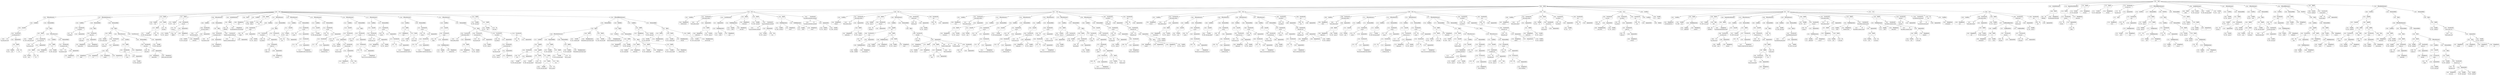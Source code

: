 digraph ast {
node [shape=none];
53248 [label=<<TABLE border='1' cellspacing='0' cellpadding='10' style='rounded' ><TR><TD border='0'>53248</TD><TD border='0'><B>Variable</B></TD></TR><HR/><TR><TD border='0' cellpadding='5'>(0, 134)</TD><TD border='0' cellpadding='5'>parent_file</TD></TR></TABLE>>];
53249 [label=<<TABLE border='1' cellspacing='0' cellpadding='10' style='rounded' ><TR><TD border='0'>53249</TD><TD border='0'><B>BinOP</B></TD></TR><HR/><TR><TD border='0' cellpadding='5' colspan='2'>=</TD></TR></TABLE>>];
53249 -> 53248 [weight=2];
53249 -> 53250 [weight=2];
53250 [label=<<TABLE border='1' cellspacing='0' cellpadding='10' style='rounded' ><TR><TD border='0'>53250</TD><TD border='0'><B>StringLiteral</B></TD></TR><HR/><TR><TD border='0' cellpadding='5' colspan='2'>upload.php</TD></TR></TABLE>>];
53251 [label=<<TABLE border='1' cellspacing='0' cellpadding='10' style='rounded' ><TR><TD border='0'>53251</TD><TD border='0'><B>Variable</B></TD></TR><HR/><TR><TD border='0' cellpadding='5'>(0, 161)</TD><TD border='0' cellpadding='5'>submenu_file</TD></TR></TABLE>>];
53252 [label=<<TABLE border='1' cellspacing='0' cellpadding='10' style='rounded' ><TR><TD border='0'>53252</TD><TD border='0'><B>BinOP</B></TD></TR><HR/><TR><TD border='0' cellpadding='5' colspan='2'>=</TD></TR></TABLE>>];
53252 -> 53251 [weight=2];
53252 -> 53253 [weight=2];
53253 [label=<<TABLE border='1' cellspacing='0' cellpadding='10' style='rounded' ><TR><TD border='0'>53253</TD><TD border='0'><B>StringLiteral</B></TD></TR><HR/><TR><TD border='0' cellpadding='5' colspan='2'>upload.php</TD></TR></TABLE>>];
53254 [label=<<TABLE border='1' cellspacing='0' cellpadding='10' style='rounded' ><TR><TD border='0'>53254</TD><TD border='0'><B>Variable</B></TD></TR><HR/><TR><TD border='0' cellpadding='5'>(0, 1192)</TD><TD border='0' cellpadding='5'>post_new_file</TD></TR></TABLE>>];
53255 [label=<<TABLE border='1' cellspacing='0' cellpadding='10' style='rounded' ><TR><TD border='0'>53255</TD><TD border='0'><B>BinOP</B></TD></TR><HR/><TR><TD border='0' cellpadding='5' colspan='2'>=</TD></TR></TABLE>>];
53255 -> 53254 [weight=2];
53255 -> 53256 [weight=2];
53256 [label=<<TABLE border='1' cellspacing='0' cellpadding='10' style='rounded' ><TR><TD border='0'>53256</TD><TD border='0'><B>StringLiteral</B></TD></TR><HR/><TR><TD border='0' cellpadding='5' colspan='2'>media-new.php</TD></TR></TABLE>>];
53257 [label=<<TABLE border='1' cellspacing='0' cellpadding='10' style='rounded' ><TR><TD border='0'>53257</TD><TD border='0'><B>Block</B></TD></TR></TABLE>>];
53257 -> 53249 [weight=2];
53257 -> 53252 [weight=2];
53257 -> 53255 [weight=2];
53258 [label=<<TABLE border='1' cellspacing='0' cellpadding='10' style='rounded' ><TR><TD border='0'>53258</TD><TD border='0'><B>ElseIf</B></TD></TR></TABLE>>];
53258 -> 53247 [weight=2];
53258 -> 53259 [weight=2];
53259 [label=<<TABLE border='1' cellspacing='0' cellpadding='10' style='rounded' ><TR><TD border='0'>53259</TD><TD border='0'><B>StatementBody</B></TD></TR></TABLE>>];
53259 -> 53257 [weight=2];
53260 [label=<<TABLE border='1' cellspacing='0' cellpadding='10' style='rounded' ><TR><TD border='0'>53260</TD><TD border='0'><B>Id</B></TD></TR><HR/><TR><TD border='0' cellpadding='5' colspan='2'>isset</TD></TR></TABLE>>];
53261 [label=<<TABLE border='1' cellspacing='0' cellpadding='10' style='rounded' ><TR><TD border='0'>53261</TD><TD border='0'><B>Variable</B></TD></TR><HR/><TR><TD border='0' cellpadding='5'>(0, 196)</TD><TD border='0' cellpadding='5'>post_type_object</TD></TR></TABLE>>];
53262 [label=<<TABLE border='1' cellspacing='0' cellpadding='10' style='rounded' ><TR><TD border='0'>53262</TD><TD border='0'><B>ArgumentList</B></TD></TR></TABLE>>];
53262 -> 53261 [weight=2];
53263 [label=<<TABLE border='1' cellspacing='0' cellpadding='10' style='rounded' ><TR><TD border='0'>53263</TD><TD border='0'><B>FunctionCall</B></TD></TR><HR/><TR><TD border='0' cellpadding='5' colspan='2'>isset</TD></TR></TABLE>>];
53263 -> 53260 [weight=2];
53263 -> 53262 [weight=2];
53264 [label=<<TABLE border='1' cellspacing='0' cellpadding='10' style='rounded' ><TR><TD border='0'>53264</TD><TD border='0'><B>LogicOP</B></TD></TR><HR/><TR><TD border='0' cellpadding='5' colspan='2'>&amp;&amp;</TD></TR></TABLE>>];
53264 -> 53263 [weight=2];
53264 -> 53268 [weight=2];
53265 [label=<<TABLE border='1' cellspacing='0' cellpadding='10' style='rounded' ><TR><TD border='0'>53265</TD><TD border='0'><B>Variable</B></TD></TR><HR/><TR><TD border='0' cellpadding='5'>(0, 196)</TD><TD border='0' cellpadding='5'>post_type_object</TD></TR></TABLE>>];
53266 [label=<<TABLE border='1' cellspacing='0' cellpadding='10' style='rounded' ><TR><TD border='0'>53266</TD><TD border='0'><B>Id</B></TD></TR><HR/><TR><TD border='0' cellpadding='5' colspan='2'>show_in_menu</TD></TR></TABLE>>];
53267 [label=<<TABLE border='1' cellspacing='0' cellpadding='10' style='rounded' ><TR><TD border='0'>53267</TD><TD border='0'><B>BinOP</B></TD></TR><HR/><TR><TD border='0' cellpadding='5' colspan='2'>-&gt;</TD></TR></TABLE>>];
53267 -> 53265 [weight=2];
53267 -> 53266 [weight=2];
53268 [label=<<TABLE border='1' cellspacing='0' cellpadding='10' style='rounded' ><TR><TD border='0'>53268</TD><TD border='0'><B>LogicOP</B></TD></TR><HR/><TR><TD border='0' cellpadding='5' colspan='2'>&amp;&amp;</TD></TR></TABLE>>];
53268 -> 53267 [weight=2];
53268 -> 53272 [weight=2];
53269 [label=<<TABLE border='1' cellspacing='0' cellpadding='10' style='rounded' ><TR><TD border='0'>53269</TD><TD border='0'><B>Variable</B></TD></TR><HR/><TR><TD border='0' cellpadding='5'>(0, 196)</TD><TD border='0' cellpadding='5'>post_type_object</TD></TR></TABLE>>];
53270 [label=<<TABLE border='1' cellspacing='0' cellpadding='10' style='rounded' ><TR><TD border='0'>53270</TD><TD border='0'><B>Id</B></TD></TR><HR/><TR><TD border='0' cellpadding='5' colspan='2'>show_in_menu</TD></TR></TABLE>>];
53271 [label=<<TABLE border='1' cellspacing='0' cellpadding='10' style='rounded' ><TR><TD border='0'>53271</TD><TD border='0'><B>BinOP</B></TD></TR><HR/><TR><TD border='0' cellpadding='5' colspan='2'>-&gt;</TD></TR></TABLE>>];
53271 -> 53269 [weight=2];
53271 -> 53270 [weight=2];
53272 [label=<<TABLE border='1' cellspacing='0' cellpadding='10' style='rounded' ><TR><TD border='0'>53272</TD><TD border='0'><B>RelOP</B></TD></TR><HR/><TR><TD border='0' cellpadding='5' colspan='2'>!==</TD></TR></TABLE>>];
53272 -> 53271 [weight=2];
53272 -> 53273 [weight=2];
53273 [label=<<TABLE border='1' cellspacing='0' cellpadding='10' style='rounded' ><TR><TD border='0'>53273</TD><TD border='0'><B>True</B></TD></TR><HR/><TR><TD border='0' cellpadding='5' colspan='2'>true</TD></TR></TABLE>>];
53274 [label=<<TABLE border='1' cellspacing='0' cellpadding='10' style='rounded' ><TR><TD border='0'>53274</TD><TD border='0'><B>Condition</B></TD></TR></TABLE>>];
53274 -> 53264 [weight=2];
53275 [label=<<TABLE border='1' cellspacing='0' cellpadding='10' style='rounded' ><TR><TD border='0'>53275</TD><TD border='0'><B>Variable</B></TD></TR><HR/><TR><TD border='0' cellpadding='5'>(0, 134)</TD><TD border='0' cellpadding='5'>parent_file</TD></TR></TABLE>>];
53276 [label=<<TABLE border='1' cellspacing='0' cellpadding='10' style='rounded' ><TR><TD border='0'>53276</TD><TD border='0'><B>BinOP</B></TD></TR><HR/><TR><TD border='0' cellpadding='5' colspan='2'>=</TD></TR></TABLE>>];
53276 -> 53275 [weight=2];
53276 -> 53279 [weight=2];
53277 [label=<<TABLE border='1' cellspacing='0' cellpadding='10' style='rounded' ><TR><TD border='0'>53277</TD><TD border='0'><B>Variable</B></TD></TR><HR/><TR><TD border='0' cellpadding='5'>(0, 196)</TD><TD border='0' cellpadding='5'>post_type_object</TD></TR></TABLE>>];
53278 [label=<<TABLE border='1' cellspacing='0' cellpadding='10' style='rounded' ><TR><TD border='0'>53278</TD><TD border='0'><B>Id</B></TD></TR><HR/><TR><TD border='0' cellpadding='5' colspan='2'>show_in_menu</TD></TR></TABLE>>];
53279 [label=<<TABLE border='1' cellspacing='0' cellpadding='10' style='rounded' ><TR><TD border='0'>53279</TD><TD border='0'><B>BinOP</B></TD></TR><HR/><TR><TD border='0' cellpadding='5' colspan='2'>-&gt;</TD></TR></TABLE>>];
53279 -> 53277 [weight=2];
53279 -> 53278 [weight=2];
53280 [label=<<TABLE border='1' cellspacing='0' cellpadding='10' style='rounded' ><TR><TD border='0'>53280</TD><TD border='0'><B>IfThenElseStatement</B></TD></TR></TABLE>>];
53280 -> 53274 [weight=2];
53280 -> 53281 [weight=2];
53280 -> 53286 [weight=2];
53281 [label=<<TABLE border='1' cellspacing='0' cellpadding='10' style='rounded' ><TR><TD border='0'>53281</TD><TD border='0'><B>StatementBody</B></TD></TR></TABLE>>];
53281 -> 53276 [weight=2];
53282 [label=<<TABLE border='1' cellspacing='0' cellpadding='10' style='rounded' ><TR><TD border='0'>53282</TD><TD border='0'><B>Variable</B></TD></TR><HR/><TR><TD border='0' cellpadding='5'>(0, 134)</TD><TD border='0' cellpadding='5'>parent_file</TD></TR></TABLE>>];
53283 [label=<<TABLE border='1' cellspacing='0' cellpadding='10' style='rounded' ><TR><TD border='0'>53283</TD><TD border='0'><B>BinOP</B></TD></TR><HR/><TR><TD border='0' cellpadding='5' colspan='2'>=</TD></TR></TABLE>>];
53283 -> 53282 [weight=2];
53283 -> 53284 [weight=2];
53284 [label=<<TABLE border='1' cellspacing='0' cellpadding='10' style='rounded' ><TR><TD border='0'>53284</TD><TD border='0'><B>StringExpression</B></TD></TR><HR/><TR><TD border='0' cellpadding='5' colspan='2'>edit.php?post_type=$post_type</TD></TR></TABLE>>];
53286 [label=<<TABLE border='1' cellspacing='0' cellpadding='10' style='rounded' ><TR><TD border='0'>53286</TD><TD border='0'><B>StatementBody</B></TD></TR></TABLE>>];
53286 -> 53283 [weight=2];
53287 [label=<<TABLE border='1' cellspacing='0' cellpadding='10' style='rounded' ><TR><TD border='0'>53287</TD><TD border='0'><B>Variable</B></TD></TR><HR/><TR><TD border='0' cellpadding='5'>(0, 161)</TD><TD border='0' cellpadding='5'>submenu_file</TD></TR></TABLE>>];
53288 [label=<<TABLE border='1' cellspacing='0' cellpadding='10' style='rounded' ><TR><TD border='0'>53288</TD><TD border='0'><B>BinOP</B></TD></TR><HR/><TR><TD border='0' cellpadding='5' colspan='2'>=</TD></TR></TABLE>>];
53288 -> 53287 [weight=2];
53288 -> 53289 [weight=2];
53289 [label=<<TABLE border='1' cellspacing='0' cellpadding='10' style='rounded' ><TR><TD border='0'>53289</TD><TD border='0'><B>StringExpression</B></TD></TR><HR/><TR><TD border='0' cellpadding='5' colspan='2'>edit.php?post_type=$post_type</TD></TR></TABLE>>];
53290 [label=<<TABLE border='1' cellspacing='0' cellpadding='10' style='rounded' ><TR><TD border='0'>53290</TD><TD border='0'><B>Variable</B></TD></TR><HR/><TR><TD border='0' cellpadding='5'>(0, 1192)</TD><TD border='0' cellpadding='5'>post_new_file</TD></TR></TABLE>>];
53291 [label=<<TABLE border='1' cellspacing='0' cellpadding='10' style='rounded' ><TR><TD border='0'>53291</TD><TD border='0'><B>BinOP</B></TD></TR><HR/><TR><TD border='0' cellpadding='5' colspan='2'>=</TD></TR></TABLE>>];
53291 -> 53290 [weight=2];
53291 -> 53292 [weight=2];
53292 [label=<<TABLE border='1' cellspacing='0' cellpadding='10' style='rounded' ><TR><TD border='0'>53292</TD><TD border='0'><B>StringExpression</B></TD></TR><HR/><TR><TD border='0' cellpadding='5' colspan='2'>post-new.php?post_type=$post_type</TD></TR></TABLE>>];
53293 [label=<<TABLE border='1' cellspacing='0' cellpadding='10' style='rounded' ><TR><TD border='0'>53293</TD><TD border='0'><B>Block</B></TD></TR></TABLE>>];
53293 -> 53280 [weight=2];
53293 -> 53288 [weight=2];
53293 -> 53291 [weight=2];
53295 [label=<<TABLE border='1' cellspacing='0' cellpadding='10' style='rounded' ><TR><TD border='0'>53295</TD><TD border='0'><B>StatementBody</B></TD></TR></TABLE>>];
53295 -> 53293 [weight=2];
53296 [label=<<TABLE border='1' cellspacing='0' cellpadding='10' style='rounded' ><TR><TD border='0'>53296</TD><TD border='0'><B>ElseIfList</B></TD></TR></TABLE>>];
53296 -> 53258 [weight=2];
53298 [label=<<TABLE border='1' cellspacing='0' cellpadding='10' style='rounded' ><TR><TD border='0'>53298</TD><TD border='0'><B>Id</B></TD></TR><HR/><TR><TD border='0' cellpadding='5' colspan='2'>wp_check_post_lock</TD></TR></TABLE>>];
53299 [label=<<TABLE border='1' cellspacing='0' cellpadding='10' style='rounded' ><TR><TD border='0'>53299</TD><TD border='0'><B>Variable</B></TD></TR><HR/><TR><TD border='0' cellpadding='5'>(0, 197)</TD><TD border='0' cellpadding='5'>post</TD></TR></TABLE>>];
53300 [label=<<TABLE border='1' cellspacing='0' cellpadding='10' style='rounded' ><TR><TD border='0'>53300</TD><TD border='0'><B>Id</B></TD></TR><HR/><TR><TD border='0' cellpadding='5' colspan='2'>ID</TD></TR></TABLE>>];
53301 [label=<<TABLE border='1' cellspacing='0' cellpadding='10' style='rounded' ><TR><TD border='0'>53301</TD><TD border='0'><B>BinOP</B></TD></TR><HR/><TR><TD border='0' cellpadding='5' colspan='2'>-&gt;</TD></TR></TABLE>>];
53301 -> 53299 [weight=2];
53301 -> 53300 [weight=2];
53302 [label=<<TABLE border='1' cellspacing='0' cellpadding='10' style='rounded' ><TR><TD border='0'>53302</TD><TD border='0'><B>ArgumentList</B></TD></TR></TABLE>>];
53302 -> 53301 [weight=2];
53303 [label=<<TABLE border='1' cellspacing='0' cellpadding='10' style='rounded' ><TR><TD border='0'>53303</TD><TD border='0'><B>FunctionCall</B></TD></TR><HR/><TR><TD border='0' cellpadding='5' colspan='2'>wp_check_post_lock</TD></TR></TABLE>>];
53303 -> 53298 [weight=2];
53303 -> 53302 [weight=2];
53304 [label=<<TABLE border='1' cellspacing='0' cellpadding='10' style='rounded' ><TR><TD border='0'>53304</TD><TD border='0'><B>UnaryOP</B></TD></TR><HR/><TR><TD border='0' cellpadding='5' colspan='2'>!</TD></TR></TABLE>>];
53304 -> 53303 [weight=2];
53305 [label=<<TABLE border='1' cellspacing='0' cellpadding='10' style='rounded' ><TR><TD border='0'>53305</TD><TD border='0'><B>Condition</B></TD></TR></TABLE>>];
53305 -> 53304 [weight=2];
53306 [label=<<TABLE border='1' cellspacing='0' cellpadding='10' style='rounded' ><TR><TD border='0'>53306</TD><TD border='0'><B>Variable</B></TD></TR><HR/><TR><TD border='0' cellpadding='5'>(0, 1193)</TD><TD border='0' cellpadding='5'>active_post_lock</TD></TR></TABLE>>];
53307 [label=<<TABLE border='1' cellspacing='0' cellpadding='10' style='rounded' ><TR><TD border='0'>53307</TD><TD border='0'><B>BinOP</B></TD></TR><HR/><TR><TD border='0' cellpadding='5' colspan='2'>=</TD></TR></TABLE>>];
53307 -> 53306 [weight=2];
53307 -> 53313 [weight=2];
53308 [label=<<TABLE border='1' cellspacing='0' cellpadding='10' style='rounded' ><TR><TD border='0'>53308</TD><TD border='0'><B>Id</B></TD></TR><HR/><TR><TD border='0' cellpadding='5' colspan='2'>wp_set_post_lock</TD></TR></TABLE>>];
53309 [label=<<TABLE border='1' cellspacing='0' cellpadding='10' style='rounded' ><TR><TD border='0'>53309</TD><TD border='0'><B>Variable</B></TD></TR><HR/><TR><TD border='0' cellpadding='5'>(0, 197)</TD><TD border='0' cellpadding='5'>post</TD></TR></TABLE>>];
53310 [label=<<TABLE border='1' cellspacing='0' cellpadding='10' style='rounded' ><TR><TD border='0'>53310</TD><TD border='0'><B>Id</B></TD></TR><HR/><TR><TD border='0' cellpadding='5' colspan='2'>ID</TD></TR></TABLE>>];
53311 [label=<<TABLE border='1' cellspacing='0' cellpadding='10' style='rounded' ><TR><TD border='0'>53311</TD><TD border='0'><B>BinOP</B></TD></TR><HR/><TR><TD border='0' cellpadding='5' colspan='2'>-&gt;</TD></TR></TABLE>>];
53311 -> 53309 [weight=2];
53311 -> 53310 [weight=2];
53312 [label=<<TABLE border='1' cellspacing='0' cellpadding='10' style='rounded' ><TR><TD border='0'>53312</TD><TD border='0'><B>ArgumentList</B></TD></TR></TABLE>>];
53312 -> 53311 [weight=2];
53313 [label=<<TABLE border='1' cellspacing='0' cellpadding='10' style='rounded' ><TR><TD border='0'>53313</TD><TD border='0'><B>FunctionCall</B></TD></TR><HR/><TR><TD border='0' cellpadding='5' colspan='2'>wp_set_post_lock</TD></TR></TABLE>>];
53313 -> 53308 [weight=2];
53313 -> 53312 [weight=2];
53314 [label=<<TABLE border='1' cellspacing='0' cellpadding='10' style='rounded' ><TR><TD border='0'>53314</TD><TD border='0'><B>StringLiteral</B></TD></TR><HR/><TR><TD border='0' cellpadding='5' colspan='2'>attachment</TD></TR></TABLE>>];
53315 [label=<<TABLE border='1' cellspacing='0' cellpadding='10' style='rounded' ><TR><TD border='0'>53315</TD><TD border='0'><B>RelOP</B></TD></TR><HR/><TR><TD border='0' cellpadding='5' colspan='2'>!==</TD></TR></TABLE>>];
53315 -> 53314 [weight=2];
53315 -> 53316 [weight=2];
53316 [label=<<TABLE border='1' cellspacing='0' cellpadding='10' style='rounded' ><TR><TD border='0'>53316</TD><TD border='0'><B>Variable</B></TD></TR><HR/><TR><TD border='0' cellpadding='5'>(0, 195)</TD><TD border='0' cellpadding='5'>post_type</TD></TR></TABLE>>];
53317 [label=<<TABLE border='1' cellspacing='0' cellpadding='10' style='rounded' ><TR><TD border='0'>53317</TD><TD border='0'><B>Condition</B></TD></TR></TABLE>>];
53317 -> 53315 [weight=2];
53318 [label=<<TABLE border='1' cellspacing='0' cellpadding='10' style='rounded' ><TR><TD border='0'>53318</TD><TD border='0'><B>Id</B></TD></TR><HR/><TR><TD border='0' cellpadding='5' colspan='2'>wp_enqueue_script</TD></TR></TABLE>>];
53319 [label=<<TABLE border='1' cellspacing='0' cellpadding='10' style='rounded' ><TR><TD border='0'>53319</TD><TD border='0'><B>StringLiteral</B></TD></TR><HR/><TR><TD border='0' cellpadding='5' colspan='2'>autosave</TD></TR></TABLE>>];
53320 [label=<<TABLE border='1' cellspacing='0' cellpadding='10' style='rounded' ><TR><TD border='0'>53320</TD><TD border='0'><B>ArgumentList</B></TD></TR></TABLE>>];
53320 -> 53319 [weight=2];
53321 [label=<<TABLE border='1' cellspacing='0' cellpadding='10' style='rounded' ><TR><TD border='0'>53321</TD><TD border='0'><B>FunctionCall</B></TD></TR><HR/><TR><TD border='0' cellpadding='5' colspan='2'>wp_enqueue_script</TD></TR></TABLE>>];
53321 -> 53318 [weight=2];
53321 -> 53320 [weight=2];
53322 [label=<<TABLE border='1' cellspacing='0' cellpadding='10' style='rounded' ><TR><TD border='0'>53322</TD><TD border='0'><B>IfThenStatement</B></TD></TR></TABLE>>];
53322 -> 53317 [weight=2];
53322 -> 53323 [weight=2];
53323 [label=<<TABLE border='1' cellspacing='0' cellpadding='10' style='rounded' ><TR><TD border='0'>53323</TD><TD border='0'><B>StatementBody</B></TD></TR></TABLE>>];
53323 -> 53321 [weight=2];
53324 [label=<<TABLE border='1' cellspacing='0' cellpadding='10' style='rounded' ><TR><TD border='0'>53324</TD><TD border='0'><B>Block</B></TD></TR></TABLE>>];
53324 -> 53307 [weight=2];
53324 -> 53322 [weight=2];
53325 [label=<<TABLE border='1' cellspacing='0' cellpadding='10' style='rounded' ><TR><TD border='0'>53325</TD><TD border='0'><B>IfThenStatement</B></TD></TR></TABLE>>];
53325 -> 53305 [weight=2];
53325 -> 53326 [weight=2];
53326 [label=<<TABLE border='1' cellspacing='0' cellpadding='10' style='rounded' ><TR><TD border='0'>53326</TD><TD border='0'><B>StatementBody</B></TD></TR></TABLE>>];
53326 -> 53324 [weight=2];
53327 [label=<<TABLE border='1' cellspacing='0' cellpadding='10' style='rounded' ><TR><TD border='0'>53327</TD><TD border='0'><B>Id</B></TD></TR><HR/><TR><TD border='0' cellpadding='5' colspan='2'>is_multisite</TD></TR></TABLE>>];
53328 [label=<<TABLE border='1' cellspacing='0' cellpadding='10' style='rounded' ><TR><TD border='0'>53328</TD><TD border='0'><B>ArgumentList</B></TD></TR></TABLE>>];
53329 [label=<<TABLE border='1' cellspacing='0' cellpadding='10' style='rounded' ><TR><TD border='0'>53329</TD><TD border='0'><B>FunctionCall</B></TD></TR><HR/><TR><TD border='0' cellpadding='5' colspan='2'>is_multisite</TD></TR></TABLE>>];
53329 -> 53327 [weight=2];
53329 -> 53328 [weight=2];
53330 [label=<<TABLE border='1' cellspacing='0' cellpadding='10' style='rounded' ><TR><TD border='0'>53330</TD><TD border='0'><B>Condition</B></TD></TR></TABLE>>];
53330 -> 53329 [weight=2];
53331 [label=<<TABLE border='1' cellspacing='0' cellpadding='10' style='rounded' ><TR><TD border='0'>53331</TD><TD border='0'><B>Id</B></TD></TR><HR/><TR><TD border='0' cellpadding='5' colspan='2'>add_action</TD></TR></TABLE>>];
53332 [label=<<TABLE border='1' cellspacing='0' cellpadding='10' style='rounded' ><TR><TD border='0'>53332</TD><TD border='0'><B>StringLiteral</B></TD></TR><HR/><TR><TD border='0' cellpadding='5' colspan='2'>admin_footer</TD></TR></TABLE>>];
53333 [label=<<TABLE border='1' cellspacing='0' cellpadding='10' style='rounded' ><TR><TD border='0'>53333</TD><TD border='0'><B>StringLiteral</B></TD></TR><HR/><TR><TD border='0' cellpadding='5' colspan='2'>_admin_notice_post_locked</TD></TR></TABLE>>];
53334 [label=<<TABLE border='1' cellspacing='0' cellpadding='10' style='rounded' ><TR><TD border='0'>53334</TD><TD border='0'><B>ArgumentList</B></TD></TR></TABLE>>];
53334 -> 53332 [weight=2];
53334 -> 53333 [weight=2];
53335 [label=<<TABLE border='1' cellspacing='0' cellpadding='10' style='rounded' ><TR><TD border='0'>53335</TD><TD border='0'><B>FunctionCall</B></TD></TR><HR/><TR><TD border='0' cellpadding='5' colspan='2'>add_action</TD></TR></TABLE>>];
53335 -> 53331 [weight=2];
53335 -> 53334 [weight=2];
53336 [label=<<TABLE border='1' cellspacing='0' cellpadding='10' style='rounded' ><TR><TD border='0'>53336</TD><TD border='0'><B>Block</B></TD></TR></TABLE>>];
53336 -> 53335 [weight=2];
53337 [label=<<TABLE border='1' cellspacing='0' cellpadding='10' style='rounded' ><TR><TD border='0'>53337</TD><TD border='0'><B>IfThenElseStatement</B></TD></TR></TABLE>>];
53337 -> 53330 [weight=2];
53337 -> 53338 [weight=2];
53337 -> 53368 [weight=2];
53338 [label=<<TABLE border='1' cellspacing='0' cellpadding='10' style='rounded' ><TR><TD border='0'>53338</TD><TD border='0'><B>StatementBody</B></TD></TR></TABLE>>];
53338 -> 53336 [weight=2];
53339 [label=<<TABLE border='1' cellspacing='0' cellpadding='10' style='rounded' ><TR><TD border='0'>53339</TD><TD border='0'><B>Variable</B></TD></TR><HR/><TR><TD border='0' cellpadding='5'>(0, 199)</TD><TD border='0' cellpadding='5'>check_users</TD></TR></TABLE>>];
53340 [label=<<TABLE border='1' cellspacing='0' cellpadding='10' style='rounded' ><TR><TD border='0'>53340</TD><TD border='0'><B>BinOP</B></TD></TR><HR/><TR><TD border='0' cellpadding='5' colspan='2'>=</TD></TR></TABLE>>];
53340 -> 53339 [weight=2];
53340 -> 53348 [weight=2];
53341 [label=<<TABLE border='1' cellspacing='0' cellpadding='10' style='rounded' ><TR><TD border='0'>53341</TD><TD border='0'><B>Id</B></TD></TR><HR/><TR><TD border='0' cellpadding='5' colspan='2'>get_users</TD></TR></TABLE>>];
53342 [label=<<TABLE border='1' cellspacing='0' cellpadding='10' style='rounded' ><TR><TD border='0'>53342</TD><TD border='0'><B>StringLiteral</B></TD></TR><HR/><TR><TD border='0' cellpadding='5' colspan='2'>fields</TD></TR></TABLE>>];
53343 [label=<<TABLE border='1' cellspacing='0' cellpadding='10' style='rounded' ><TR><TD border='0'>53343</TD><TD border='0'><B>StringLiteral</B></TD></TR><HR/><TR><TD border='0' cellpadding='5' colspan='2'>ID</TD></TR></TABLE>>];
53344 [label=<<TABLE border='1' cellspacing='0' cellpadding='10' style='rounded' ><TR><TD border='0'>53344</TD><TD border='0'><B>StringLiteral</B></TD></TR><HR/><TR><TD border='0' cellpadding='5' colspan='2'>number</TD></TR></TABLE>>];
53345 [label=<<TABLE border='1' cellspacing='0' cellpadding='10' style='rounded' ><TR><TD border='0'>53345</TD><TD border='0'><B>IntegerLiteral</B></TD></TR><HR/><TR><TD border='0' cellpadding='5' colspan='2'>2</TD></TR></TABLE>>];
53346 [label=<<TABLE border='1' cellspacing='0' cellpadding='10' style='rounded' ><TR><TD border='0'>53346</TD><TD border='0'><B>Array</B></TD></TR></TABLE>>];
53346 -> 53342 [weight=2];
53346 -> 53343 [weight=2];
53346 -> 53344 [weight=2];
53346 -> 53345 [weight=2];
53347 [label=<<TABLE border='1' cellspacing='0' cellpadding='10' style='rounded' ><TR><TD border='0'>53347</TD><TD border='0'><B>ArgumentList</B></TD></TR></TABLE>>];
53347 -> 53346 [weight=2];
53348 [label=<<TABLE border='1' cellspacing='0' cellpadding='10' style='rounded' ><TR><TD border='0'>53348</TD><TD border='0'><B>FunctionCall</B></TD></TR><HR/><TR><TD border='0' cellpadding='5' colspan='2'>get_users</TD></TR></TABLE>>];
53348 -> 53341 [weight=2];
53348 -> 53347 [weight=2];
53349 [label=<<TABLE border='1' cellspacing='0' cellpadding='10' style='rounded' ><TR><TD border='0'>53349</TD><TD border='0'><B>Id</B></TD></TR><HR/><TR><TD border='0' cellpadding='5' colspan='2'>count</TD></TR></TABLE>>];
53350 [label=<<TABLE border='1' cellspacing='0' cellpadding='10' style='rounded' ><TR><TD border='0'>53350</TD><TD border='0'><B>Variable</B></TD></TR><HR/><TR><TD border='0' cellpadding='5'>(0, 199)</TD><TD border='0' cellpadding='5'>check_users</TD></TR></TABLE>>];
53351 [label=<<TABLE border='1' cellspacing='0' cellpadding='10' style='rounded' ><TR><TD border='0'>53351</TD><TD border='0'><B>ArgumentList</B></TD></TR></TABLE>>];
53351 -> 53350 [weight=2];
53352 [label=<<TABLE border='1' cellspacing='0' cellpadding='10' style='rounded' ><TR><TD border='0'>53352</TD><TD border='0'><B>FunctionCall</B></TD></TR><HR/><TR><TD border='0' cellpadding='5' colspan='2'>count</TD></TR></TABLE>>];
53352 -> 53349 [weight=2];
53352 -> 53351 [weight=2];
53353 [label=<<TABLE border='1' cellspacing='0' cellpadding='10' style='rounded' ><TR><TD border='0'>53353</TD><TD border='0'><B>RelOP</B></TD></TR><HR/><TR><TD border='0' cellpadding='5' colspan='2'>&gt;</TD></TR></TABLE>>];
53353 -> 53352 [weight=2];
53353 -> 53354 [weight=2];
53354 [label=<<TABLE border='1' cellspacing='0' cellpadding='10' style='rounded' ><TR><TD border='0'>53354</TD><TD border='0'><B>IntegerLiteral</B></TD></TR><HR/><TR><TD border='0' cellpadding='5' colspan='2'>1</TD></TR></TABLE>>];
53355 [label=<<TABLE border='1' cellspacing='0' cellpadding='10' style='rounded' ><TR><TD border='0'>53355</TD><TD border='0'><B>Condition</B></TD></TR></TABLE>>];
53355 -> 53353 [weight=2];
53356 [label=<<TABLE border='1' cellspacing='0' cellpadding='10' style='rounded' ><TR><TD border='0'>53356</TD><TD border='0'><B>Id</B></TD></TR><HR/><TR><TD border='0' cellpadding='5' colspan='2'>add_action</TD></TR></TABLE>>];
53357 [label=<<TABLE border='1' cellspacing='0' cellpadding='10' style='rounded' ><TR><TD border='0'>53357</TD><TD border='0'><B>StringLiteral</B></TD></TR><HR/><TR><TD border='0' cellpadding='5' colspan='2'>admin_footer</TD></TR></TABLE>>];
53358 [label=<<TABLE border='1' cellspacing='0' cellpadding='10' style='rounded' ><TR><TD border='0'>53358</TD><TD border='0'><B>StringLiteral</B></TD></TR><HR/><TR><TD border='0' cellpadding='5' colspan='2'>_admin_notice_post_locked</TD></TR></TABLE>>];
53359 [label=<<TABLE border='1' cellspacing='0' cellpadding='10' style='rounded' ><TR><TD border='0'>53359</TD><TD border='0'><B>ArgumentList</B></TD></TR></TABLE>>];
53359 -> 53357 [weight=2];
53359 -> 53358 [weight=2];
53360 [label=<<TABLE border='1' cellspacing='0' cellpadding='10' style='rounded' ><TR><TD border='0'>53360</TD><TD border='0'><B>FunctionCall</B></TD></TR><HR/><TR><TD border='0' cellpadding='5' colspan='2'>add_action</TD></TR></TABLE>>];
53360 -> 53356 [weight=2];
53360 -> 53359 [weight=2];
53361 [label=<<TABLE border='1' cellspacing='0' cellpadding='10' style='rounded' ><TR><TD border='0'>53361</TD><TD border='0'><B>IfThenStatement</B></TD></TR></TABLE>>];
53361 -> 53355 [weight=2];
53361 -> 53362 [weight=2];
53362 [label=<<TABLE border='1' cellspacing='0' cellpadding='10' style='rounded' ><TR><TD border='0'>53362</TD><TD border='0'><B>StatementBody</B></TD></TR></TABLE>>];
53362 -> 53360 [weight=2];
53363 [label=<<TABLE border='1' cellspacing='0' cellpadding='10' style='rounded' ><TR><TD border='0'>53363</TD><TD border='0'><B>Variable</B></TD></TR><HR/><TR><TD border='0' cellpadding='5'>(0, 199)</TD><TD border='0' cellpadding='5'>check_users</TD></TR></TABLE>>];
53364 [label=<<TABLE border='1' cellspacing='0' cellpadding='10' style='rounded' ><TR><TD border='0'>53364</TD><TD border='0'><B>ArgumentList</B></TD></TR></TABLE>>];
53364 -> 53363 [weight=2];
53365 [label=<<TABLE border='1' cellspacing='0' cellpadding='10' style='rounded' ><TR><TD border='0'>53365</TD><TD border='0'><B>UnsetStatement</B></TD></TR></TABLE>>];
53365 -> 53364 [weight=2];
53366 [label=<<TABLE border='1' cellspacing='0' cellpadding='10' style='rounded' ><TR><TD border='0'>53366</TD><TD border='0'><B>Block</B></TD></TR></TABLE>>];
53366 -> 53340 [weight=2];
53366 -> 53361 [weight=2];
53366 -> 53365 [weight=2];
53368 [label=<<TABLE border='1' cellspacing='0' cellpadding='10' style='rounded' ><TR><TD border='0'>53368</TD><TD border='0'><B>StatementBody</B></TD></TR></TABLE>>];
53368 -> 53366 [weight=2];
53369 [label=<<TABLE border='1' cellspacing='0' cellpadding='10' style='rounded' ><TR><TD border='0'>53369</TD><TD border='0'><B>Variable</B></TD></TR><HR/><TR><TD border='0' cellpadding='5'>(0, 8)</TD><TD border='0' cellpadding='5'>title</TD></TR></TABLE>>];
53370 [label=<<TABLE border='1' cellspacing='0' cellpadding='10' style='rounded' ><TR><TD border='0'>53370</TD><TD border='0'><B>BinOP</B></TD></TR><HR/><TR><TD border='0' cellpadding='5' colspan='2'>=</TD></TR></TABLE>>];
53370 -> 53369 [weight=2];
53370 -> 53375 [weight=2];
53371 [label=<<TABLE border='1' cellspacing='0' cellpadding='10' style='rounded' ><TR><TD border='0'>53371</TD><TD border='0'><B>Variable</B></TD></TR><HR/><TR><TD border='0' cellpadding='5'>(0, 196)</TD><TD border='0' cellpadding='5'>post_type_object</TD></TR></TABLE>>];
53372 [label=<<TABLE border='1' cellspacing='0' cellpadding='10' style='rounded' ><TR><TD border='0'>53372</TD><TD border='0'><B>Id</B></TD></TR><HR/><TR><TD border='0' cellpadding='5' colspan='2'>labels</TD></TR></TABLE>>];
53373 [label=<<TABLE border='1' cellspacing='0' cellpadding='10' style='rounded' ><TR><TD border='0'>53373</TD><TD border='0'><B>BinOP</B></TD></TR><HR/><TR><TD border='0' cellpadding='5' colspan='2'>-&gt;</TD></TR></TABLE>>];
53373 -> 53371 [weight=2];
53373 -> 53372 [weight=2];
53374 [label=<<TABLE border='1' cellspacing='0' cellpadding='10' style='rounded' ><TR><TD border='0'>53374</TD><TD border='0'><B>Id</B></TD></TR><HR/><TR><TD border='0' cellpadding='5' colspan='2'>edit_item</TD></TR></TABLE>>];
53375 [label=<<TABLE border='1' cellspacing='0' cellpadding='10' style='rounded' ><TR><TD border='0'>53375</TD><TD border='0'><B>BinOP</B></TD></TR><HR/><TR><TD border='0' cellpadding='5' colspan='2'>-&gt;</TD></TR></TABLE>>];
53375 -> 53373 [weight=2];
53375 -> 53374 [weight=2];
53376 [label=<<TABLE border='1' cellspacing='0' cellpadding='10' style='rounded' ><TR><TD border='0'>53376</TD><TD border='0'><B>Variable</B></TD></TR><HR/><TR><TD border='0' cellpadding='5'>(0, 197)</TD><TD border='0' cellpadding='5'>post</TD></TR></TABLE>>];
53377 [label=<<TABLE border='1' cellspacing='0' cellpadding='10' style='rounded' ><TR><TD border='0'>53377</TD><TD border='0'><B>BinOP</B></TD></TR><HR/><TR><TD border='0' cellpadding='5' colspan='2'>=</TD></TR></TABLE>>];
53377 -> 53376 [weight=2];
53377 -> 53383 [weight=2];
53378 [label=<<TABLE border='1' cellspacing='0' cellpadding='10' style='rounded' ><TR><TD border='0'>53378</TD><TD border='0'><B>Id</B></TD></TR><HR/><TR><TD border='0' cellpadding='5' colspan='2'>get_post</TD></TR></TABLE>>];
53379 [label=<<TABLE border='1' cellspacing='0' cellpadding='10' style='rounded' ><TR><TD border='0'>53379</TD><TD border='0'><B>Variable</B></TD></TR><HR/><TR><TD border='0' cellpadding='5'>(0, 176)</TD><TD border='0' cellpadding='5'>post_id</TD></TR></TABLE>>];
53380 [label=<<TABLE border='1' cellspacing='0' cellpadding='10' style='rounded' ><TR><TD border='0'>53380</TD><TD border='0'><B>Id</B></TD></TR><HR/><TR><TD border='0' cellpadding='5' colspan='2'>OBJECT</TD></TR></TABLE>>];
53381 [label=<<TABLE border='1' cellspacing='0' cellpadding='10' style='rounded' ><TR><TD border='0'>53381</TD><TD border='0'><B>StringLiteral</B></TD></TR><HR/><TR><TD border='0' cellpadding='5' colspan='2'>edit</TD></TR></TABLE>>];
53382 [label=<<TABLE border='1' cellspacing='0' cellpadding='10' style='rounded' ><TR><TD border='0'>53382</TD><TD border='0'><B>ArgumentList</B></TD></TR></TABLE>>];
53382 -> 53379 [weight=2];
53382 -> 53380 [weight=2];
53382 -> 53381 [weight=2];
53383 [label=<<TABLE border='1' cellspacing='0' cellpadding='10' style='rounded' ><TR><TD border='0'>53383</TD><TD border='0'><B>FunctionCall</B></TD></TR><HR/><TR><TD border='0' cellpadding='5' colspan='2'>get_post</TD></TR></TABLE>>];
53383 -> 53378 [weight=2];
53383 -> 53382 [weight=2];
53384 [label=<<TABLE border='1' cellspacing='0' cellpadding='10' style='rounded' ><TR><TD border='0'>53384</TD><TD border='0'><B>Id</B></TD></TR><HR/><TR><TD border='0' cellpadding='5' colspan='2'>post_type_supports</TD></TR></TABLE>>];
53385 [label=<<TABLE border='1' cellspacing='0' cellpadding='10' style='rounded' ><TR><TD border='0'>53385</TD><TD border='0'><B>Variable</B></TD></TR><HR/><TR><TD border='0' cellpadding='5'>(0, 195)</TD><TD border='0' cellpadding='5'>post_type</TD></TR></TABLE>>];
53386 [label=<<TABLE border='1' cellspacing='0' cellpadding='10' style='rounded' ><TR><TD border='0'>53386</TD><TD border='0'><B>StringLiteral</B></TD></TR><HR/><TR><TD border='0' cellpadding='5' colspan='2'>comments</TD></TR></TABLE>>];
53387 [label=<<TABLE border='1' cellspacing='0' cellpadding='10' style='rounded' ><TR><TD border='0'>53387</TD><TD border='0'><B>ArgumentList</B></TD></TR></TABLE>>];
53387 -> 53385 [weight=2];
53387 -> 53386 [weight=2];
53388 [label=<<TABLE border='1' cellspacing='0' cellpadding='10' style='rounded' ><TR><TD border='0'>53388</TD><TD border='0'><B>FunctionCall</B></TD></TR><HR/><TR><TD border='0' cellpadding='5' colspan='2'>post_type_supports</TD></TR></TABLE>>];
53388 -> 53384 [weight=2];
53388 -> 53387 [weight=2];
53389 [label=<<TABLE border='1' cellspacing='0' cellpadding='10' style='rounded' ><TR><TD border='0'>53389</TD><TD border='0'><B>Condition</B></TD></TR></TABLE>>];
53389 -> 53388 [weight=2];
53390 [label=<<TABLE border='1' cellspacing='0' cellpadding='10' style='rounded' ><TR><TD border='0'>53390</TD><TD border='0'><B>Id</B></TD></TR><HR/><TR><TD border='0' cellpadding='5' colspan='2'>wp_enqueue_script</TD></TR></TABLE>>];
53391 [label=<<TABLE border='1' cellspacing='0' cellpadding='10' style='rounded' ><TR><TD border='0'>53391</TD><TD border='0'><B>StringLiteral</B></TD></TR><HR/><TR><TD border='0' cellpadding='5' colspan='2'>admin-comments</TD></TR></TABLE>>];
53392 [label=<<TABLE border='1' cellspacing='0' cellpadding='10' style='rounded' ><TR><TD border='0'>53392</TD><TD border='0'><B>ArgumentList</B></TD></TR></TABLE>>];
53392 -> 53391 [weight=2];
53393 [label=<<TABLE border='1' cellspacing='0' cellpadding='10' style='rounded' ><TR><TD border='0'>53393</TD><TD border='0'><B>FunctionCall</B></TD></TR><HR/><TR><TD border='0' cellpadding='5' colspan='2'>wp_enqueue_script</TD></TR></TABLE>>];
53393 -> 53390 [weight=2];
53393 -> 53392 [weight=2];
53394 [label=<<TABLE border='1' cellspacing='0' cellpadding='10' style='rounded' ><TR><TD border='0'>53394</TD><TD border='0'><B>Id</B></TD></TR><HR/><TR><TD border='0' cellpadding='5' colspan='2'>enqueue_comment_hotkeys_js</TD></TR></TABLE>>];
53395 [label=<<TABLE border='1' cellspacing='0' cellpadding='10' style='rounded' ><TR><TD border='0'>53395</TD><TD border='0'><B>ArgumentList</B></TD></TR></TABLE>>];
53396 [label=<<TABLE border='1' cellspacing='0' cellpadding='10' style='rounded' ><TR><TD border='0'>53396</TD><TD border='0'><B>FunctionCall</B></TD></TR><HR/><TR><TD border='0' cellpadding='5' colspan='2'>enqueue_comment_hotkeys_js</TD></TR></TABLE>>];
53396 -> 53394 [weight=2];
53396 -> 53395 [weight=2];
53397 [label=<<TABLE border='1' cellspacing='0' cellpadding='10' style='rounded' ><TR><TD border='0'>53397</TD><TD border='0'><B>Block</B></TD></TR></TABLE>>];
53397 -> 53393 [weight=2];
53397 -> 53396 [weight=2];
53398 [label=<<TABLE border='1' cellspacing='0' cellpadding='10' style='rounded' ><TR><TD border='0'>53398</TD><TD border='0'><B>IfThenStatement</B></TD></TR></TABLE>>];
53398 -> 53389 [weight=2];
53398 -> 53399 [weight=2];
53399 [label=<<TABLE border='1' cellspacing='0' cellpadding='10' style='rounded' ><TR><TD border='0'>53399</TD><TD border='0'><B>StatementBody</B></TD></TR></TABLE>>];
53399 -> 53397 [weight=2];
53400 [label=<<TABLE border='1' cellspacing='0' cellpadding='10' style='rounded' ><TR><TD border='0'>53400</TD><TD border='0'><B>Id</B></TD></TR><HR/><TR><TD border='0' cellpadding='5' colspan='2'>ABSPATH</TD></TR></TABLE>>];
53401 [label=<<TABLE border='1' cellspacing='0' cellpadding='10' style='rounded' ><TR><TD border='0'>53401</TD><TD border='0'><B>BinOP</B></TD></TR><HR/><TR><TD border='0' cellpadding='5' colspan='2'>.</TD></TR></TABLE>>];
53401 -> 53400 [weight=2];
53401 -> 53402 [weight=2];
53402 [label=<<TABLE border='1' cellspacing='0' cellpadding='10' style='rounded' ><TR><TD border='0'>53402</TD><TD border='0'><B>StringLiteral</B></TD></TR><HR/><TR><TD border='0' cellpadding='5' colspan='2'>wp-adminedit-form-advanced.php</TD></TR></TABLE>>];
53403 [label=<<TABLE border='1' cellspacing='0' cellpadding='10' style='rounded' ><TR><TD border='0'>53403</TD><TD border='0'><B>IncludeStatement</B></TD></TR></TABLE>>];
53403 -> 53401 [weight=2];
53404 [label=<<TABLE border='1' cellspacing='0' cellpadding='10' style='rounded' ><TR><TD border='0'>53404</TD><TD border='0'><B>Break</B></TD></TR></TABLE>>];
53405 [label=<<TABLE border='1' cellspacing='0' cellpadding='10' style='rounded' ><TR><TD border='0'>53405</TD><TD border='0'><B>Case</B></TD></TR></TABLE>>];
53405 -> 53087 [weight=2];
53405 -> 53089 [weight=2];
53405 -> 53107 [weight=2];
53405 -> 53120 [weight=2];
53405 -> 53133 [weight=2];
53405 -> 53156 [weight=2];
53405 -> 53173 [weight=2];
53405 -> 53188 [weight=2];
53405 -> 53221 [weight=2];
53405 -> 53224 [weight=2];
53405 -> 53242 [weight=2];
53405 -> 53325 [weight=2];
53405 -> 53337 [weight=2];
53405 -> 53370 [weight=2];
53405 -> 53377 [weight=2];
53405 -> 53398 [weight=2];
53405 -> 53403 [weight=2];
53405 -> 53404 [weight=2];
53406 [label=<<TABLE border='1' cellspacing='0' cellpadding='10' style='rounded' ><TR><TD border='0'>53406</TD><TD border='0'><B>StringLiteral</B></TD></TR><HR/><TR><TD border='0' cellpadding='5' colspan='2'>editattachment</TD></TR></TABLE>>];
53407 [label=<<TABLE border='1' cellspacing='0' cellpadding='10' style='rounded' ><TR><TD border='0'>53407</TD><TD border='0'><B>Condition</B></TD></TR></TABLE>>];
53407 -> 53406 [weight=2];
53408 [label=<<TABLE border='1' cellspacing='0' cellpadding='10' style='rounded' ><TR><TD border='0'>53408</TD><TD border='0'><B>Id</B></TD></TR><HR/><TR><TD border='0' cellpadding='5' colspan='2'>check_admin_referer</TD></TR></TABLE>>];
53409 [label=<<TABLE border='1' cellspacing='0' cellpadding='10' style='rounded' ><TR><TD border='0'>53409</TD><TD border='0'><B>StringLiteral</B></TD></TR><HR/><TR><TD border='0' cellpadding='5' colspan='2'>update-post_</TD></TR></TABLE>>];
53410 [label=<<TABLE border='1' cellspacing='0' cellpadding='10' style='rounded' ><TR><TD border='0'>53410</TD><TD border='0'><B>BinOP</B></TD></TR><HR/><TR><TD border='0' cellpadding='5' colspan='2'>.</TD></TR></TABLE>>];
53410 -> 53409 [weight=2];
53410 -> 53411 [weight=2];
53411 [label=<<TABLE border='1' cellspacing='0' cellpadding='10' style='rounded' ><TR><TD border='0'>53411</TD><TD border='0'><B>Variable</B></TD></TR><HR/><TR><TD border='0' cellpadding='5'>(0, 176)</TD><TD border='0' cellpadding='5'>post_id</TD></TR></TABLE>>];
53412 [label=<<TABLE border='1' cellspacing='0' cellpadding='10' style='rounded' ><TR><TD border='0'>53412</TD><TD border='0'><B>ArgumentList</B></TD></TR></TABLE>>];
53412 -> 53410 [weight=2];
53413 [label=<<TABLE border='1' cellspacing='0' cellpadding='10' style='rounded' ><TR><TD border='0'>53413</TD><TD border='0'><B>FunctionCall</B></TD></TR><HR/><TR><TD border='0' cellpadding='5' colspan='2'>check_admin_referer</TD></TR></TABLE>>];
53413 -> 53408 [weight=2];
53413 -> 53412 [weight=2];
53414 [label=<<TABLE border='1' cellspacing='0' cellpadding='10' style='rounded' ><TR><TD border='0'>53414</TD><TD border='0'><B>Variable</B></TD></TR><HR/><TR><TD border='0' cellpadding='5'>(0, 4)</TD><TD border='0' cellpadding='5'>_POST</TD></TR></TABLE>>];
53415 [label=<<TABLE border='1' cellspacing='0' cellpadding='10' style='rounded' ><TR><TD border='0'>53415</TD><TD border='0'><B>StringLiteral</B></TD></TR><HR/><TR><TD border='0' cellpadding='5' colspan='2'>guid</TD></TR></TABLE>>];
53416 [label=<<TABLE border='1' cellspacing='0' cellpadding='10' style='rounded' ><TR><TD border='0'>53416</TD><TD border='0'><B>PostfixExpression</B></TD></TR></TABLE>>];
53416 -> 53414 [weight=2];
53416 -> 53415 [weight=2];
53417 [label=<<TABLE border='1' cellspacing='0' cellpadding='10' style='rounded' ><TR><TD border='0'>53417</TD><TD border='0'><B>ArgumentList</B></TD></TR></TABLE>>];
53417 -> 53416 [weight=2];
53418 [label=<<TABLE border='1' cellspacing='0' cellpadding='10' style='rounded' ><TR><TD border='0'>53418</TD><TD border='0'><B>UnsetStatement</B></TD></TR></TABLE>>];
53418 -> 53417 [weight=2];
53419 [label=<<TABLE border='1' cellspacing='0' cellpadding='10' style='rounded' ><TR><TD border='0'>53419</TD><TD border='0'><B>Variable</B></TD></TR><HR/><TR><TD border='0' cellpadding='5'>(0, 4)</TD><TD border='0' cellpadding='5'>_POST</TD></TR></TABLE>>];
53420 [label=<<TABLE border='1' cellspacing='0' cellpadding='10' style='rounded' ><TR><TD border='0'>53420</TD><TD border='0'><B>StringLiteral</B></TD></TR><HR/><TR><TD border='0' cellpadding='5' colspan='2'>post_type</TD></TR></TABLE>>];
53421 [label=<<TABLE border='1' cellspacing='0' cellpadding='10' style='rounded' ><TR><TD border='0'>53421</TD><TD border='0'><B>PostfixExpression</B></TD></TR></TABLE>>];
53421 -> 53419 [weight=2];
53421 -> 53420 [weight=2];
53422 [label=<<TABLE border='1' cellspacing='0' cellpadding='10' style='rounded' ><TR><TD border='0'>53422</TD><TD border='0'><B>BinOP</B></TD></TR><HR/><TR><TD border='0' cellpadding='5' colspan='2'>=</TD></TR></TABLE>>];
53422 -> 53421 [weight=2];
53422 -> 53423 [weight=2];
53423 [label=<<TABLE border='1' cellspacing='0' cellpadding='10' style='rounded' ><TR><TD border='0'>53423</TD><TD border='0'><B>StringLiteral</B></TD></TR><HR/><TR><TD border='0' cellpadding='5' colspan='2'>attachment</TD></TR></TABLE>>];
53424 [label=<<TABLE border='1' cellspacing='0' cellpadding='10' style='rounded' ><TR><TD border='0'>53424</TD><TD border='0'><B>Variable</B></TD></TR><HR/><TR><TD border='0' cellpadding='5'>(0, 1194)</TD><TD border='0' cellpadding='5'>newmeta</TD></TR></TABLE>>];
53425 [label=<<TABLE border='1' cellspacing='0' cellpadding='10' style='rounded' ><TR><TD border='0'>53425</TD><TD border='0'><B>BinOP</B></TD></TR><HR/><TR><TD border='0' cellpadding='5' colspan='2'>=</TD></TR></TABLE>>];
53425 -> 53424 [weight=2];
53425 -> 53430 [weight=2];
53426 [label=<<TABLE border='1' cellspacing='0' cellpadding='10' style='rounded' ><TR><TD border='0'>53426</TD><TD border='0'><B>Id</B></TD></TR><HR/><TR><TD border='0' cellpadding='5' colspan='2'>wp_get_attachment_metadata</TD></TR></TABLE>>];
53427 [label=<<TABLE border='1' cellspacing='0' cellpadding='10' style='rounded' ><TR><TD border='0'>53427</TD><TD border='0'><B>Variable</B></TD></TR><HR/><TR><TD border='0' cellpadding='5'>(0, 176)</TD><TD border='0' cellpadding='5'>post_id</TD></TR></TABLE>>];
53428 [label=<<TABLE border='1' cellspacing='0' cellpadding='10' style='rounded' ><TR><TD border='0'>53428</TD><TD border='0'><B>True</B></TD></TR><HR/><TR><TD border='0' cellpadding='5' colspan='2'>true</TD></TR></TABLE>>];
53429 [label=<<TABLE border='1' cellspacing='0' cellpadding='10' style='rounded' ><TR><TD border='0'>53429</TD><TD border='0'><B>ArgumentList</B></TD></TR></TABLE>>];
53429 -> 53427 [weight=2];
53429 -> 53428 [weight=2];
53430 [label=<<TABLE border='1' cellspacing='0' cellpadding='10' style='rounded' ><TR><TD border='0'>53430</TD><TD border='0'><B>FunctionCall</B></TD></TR><HR/><TR><TD border='0' cellpadding='5' colspan='2'>wp_get_attachment_metadata</TD></TR></TABLE>>];
53430 -> 53426 [weight=2];
53430 -> 53429 [weight=2];
53431 [label=<<TABLE border='1' cellspacing='0' cellpadding='10' style='rounded' ><TR><TD border='0'>53431</TD><TD border='0'><B>Variable</B></TD></TR><HR/><TR><TD border='0' cellpadding='5'>(0, 1194)</TD><TD border='0' cellpadding='5'>newmeta</TD></TR></TABLE>>];
53432 [label=<<TABLE border='1' cellspacing='0' cellpadding='10' style='rounded' ><TR><TD border='0'>53432</TD><TD border='0'><B>StringLiteral</B></TD></TR><HR/><TR><TD border='0' cellpadding='5' colspan='2'>thumb</TD></TR></TABLE>>];
53433 [label=<<TABLE border='1' cellspacing='0' cellpadding='10' style='rounded' ><TR><TD border='0'>53433</TD><TD border='0'><B>PostfixExpression</B></TD></TR></TABLE>>];
53433 -> 53431 [weight=2];
53433 -> 53432 [weight=2];
53434 [label=<<TABLE border='1' cellspacing='0' cellpadding='10' style='rounded' ><TR><TD border='0'>53434</TD><TD border='0'><B>BinOP</B></TD></TR><HR/><TR><TD border='0' cellpadding='5' colspan='2'>=</TD></TR></TABLE>>];
53434 -> 53433 [weight=2];
53434 -> 53437 [weight=2];
53435 [label=<<TABLE border='1' cellspacing='0' cellpadding='10' style='rounded' ><TR><TD border='0'>53435</TD><TD border='0'><B>Variable</B></TD></TR><HR/><TR><TD border='0' cellpadding='5'>(0, 4)</TD><TD border='0' cellpadding='5'>_POST</TD></TR></TABLE>>];
53436 [label=<<TABLE border='1' cellspacing='0' cellpadding='10' style='rounded' ><TR><TD border='0'>53436</TD><TD border='0'><B>StringLiteral</B></TD></TR><HR/><TR><TD border='0' cellpadding='5' colspan='2'>thumb</TD></TR></TABLE>>];
53437 [label=<<TABLE border='1' cellspacing='0' cellpadding='10' style='rounded' ><TR><TD border='0'>53437</TD><TD border='0'><B>PostfixExpression</B></TD></TR></TABLE>>];
53437 -> 53435 [weight=2];
53437 -> 53436 [weight=2];
53438 [label=<<TABLE border='1' cellspacing='0' cellpadding='10' style='rounded' ><TR><TD border='0'>53438</TD><TD border='0'><B>Id</B></TD></TR><HR/><TR><TD border='0' cellpadding='5' colspan='2'>wp_update_attachment_metadata</TD></TR></TABLE>>];
53439 [label=<<TABLE border='1' cellspacing='0' cellpadding='10' style='rounded' ><TR><TD border='0'>53439</TD><TD border='0'><B>Variable</B></TD></TR><HR/><TR><TD border='0' cellpadding='5'>(0, 176)</TD><TD border='0' cellpadding='5'>post_id</TD></TR></TABLE>>];
53440 [label=<<TABLE border='1' cellspacing='0' cellpadding='10' style='rounded' ><TR><TD border='0'>53440</TD><TD border='0'><B>Variable</B></TD></TR><HR/><TR><TD border='0' cellpadding='5'>(0, 1194)</TD><TD border='0' cellpadding='5'>newmeta</TD></TR></TABLE>>];
53441 [label=<<TABLE border='1' cellspacing='0' cellpadding='10' style='rounded' ><TR><TD border='0'>53441</TD><TD border='0'><B>ArgumentList</B></TD></TR></TABLE>>];
53441 -> 53439 [weight=2];
53441 -> 53440 [weight=2];
53442 [label=<<TABLE border='1' cellspacing='0' cellpadding='10' style='rounded' ><TR><TD border='0'>53442</TD><TD border='0'><B>FunctionCall</B></TD></TR><HR/><TR><TD border='0' cellpadding='5' colspan='2'>wp_update_attachment_metadata</TD></TR></TABLE>>];
53442 -> 53438 [weight=2];
53442 -> 53441 [weight=2];
53443 [label=<<TABLE border='1' cellspacing='0' cellpadding='10' style='rounded' ><TR><TD border='0'>53443</TD><TD border='0'><B>Case</B></TD></TR></TABLE>>];
53443 -> 53407 [weight=2];
53443 -> 53413 [weight=2];
53443 -> 53418 [weight=2];
53443 -> 53422 [weight=2];
53443 -> 53425 [weight=2];
53443 -> 53434 [weight=2];
53443 -> 53442 [weight=2];
53444 [label=<<TABLE border='1' cellspacing='0' cellpadding='10' style='rounded' ><TR><TD border='0'>53444</TD><TD border='0'><B>StringLiteral</B></TD></TR><HR/><TR><TD border='0' cellpadding='5' colspan='2'>editpost</TD></TR></TABLE>>];
53445 [label=<<TABLE border='1' cellspacing='0' cellpadding='10' style='rounded' ><TR><TD border='0'>53445</TD><TD border='0'><B>Condition</B></TD></TR></TABLE>>];
53445 -> 53444 [weight=2];
53446 [label=<<TABLE border='1' cellspacing='0' cellpadding='10' style='rounded' ><TR><TD border='0'>53446</TD><TD border='0'><B>Id</B></TD></TR><HR/><TR><TD border='0' cellpadding='5' colspan='2'>check_admin_referer</TD></TR></TABLE>>];
53447 [label=<<TABLE border='1' cellspacing='0' cellpadding='10' style='rounded' ><TR><TD border='0'>53447</TD><TD border='0'><B>StringLiteral</B></TD></TR><HR/><TR><TD border='0' cellpadding='5' colspan='2'>update-post_</TD></TR></TABLE>>];
53448 [label=<<TABLE border='1' cellspacing='0' cellpadding='10' style='rounded' ><TR><TD border='0'>53448</TD><TD border='0'><B>BinOP</B></TD></TR><HR/><TR><TD border='0' cellpadding='5' colspan='2'>.</TD></TR></TABLE>>];
53448 -> 53447 [weight=2];
53448 -> 53449 [weight=2];
53449 [label=<<TABLE border='1' cellspacing='0' cellpadding='10' style='rounded' ><TR><TD border='0'>53449</TD><TD border='0'><B>Variable</B></TD></TR><HR/><TR><TD border='0' cellpadding='5'>(0, 176)</TD><TD border='0' cellpadding='5'>post_id</TD></TR></TABLE>>];
53450 [label=<<TABLE border='1' cellspacing='0' cellpadding='10' style='rounded' ><TR><TD border='0'>53450</TD><TD border='0'><B>ArgumentList</B></TD></TR></TABLE>>];
53450 -> 53448 [weight=2];
53451 [label=<<TABLE border='1' cellspacing='0' cellpadding='10' style='rounded' ><TR><TD border='0'>53451</TD><TD border='0'><B>FunctionCall</B></TD></TR><HR/><TR><TD border='0' cellpadding='5' colspan='2'>check_admin_referer</TD></TR></TABLE>>];
53451 -> 53446 [weight=2];
53451 -> 53450 [weight=2];
53452 [label=<<TABLE border='1' cellspacing='0' cellpadding='10' style='rounded' ><TR><TD border='0'>53452</TD><TD border='0'><B>Variable</B></TD></TR><HR/><TR><TD border='0' cellpadding='5'>(0, 176)</TD><TD border='0' cellpadding='5'>post_id</TD></TR></TABLE>>];
53453 [label=<<TABLE border='1' cellspacing='0' cellpadding='10' style='rounded' ><TR><TD border='0'>53453</TD><TD border='0'><B>BinOP</B></TD></TR><HR/><TR><TD border='0' cellpadding='5' colspan='2'>=</TD></TR></TABLE>>];
53453 -> 53452 [weight=2];
53453 -> 53456 [weight=2];
53454 [label=<<TABLE border='1' cellspacing='0' cellpadding='10' style='rounded' ><TR><TD border='0'>53454</TD><TD border='0'><B>Id</B></TD></TR><HR/><TR><TD border='0' cellpadding='5' colspan='2'>edit_post</TD></TR></TABLE>>];
53455 [label=<<TABLE border='1' cellspacing='0' cellpadding='10' style='rounded' ><TR><TD border='0'>53455</TD><TD border='0'><B>ArgumentList</B></TD></TR></TABLE>>];
53456 [label=<<TABLE border='1' cellspacing='0' cellpadding='10' style='rounded' ><TR><TD border='0'>53456</TD><TD border='0'><B>FunctionCall</B></TD></TR><HR/><TR><TD border='0' cellpadding='5' colspan='2'>edit_post</TD></TR></TABLE>>];
53456 -> 53454 [weight=2];
53456 -> 53455 [weight=2];
53457 [label=<<TABLE border='1' cellspacing='0' cellpadding='10' style='rounded' ><TR><TD border='0'>53457</TD><TD border='0'><B>Id</B></TD></TR><HR/><TR><TD border='0' cellpadding='5' colspan='2'>isset</TD></TR></TABLE>>];
53458 [label=<<TABLE border='1' cellspacing='0' cellpadding='10' style='rounded' ><TR><TD border='0'>53458</TD><TD border='0'><B>Variable</B></TD></TR><HR/><TR><TD border='0' cellpadding='5'>(0, 808)</TD><TD border='0' cellpadding='5'>_COOKIE</TD></TR></TABLE>>];
53459 [label=<<TABLE border='1' cellspacing='0' cellpadding='10' style='rounded' ><TR><TD border='0'>53459</TD><TD border='0'><B>StringLiteral</B></TD></TR><HR/><TR><TD border='0' cellpadding='5' colspan='2'>wp-saving-post</TD></TR></TABLE>>];
53460 [label=<<TABLE border='1' cellspacing='0' cellpadding='10' style='rounded' ><TR><TD border='0'>53460</TD><TD border='0'><B>PostfixExpression</B></TD></TR></TABLE>>];
53460 -> 53458 [weight=2];
53460 -> 53459 [weight=2];
53461 [label=<<TABLE border='1' cellspacing='0' cellpadding='10' style='rounded' ><TR><TD border='0'>53461</TD><TD border='0'><B>ArgumentList</B></TD></TR></TABLE>>];
53461 -> 53460 [weight=2];
53462 [label=<<TABLE border='1' cellspacing='0' cellpadding='10' style='rounded' ><TR><TD border='0'>53462</TD><TD border='0'><B>FunctionCall</B></TD></TR><HR/><TR><TD border='0' cellpadding='5' colspan='2'>isset</TD></TR></TABLE>>];
53462 -> 53457 [weight=2];
53462 -> 53461 [weight=2];
53463 [label=<<TABLE border='1' cellspacing='0' cellpadding='10' style='rounded' ><TR><TD border='0'>53463</TD><TD border='0'><B>LogicOP</B></TD></TR><HR/><TR><TD border='0' cellpadding='5' colspan='2'>&amp;&amp;</TD></TR></TABLE>>];
53463 -> 53462 [weight=2];
53463 -> 53467 [weight=2];
53464 [label=<<TABLE border='1' cellspacing='0' cellpadding='10' style='rounded' ><TR><TD border='0'>53464</TD><TD border='0'><B>Variable</B></TD></TR><HR/><TR><TD border='0' cellpadding='5'>(0, 808)</TD><TD border='0' cellpadding='5'>_COOKIE</TD></TR></TABLE>>];
53465 [label=<<TABLE border='1' cellspacing='0' cellpadding='10' style='rounded' ><TR><TD border='0'>53465</TD><TD border='0'><B>StringLiteral</B></TD></TR><HR/><TR><TD border='0' cellpadding='5' colspan='2'>wp-saving-post</TD></TR></TABLE>>];
53466 [label=<<TABLE border='1' cellspacing='0' cellpadding='10' style='rounded' ><TR><TD border='0'>53466</TD><TD border='0'><B>PostfixExpression</B></TD></TR></TABLE>>];
53466 -> 53464 [weight=2];
53466 -> 53465 [weight=2];
53467 [label=<<TABLE border='1' cellspacing='0' cellpadding='10' style='rounded' ><TR><TD border='0'>53467</TD><TD border='0'><B>RelOP</B></TD></TR><HR/><TR><TD border='0' cellpadding='5' colspan='2'>===</TD></TR></TABLE>>];
53467 -> 53466 [weight=2];
53467 -> 53469 [weight=2];
53468 [label=<<TABLE border='1' cellspacing='0' cellpadding='10' style='rounded' ><TR><TD border='0'>53468</TD><TD border='0'><B>Variable</B></TD></TR><HR/><TR><TD border='0' cellpadding='5'>(0, 176)</TD><TD border='0' cellpadding='5'>post_id</TD></TR></TABLE>>];
53469 [label=<<TABLE border='1' cellspacing='0' cellpadding='10' style='rounded' ><TR><TD border='0'>53469</TD><TD border='0'><B>BinOP</B></TD></TR><HR/><TR><TD border='0' cellpadding='5' colspan='2'>.</TD></TR></TABLE>>];
53469 -> 53468 [weight=2];
53469 -> 53470 [weight=2];
53470 [label=<<TABLE border='1' cellspacing='0' cellpadding='10' style='rounded' ><TR><TD border='0'>53470</TD><TD border='0'><B>StringLiteral</B></TD></TR><HR/><TR><TD border='0' cellpadding='5' colspan='2'>-check</TD></TR></TABLE>>];
53471 [label=<<TABLE border='1' cellspacing='0' cellpadding='10' style='rounded' ><TR><TD border='0'>53471</TD><TD border='0'><B>Condition</B></TD></TR></TABLE>>];
53471 -> 53463 [weight=2];
53472 [label=<<TABLE border='1' cellspacing='0' cellpadding='10' style='rounded' ><TR><TD border='0'>53472</TD><TD border='0'><B>Id</B></TD></TR><HR/><TR><TD border='0' cellpadding='5' colspan='2'>setcookie</TD></TR></TABLE>>];
53473 [label=<<TABLE border='1' cellspacing='0' cellpadding='10' style='rounded' ><TR><TD border='0'>53473</TD><TD border='0'><B>StringLiteral</B></TD></TR><HR/><TR><TD border='0' cellpadding='5' colspan='2'>wp-saving-post</TD></TR></TABLE>>];
53474 [label=<<TABLE border='1' cellspacing='0' cellpadding='10' style='rounded' ><TR><TD border='0'>53474</TD><TD border='0'><B>Variable</B></TD></TR><HR/><TR><TD border='0' cellpadding='5'>(0, 176)</TD><TD border='0' cellpadding='5'>post_id</TD></TR></TABLE>>];
53475 [label=<<TABLE border='1' cellspacing='0' cellpadding='10' style='rounded' ><TR><TD border='0'>53475</TD><TD border='0'><B>BinOP</B></TD></TR><HR/><TR><TD border='0' cellpadding='5' colspan='2'>.</TD></TR></TABLE>>];
53475 -> 53474 [weight=2];
53475 -> 53476 [weight=2];
53476 [label=<<TABLE border='1' cellspacing='0' cellpadding='10' style='rounded' ><TR><TD border='0'>53476</TD><TD border='0'><B>StringLiteral</B></TD></TR><HR/><TR><TD border='0' cellpadding='5' colspan='2'>-saved</TD></TR></TABLE>>];
53477 [label=<<TABLE border='1' cellspacing='0' cellpadding='10' style='rounded' ><TR><TD border='0'>53477</TD><TD border='0'><B>Id</B></TD></TR><HR/><TR><TD border='0' cellpadding='5' colspan='2'>time</TD></TR></TABLE>>];
53478 [label=<<TABLE border='1' cellspacing='0' cellpadding='10' style='rounded' ><TR><TD border='0'>53478</TD><TD border='0'><B>ArgumentList</B></TD></TR></TABLE>>];
53479 [label=<<TABLE border='1' cellspacing='0' cellpadding='10' style='rounded' ><TR><TD border='0'>53479</TD><TD border='0'><B>FunctionCall</B></TD></TR><HR/><TR><TD border='0' cellpadding='5' colspan='2'>time</TD></TR></TABLE>>];
53479 -> 53477 [weight=2];
53479 -> 53478 [weight=2];
53480 [label=<<TABLE border='1' cellspacing='0' cellpadding='10' style='rounded' ><TR><TD border='0'>53480</TD><TD border='0'><B>BinOP</B></TD></TR><HR/><TR><TD border='0' cellpadding='5' colspan='2'>+</TD></TR></TABLE>>];
53480 -> 53479 [weight=2];
53480 -> 53481 [weight=2];
53481 [label=<<TABLE border='1' cellspacing='0' cellpadding='10' style='rounded' ><TR><TD border='0'>53481</TD><TD border='0'><B>Id</B></TD></TR><HR/><TR><TD border='0' cellpadding='5' colspan='2'>DAY_IN_SECONDS</TD></TR></TABLE>>];
53482 [label=<<TABLE border='1' cellspacing='0' cellpadding='10' style='rounded' ><TR><TD border='0'>53482</TD><TD border='0'><B>Id</B></TD></TR><HR/><TR><TD border='0' cellpadding='5' colspan='2'>ADMIN_COOKIE_PATH</TD></TR></TABLE>>];
53483 [label=<<TABLE border='1' cellspacing='0' cellpadding='10' style='rounded' ><TR><TD border='0'>53483</TD><TD border='0'><B>Id</B></TD></TR><HR/><TR><TD border='0' cellpadding='5' colspan='2'>COOKIE_DOMAIN</TD></TR></TABLE>>];
53484 [label=<<TABLE border='1' cellspacing='0' cellpadding='10' style='rounded' ><TR><TD border='0'>53484</TD><TD border='0'><B>Id</B></TD></TR><HR/><TR><TD border='0' cellpadding='5' colspan='2'>is_ssl</TD></TR></TABLE>>];
53485 [label=<<TABLE border='1' cellspacing='0' cellpadding='10' style='rounded' ><TR><TD border='0'>53485</TD><TD border='0'><B>ArgumentList</B></TD></TR></TABLE>>];
53486 [label=<<TABLE border='1' cellspacing='0' cellpadding='10' style='rounded' ><TR><TD border='0'>53486</TD><TD border='0'><B>FunctionCall</B></TD></TR><HR/><TR><TD border='0' cellpadding='5' colspan='2'>is_ssl</TD></TR></TABLE>>];
53486 -> 53484 [weight=2];
53486 -> 53485 [weight=2];
53487 [label=<<TABLE border='1' cellspacing='0' cellpadding='10' style='rounded' ><TR><TD border='0'>53487</TD><TD border='0'><B>ArgumentList</B></TD></TR></TABLE>>];
53487 -> 53473 [weight=2];
53487 -> 53475 [weight=2];
53487 -> 53480 [weight=2];
53487 -> 53482 [weight=2];
53487 -> 53483 [weight=2];
53487 -> 53486 [weight=2];
53488 [label=<<TABLE border='1' cellspacing='0' cellpadding='10' style='rounded' ><TR><TD border='0'>53488</TD><TD border='0'><B>FunctionCall</B></TD></TR><HR/><TR><TD border='0' cellpadding='5' colspan='2'>setcookie</TD></TR></TABLE>>];
53488 -> 53472 [weight=2];
53488 -> 53487 [weight=2];
53489 [label=<<TABLE border='1' cellspacing='0' cellpadding='10' style='rounded' ><TR><TD border='0'>53489</TD><TD border='0'><B>Block</B></TD></TR></TABLE>>];
53489 -> 53488 [weight=2];
53490 [label=<<TABLE border='1' cellspacing='0' cellpadding='10' style='rounded' ><TR><TD border='0'>53490</TD><TD border='0'><B>IfThenStatement</B></TD></TR></TABLE>>];
53490 -> 53471 [weight=2];
53490 -> 53491 [weight=2];
53491 [label=<<TABLE border='1' cellspacing='0' cellpadding='10' style='rounded' ><TR><TD border='0'>53491</TD><TD border='0'><B>StatementBody</B></TD></TR></TABLE>>];
53491 -> 53489 [weight=2];
53492 [label=<<TABLE border='1' cellspacing='0' cellpadding='10' style='rounded' ><TR><TD border='0'>53492</TD><TD border='0'><B>Id</B></TD></TR><HR/><TR><TD border='0' cellpadding='5' colspan='2'>redirect_post</TD></TR></TABLE>>];
53493 [label=<<TABLE border='1' cellspacing='0' cellpadding='10' style='rounded' ><TR><TD border='0'>53493</TD><TD border='0'><B>Variable</B></TD></TR><HR/><TR><TD border='0' cellpadding='5'>(0, 176)</TD><TD border='0' cellpadding='5'>post_id</TD></TR></TABLE>>];
53494 [label=<<TABLE border='1' cellspacing='0' cellpadding='10' style='rounded' ><TR><TD border='0'>53494</TD><TD border='0'><B>ArgumentList</B></TD></TR></TABLE>>];
53494 -> 53493 [weight=2];
53495 [label=<<TABLE border='1' cellspacing='0' cellpadding='10' style='rounded' ><TR><TD border='0'>53495</TD><TD border='0'><B>FunctionCall</B></TD></TR><HR/><TR><TD border='0' cellpadding='5' colspan='2'>redirect_post</TD></TR></TABLE>>];
53495 -> 53492 [weight=2];
53495 -> 53494 [weight=2];
53496 [label=<<TABLE border='1' cellspacing='0' cellpadding='10' style='rounded' ><TR><TD border='0'>53496</TD><TD border='0'><B>Id</B></TD></TR><HR/><TR><TD border='0' cellpadding='5' colspan='2'>exit</TD></TR></TABLE>>];
53497 [label=<<TABLE border='1' cellspacing='0' cellpadding='10' style='rounded' ><TR><TD border='0'>53497</TD><TD border='0'><B>ArgumentList</B></TD></TR></TABLE>>];
53498 [label=<<TABLE border='1' cellspacing='0' cellpadding='10' style='rounded' ><TR><TD border='0'>53498</TD><TD border='0'><B>FunctionCall</B></TD></TR><HR/><TR><TD border='0' cellpadding='5' colspan='2'>exit</TD></TR></TABLE>>];
53498 -> 53496 [weight=2];
53498 -> 53497 [weight=2];
53499 [label=<<TABLE border='1' cellspacing='0' cellpadding='10' style='rounded' ><TR><TD border='0'>53499</TD><TD border='0'><B>Case</B></TD></TR></TABLE>>];
53499 -> 53445 [weight=2];
53499 -> 53451 [weight=2];
53499 -> 53453 [weight=2];
53499 -> 53490 [weight=2];
53499 -> 53495 [weight=2];
53499 -> 53498 [weight=2];
53500 [label=<<TABLE border='1' cellspacing='0' cellpadding='10' style='rounded' ><TR><TD border='0'>53500</TD><TD border='0'><B>StringLiteral</B></TD></TR><HR/><TR><TD border='0' cellpadding='5' colspan='2'>trash</TD></TR></TABLE>>];
53501 [label=<<TABLE border='1' cellspacing='0' cellpadding='10' style='rounded' ><TR><TD border='0'>53501</TD><TD border='0'><B>Condition</B></TD></TR></TABLE>>];
53501 -> 53500 [weight=2];
53502 [label=<<TABLE border='1' cellspacing='0' cellpadding='10' style='rounded' ><TR><TD border='0'>53502</TD><TD border='0'><B>Id</B></TD></TR><HR/><TR><TD border='0' cellpadding='5' colspan='2'>check_admin_referer</TD></TR></TABLE>>];
53503 [label=<<TABLE border='1' cellspacing='0' cellpadding='10' style='rounded' ><TR><TD border='0'>53503</TD><TD border='0'><B>StringLiteral</B></TD></TR><HR/><TR><TD border='0' cellpadding='5' colspan='2'>trash-post_</TD></TR></TABLE>>];
53504 [label=<<TABLE border='1' cellspacing='0' cellpadding='10' style='rounded' ><TR><TD border='0'>53504</TD><TD border='0'><B>BinOP</B></TD></TR><HR/><TR><TD border='0' cellpadding='5' colspan='2'>.</TD></TR></TABLE>>];
53504 -> 53503 [weight=2];
53504 -> 53505 [weight=2];
53505 [label=<<TABLE border='1' cellspacing='0' cellpadding='10' style='rounded' ><TR><TD border='0'>53505</TD><TD border='0'><B>Variable</B></TD></TR><HR/><TR><TD border='0' cellpadding='5'>(0, 176)</TD><TD border='0' cellpadding='5'>post_id</TD></TR></TABLE>>];
53506 [label=<<TABLE border='1' cellspacing='0' cellpadding='10' style='rounded' ><TR><TD border='0'>53506</TD><TD border='0'><B>ArgumentList</B></TD></TR></TABLE>>];
53506 -> 53504 [weight=2];
53507 [label=<<TABLE border='1' cellspacing='0' cellpadding='10' style='rounded' ><TR><TD border='0'>53507</TD><TD border='0'><B>FunctionCall</B></TD></TR><HR/><TR><TD border='0' cellpadding='5' colspan='2'>check_admin_referer</TD></TR></TABLE>>];
53507 -> 53502 [weight=2];
53507 -> 53506 [weight=2];
53509 [label=<<TABLE border='1' cellspacing='0' cellpadding='10' style='rounded' ><TR><TD border='0'>53509</TD><TD border='0'><B>Variable</B></TD></TR><HR/><TR><TD border='0' cellpadding='5'>(0, 197)</TD><TD border='0' cellpadding='5'>post</TD></TR></TABLE>>];
53510 [label=<<TABLE border='1' cellspacing='0' cellpadding='10' style='rounded' ><TR><TD border='0'>53510</TD><TD border='0'><B>UnaryOP</B></TD></TR><HR/><TR><TD border='0' cellpadding='5' colspan='2'>!</TD></TR></TABLE>>];
53510 -> 53509 [weight=2];
53511 [label=<<TABLE border='1' cellspacing='0' cellpadding='10' style='rounded' ><TR><TD border='0'>53511</TD><TD border='0'><B>Condition</B></TD></TR></TABLE>>];
53511 -> 53510 [weight=2];
53512 [label=<<TABLE border='1' cellspacing='0' cellpadding='10' style='rounded' ><TR><TD border='0'>53512</TD><TD border='0'><B>Id</B></TD></TR><HR/><TR><TD border='0' cellpadding='5' colspan='2'>wp_die</TD></TR></TABLE>>];
53513 [label=<<TABLE border='1' cellspacing='0' cellpadding='10' style='rounded' ><TR><TD border='0'>53513</TD><TD border='0'><B>Id</B></TD></TR><HR/><TR><TD border='0' cellpadding='5' colspan='2'>__</TD></TR></TABLE>>];
53514 [label=<<TABLE border='1' cellspacing='0' cellpadding='10' style='rounded' ><TR><TD border='0'>53514</TD><TD border='0'><B>StringLiteral</B></TD></TR><HR/><TR><TD border='0' cellpadding='5' colspan='2'>The item you are trying to move to th...</TD></TR></TABLE>>];
53515 [label=<<TABLE border='1' cellspacing='0' cellpadding='10' style='rounded' ><TR><TD border='0'>53515</TD><TD border='0'><B>ArgumentList</B></TD></TR></TABLE>>];
53515 -> 53514 [weight=2];
53516 [label=<<TABLE border='1' cellspacing='0' cellpadding='10' style='rounded' ><TR><TD border='0'>53516</TD><TD border='0'><B>FunctionCall</B></TD></TR><HR/><TR><TD border='0' cellpadding='5' colspan='2'>__</TD></TR></TABLE>>];
53516 -> 53513 [weight=2];
53516 -> 53515 [weight=2];
53517 [label=<<TABLE border='1' cellspacing='0' cellpadding='10' style='rounded' ><TR><TD border='0'>53517</TD><TD border='0'><B>ArgumentList</B></TD></TR></TABLE>>];
53517 -> 53516 [weight=2];
53518 [label=<<TABLE border='1' cellspacing='0' cellpadding='10' style='rounded' ><TR><TD border='0'>53518</TD><TD border='0'><B>FunctionCall</B></TD></TR><HR/><TR><TD border='0' cellpadding='5' colspan='2'>wp_die</TD></TR></TABLE>>];
53518 -> 53512 [weight=2];
53518 -> 53517 [weight=2];
53519 [label=<<TABLE border='1' cellspacing='0' cellpadding='10' style='rounded' ><TR><TD border='0'>53519</TD><TD border='0'><B>IfThenStatement</B></TD></TR></TABLE>>];
53519 -> 53511 [weight=2];
53519 -> 53520 [weight=2];
53520 [label=<<TABLE border='1' cellspacing='0' cellpadding='10' style='rounded' ><TR><TD border='0'>53520</TD><TD border='0'><B>StatementBody</B></TD></TR></TABLE>>];
53520 -> 53518 [weight=2];
53522 [label=<<TABLE border='1' cellspacing='0' cellpadding='10' style='rounded' ><TR><TD border='0'>53522</TD><TD border='0'><B>Variable</B></TD></TR><HR/><TR><TD border='0' cellpadding='5'>(0, 196)</TD><TD border='0' cellpadding='5'>post_type_object</TD></TR></TABLE>>];
53523 [label=<<TABLE border='1' cellspacing='0' cellpadding='10' style='rounded' ><TR><TD border='0'>53523</TD><TD border='0'><B>UnaryOP</B></TD></TR><HR/><TR><TD border='0' cellpadding='5' colspan='2'>!</TD></TR></TABLE>>];
53523 -> 53522 [weight=2];
53524 [label=<<TABLE border='1' cellspacing='0' cellpadding='10' style='rounded' ><TR><TD border='0'>53524</TD><TD border='0'><B>Condition</B></TD></TR></TABLE>>];
53524 -> 53523 [weight=2];
53525 [label=<<TABLE border='1' cellspacing='0' cellpadding='10' style='rounded' ><TR><TD border='0'>53525</TD><TD border='0'><B>Id</B></TD></TR><HR/><TR><TD border='0' cellpadding='5' colspan='2'>wp_die</TD></TR></TABLE>>];
53526 [label=<<TABLE border='1' cellspacing='0' cellpadding='10' style='rounded' ><TR><TD border='0'>53526</TD><TD border='0'><B>Id</B></TD></TR><HR/><TR><TD border='0' cellpadding='5' colspan='2'>__</TD></TR></TABLE>>];
53527 [label=<<TABLE border='1' cellspacing='0' cellpadding='10' style='rounded' ><TR><TD border='0'>53527</TD><TD border='0'><B>StringLiteral</B></TD></TR><HR/><TR><TD border='0' cellpadding='5' colspan='2'>Invalid post type.</TD></TR></TABLE>>];
53528 [label=<<TABLE border='1' cellspacing='0' cellpadding='10' style='rounded' ><TR><TD border='0'>53528</TD><TD border='0'><B>ArgumentList</B></TD></TR></TABLE>>];
53528 -> 53527 [weight=2];
53529 [label=<<TABLE border='1' cellspacing='0' cellpadding='10' style='rounded' ><TR><TD border='0'>53529</TD><TD border='0'><B>FunctionCall</B></TD></TR><HR/><TR><TD border='0' cellpadding='5' colspan='2'>__</TD></TR></TABLE>>];
53529 -> 53526 [weight=2];
53529 -> 53528 [weight=2];
53530 [label=<<TABLE border='1' cellspacing='0' cellpadding='10' style='rounded' ><TR><TD border='0'>53530</TD><TD border='0'><B>ArgumentList</B></TD></TR></TABLE>>];
53530 -> 53529 [weight=2];
53531 [label=<<TABLE border='1' cellspacing='0' cellpadding='10' style='rounded' ><TR><TD border='0'>53531</TD><TD border='0'><B>FunctionCall</B></TD></TR><HR/><TR><TD border='0' cellpadding='5' colspan='2'>wp_die</TD></TR></TABLE>>];
53531 -> 53525 [weight=2];
53531 -> 53530 [weight=2];
53532 [label=<<TABLE border='1' cellspacing='0' cellpadding='10' style='rounded' ><TR><TD border='0'>53532</TD><TD border='0'><B>IfThenStatement</B></TD></TR></TABLE>>];
53532 -> 53524 [weight=2];
53532 -> 53533 [weight=2];
53533 [label=<<TABLE border='1' cellspacing='0' cellpadding='10' style='rounded' ><TR><TD border='0'>53533</TD><TD border='0'><B>StatementBody</B></TD></TR></TABLE>>];
53533 -> 53531 [weight=2];
53535 [label=<<TABLE border='1' cellspacing='0' cellpadding='10' style='rounded' ><TR><TD border='0'>53535</TD><TD border='0'><B>Id</B></TD></TR><HR/><TR><TD border='0' cellpadding='5' colspan='2'>current_user_can</TD></TR></TABLE>>];
53536 [label=<<TABLE border='1' cellspacing='0' cellpadding='10' style='rounded' ><TR><TD border='0'>53536</TD><TD border='0'><B>StringLiteral</B></TD></TR><HR/><TR><TD border='0' cellpadding='5' colspan='2'>delete_post</TD></TR></TABLE>>];
53537 [label=<<TABLE border='1' cellspacing='0' cellpadding='10' style='rounded' ><TR><TD border='0'>53537</TD><TD border='0'><B>Variable</B></TD></TR><HR/><TR><TD border='0' cellpadding='5'>(0, 176)</TD><TD border='0' cellpadding='5'>post_id</TD></TR></TABLE>>];
53538 [label=<<TABLE border='1' cellspacing='0' cellpadding='10' style='rounded' ><TR><TD border='0'>53538</TD><TD border='0'><B>ArgumentList</B></TD></TR></TABLE>>];
53538 -> 53536 [weight=2];
53538 -> 53537 [weight=2];
53539 [label=<<TABLE border='1' cellspacing='0' cellpadding='10' style='rounded' ><TR><TD border='0'>53539</TD><TD border='0'><B>FunctionCall</B></TD></TR><HR/><TR><TD border='0' cellpadding='5' colspan='2'>current_user_can</TD></TR></TABLE>>];
53539 -> 53535 [weight=2];
53539 -> 53538 [weight=2];
53540 [label=<<TABLE border='1' cellspacing='0' cellpadding='10' style='rounded' ><TR><TD border='0'>53540</TD><TD border='0'><B>UnaryOP</B></TD></TR><HR/><TR><TD border='0' cellpadding='5' colspan='2'>!</TD></TR></TABLE>>];
53540 -> 53539 [weight=2];
53541 [label=<<TABLE border='1' cellspacing='0' cellpadding='10' style='rounded' ><TR><TD border='0'>53541</TD><TD border='0'><B>Condition</B></TD></TR></TABLE>>];
53541 -> 53540 [weight=2];
53542 [label=<<TABLE border='1' cellspacing='0' cellpadding='10' style='rounded' ><TR><TD border='0'>53542</TD><TD border='0'><B>Id</B></TD></TR><HR/><TR><TD border='0' cellpadding='5' colspan='2'>wp_die</TD></TR></TABLE>>];
53543 [label=<<TABLE border='1' cellspacing='0' cellpadding='10' style='rounded' ><TR><TD border='0'>53543</TD><TD border='0'><B>Id</B></TD></TR><HR/><TR><TD border='0' cellpadding='5' colspan='2'>__</TD></TR></TABLE>>];
53544 [label=<<TABLE border='1' cellspacing='0' cellpadding='10' style='rounded' ><TR><TD border='0'>53544</TD><TD border='0'><B>StringLiteral</B></TD></TR><HR/><TR><TD border='0' cellpadding='5' colspan='2'>Sorry, you are not allowed to move th...</TD></TR></TABLE>>];
53545 [label=<<TABLE border='1' cellspacing='0' cellpadding='10' style='rounded' ><TR><TD border='0'>53545</TD><TD border='0'><B>ArgumentList</B></TD></TR></TABLE>>];
53545 -> 53544 [weight=2];
53546 [label=<<TABLE border='1' cellspacing='0' cellpadding='10' style='rounded' ><TR><TD border='0'>53546</TD><TD border='0'><B>FunctionCall</B></TD></TR><HR/><TR><TD border='0' cellpadding='5' colspan='2'>__</TD></TR></TABLE>>];
53546 -> 53543 [weight=2];
53546 -> 53545 [weight=2];
53547 [label=<<TABLE border='1' cellspacing='0' cellpadding='10' style='rounded' ><TR><TD border='0'>53547</TD><TD border='0'><B>ArgumentList</B></TD></TR></TABLE>>];
53547 -> 53546 [weight=2];
53548 [label=<<TABLE border='1' cellspacing='0' cellpadding='10' style='rounded' ><TR><TD border='0'>53548</TD><TD border='0'><B>FunctionCall</B></TD></TR><HR/><TR><TD border='0' cellpadding='5' colspan='2'>wp_die</TD></TR></TABLE>>];
53548 -> 53542 [weight=2];
53548 -> 53547 [weight=2];
53549 [label=<<TABLE border='1' cellspacing='0' cellpadding='10' style='rounded' ><TR><TD border='0'>53549</TD><TD border='0'><B>IfThenStatement</B></TD></TR></TABLE>>];
53549 -> 53541 [weight=2];
53549 -> 53550 [weight=2];
53550 [label=<<TABLE border='1' cellspacing='0' cellpadding='10' style='rounded' ><TR><TD border='0'>53550</TD><TD border='0'><B>StatementBody</B></TD></TR></TABLE>>];
53550 -> 53548 [weight=2];
53551 [label=<<TABLE border='1' cellspacing='0' cellpadding='10' style='rounded' ><TR><TD border='0'>53551</TD><TD border='0'><B>Variable</B></TD></TR><HR/><TR><TD border='0' cellpadding='5'>(0, 1178)</TD><TD border='0' cellpadding='5'>user_id</TD></TR></TABLE>>];
53552 [label=<<TABLE border='1' cellspacing='0' cellpadding='10' style='rounded' ><TR><TD border='0'>53552</TD><TD border='0'><B>BinOP</B></TD></TR><HR/><TR><TD border='0' cellpadding='5' colspan='2'>=</TD></TR></TABLE>>];
53552 -> 53551 [weight=2];
53552 -> 53556 [weight=2];
53553 [label=<<TABLE border='1' cellspacing='0' cellpadding='10' style='rounded' ><TR><TD border='0'>53553</TD><TD border='0'><B>Id</B></TD></TR><HR/><TR><TD border='0' cellpadding='5' colspan='2'>wp_check_post_lock</TD></TR></TABLE>>];
53554 [label=<<TABLE border='1' cellspacing='0' cellpadding='10' style='rounded' ><TR><TD border='0'>53554</TD><TD border='0'><B>Variable</B></TD></TR><HR/><TR><TD border='0' cellpadding='5'>(0, 176)</TD><TD border='0' cellpadding='5'>post_id</TD></TR></TABLE>>];
53555 [label=<<TABLE border='1' cellspacing='0' cellpadding='10' style='rounded' ><TR><TD border='0'>53555</TD><TD border='0'><B>ArgumentList</B></TD></TR></TABLE>>];
53555 -> 53554 [weight=2];
53556 [label=<<TABLE border='1' cellspacing='0' cellpadding='10' style='rounded' ><TR><TD border='0'>53556</TD><TD border='0'><B>FunctionCall</B></TD></TR><HR/><TR><TD border='0' cellpadding='5' colspan='2'>wp_check_post_lock</TD></TR></TABLE>>];
53556 -> 53553 [weight=2];
53556 -> 53555 [weight=2];
53557 [label=<<TABLE border='1' cellspacing='0' cellpadding='10' style='rounded' ><TR><TD border='0'>53557</TD><TD border='0'><B>Condition</B></TD></TR></TABLE>>];
53557 -> 53552 [weight=2];
53558 [label=<<TABLE border='1' cellspacing='0' cellpadding='10' style='rounded' ><TR><TD border='0'>53558</TD><TD border='0'><B>Variable</B></TD></TR><HR/><TR><TD border='0' cellpadding='5'>(0, 186)</TD><TD border='0' cellpadding='5'>user</TD></TR></TABLE>>];
53559 [label=<<TABLE border='1' cellspacing='0' cellpadding='10' style='rounded' ><TR><TD border='0'>53559</TD><TD border='0'><B>BinOP</B></TD></TR><HR/><TR><TD border='0' cellpadding='5' colspan='2'>=</TD></TR></TABLE>>];
53559 -> 53558 [weight=2];
53559 -> 53563 [weight=2];
53560 [label=<<TABLE border='1' cellspacing='0' cellpadding='10' style='rounded' ><TR><TD border='0'>53560</TD><TD border='0'><B>Id</B></TD></TR><HR/><TR><TD border='0' cellpadding='5' colspan='2'>get_userdata</TD></TR></TABLE>>];
53561 [label=<<TABLE border='1' cellspacing='0' cellpadding='10' style='rounded' ><TR><TD border='0'>53561</TD><TD border='0'><B>Variable</B></TD></TR><HR/><TR><TD border='0' cellpadding='5'>(0, 1178)</TD><TD border='0' cellpadding='5'>user_id</TD></TR></TABLE>>];
53562 [label=<<TABLE border='1' cellspacing='0' cellpadding='10' style='rounded' ><TR><TD border='0'>53562</TD><TD border='0'><B>ArgumentList</B></TD></TR></TABLE>>];
53562 -> 53561 [weight=2];
53563 [label=<<TABLE border='1' cellspacing='0' cellpadding='10' style='rounded' ><TR><TD border='0'>53563</TD><TD border='0'><B>FunctionCall</B></TD></TR><HR/><TR><TD border='0' cellpadding='5' colspan='2'>get_userdata</TD></TR></TABLE>>];
53563 -> 53560 [weight=2];
53563 -> 53562 [weight=2];
53564 [label=<<TABLE border='1' cellspacing='0' cellpadding='10' style='rounded' ><TR><TD border='0'>53564</TD><TD border='0'><B>Id</B></TD></TR><HR/><TR><TD border='0' cellpadding='5' colspan='2'>wp_die</TD></TR></TABLE>>];
53565 [label=<<TABLE border='1' cellspacing='0' cellpadding='10' style='rounded' ><TR><TD border='0'>53565</TD><TD border='0'><B>Id</B></TD></TR><HR/><TR><TD border='0' cellpadding='5' colspan='2'>sprintf</TD></TR></TABLE>>];
53566 [label=<<TABLE border='1' cellspacing='0' cellpadding='10' style='rounded' ><TR><TD border='0'>53566</TD><TD border='0'><B>Id</B></TD></TR><HR/><TR><TD border='0' cellpadding='5' colspan='2'>__</TD></TR></TABLE>>];
53567 [label=<<TABLE border='1' cellspacing='0' cellpadding='10' style='rounded' ><TR><TD border='0'>53567</TD><TD border='0'><B>StringLiteral</B></TD></TR><HR/><TR><TD border='0' cellpadding='5' colspan='2'>You cannot move this item to the Tras...</TD></TR></TABLE>>];
53568 [label=<<TABLE border='1' cellspacing='0' cellpadding='10' style='rounded' ><TR><TD border='0'>53568</TD><TD border='0'><B>ArgumentList</B></TD></TR></TABLE>>];
53568 -> 53567 [weight=2];
53569 [label=<<TABLE border='1' cellspacing='0' cellpadding='10' style='rounded' ><TR><TD border='0'>53569</TD><TD border='0'><B>FunctionCall</B></TD></TR><HR/><TR><TD border='0' cellpadding='5' colspan='2'>__</TD></TR></TABLE>>];
53569 -> 53566 [weight=2];
53569 -> 53568 [weight=2];
53570 [label=<<TABLE border='1' cellspacing='0' cellpadding='10' style='rounded' ><TR><TD border='0'>53570</TD><TD border='0'><B>Variable</B></TD></TR><HR/><TR><TD border='0' cellpadding='5'>(0, 186)</TD><TD border='0' cellpadding='5'>user</TD></TR></TABLE>>];
53571 [label=<<TABLE border='1' cellspacing='0' cellpadding='10' style='rounded' ><TR><TD border='0'>53571</TD><TD border='0'><B>Id</B></TD></TR><HR/><TR><TD border='0' cellpadding='5' colspan='2'>display_name</TD></TR></TABLE>>];
53572 [label=<<TABLE border='1' cellspacing='0' cellpadding='10' style='rounded' ><TR><TD border='0'>53572</TD><TD border='0'><B>BinOP</B></TD></TR><HR/><TR><TD border='0' cellpadding='5' colspan='2'>-&gt;</TD></TR></TABLE>>];
53572 -> 53570 [weight=2];
53572 -> 53571 [weight=2];
53573 [label=<<TABLE border='1' cellspacing='0' cellpadding='10' style='rounded' ><TR><TD border='0'>53573</TD><TD border='0'><B>ArgumentList</B></TD></TR></TABLE>>];
53573 -> 53569 [weight=2];
53573 -> 53572 [weight=2];
53574 [label=<<TABLE border='1' cellspacing='0' cellpadding='10' style='rounded' ><TR><TD border='0'>53574</TD><TD border='0'><B>FunctionCall</B></TD></TR><HR/><TR><TD border='0' cellpadding='5' colspan='2'>sprintf</TD></TR></TABLE>>];
53574 -> 53565 [weight=2];
53574 -> 53573 [weight=2];
53575 [label=<<TABLE border='1' cellspacing='0' cellpadding='10' style='rounded' ><TR><TD border='0'>53575</TD><TD border='0'><B>ArgumentList</B></TD></TR></TABLE>>];
53575 -> 53574 [weight=2];
53576 [label=<<TABLE border='1' cellspacing='0' cellpadding='10' style='rounded' ><TR><TD border='0'>53576</TD><TD border='0'><B>FunctionCall</B></TD></TR><HR/><TR><TD border='0' cellpadding='5' colspan='2'>wp_die</TD></TR></TABLE>>];
53576 -> 53564 [weight=2];
53576 -> 53575 [weight=2];
53577 [label=<<TABLE border='1' cellspacing='0' cellpadding='10' style='rounded' ><TR><TD border='0'>53577</TD><TD border='0'><B>Block</B></TD></TR></TABLE>>];
53577 -> 53559 [weight=2];
53577 -> 53576 [weight=2];
53578 [label=<<TABLE border='1' cellspacing='0' cellpadding='10' style='rounded' ><TR><TD border='0'>53578</TD><TD border='0'><B>IfThenStatement</B></TD></TR></TABLE>>];
53578 -> 53557 [weight=2];
53578 -> 53579 [weight=2];
53579 [label=<<TABLE border='1' cellspacing='0' cellpadding='10' style='rounded' ><TR><TD border='0'>53579</TD><TD border='0'><B>StatementBody</B></TD></TR></TABLE>>];
53579 -> 53577 [weight=2];
53581 [label=<<TABLE border='1' cellspacing='0' cellpadding='10' style='rounded' ><TR><TD border='0'>53581</TD><TD border='0'><B>Id</B></TD></TR><HR/><TR><TD border='0' cellpadding='5' colspan='2'>wp_trash_post</TD></TR></TABLE>>];
53582 [label=<<TABLE border='1' cellspacing='0' cellpadding='10' style='rounded' ><TR><TD border='0'>53582</TD><TD border='0'><B>Variable</B></TD></TR><HR/><TR><TD border='0' cellpadding='5'>(0, 176)</TD><TD border='0' cellpadding='5'>post_id</TD></TR></TABLE>>];
53583 [label=<<TABLE border='1' cellspacing='0' cellpadding='10' style='rounded' ><TR><TD border='0'>53583</TD><TD border='0'><B>ArgumentList</B></TD></TR></TABLE>>];
53583 -> 53582 [weight=2];
53584 [label=<<TABLE border='1' cellspacing='0' cellpadding='10' style='rounded' ><TR><TD border='0'>53584</TD><TD border='0'><B>FunctionCall</B></TD></TR><HR/><TR><TD border='0' cellpadding='5' colspan='2'>wp_trash_post</TD></TR></TABLE>>];
53584 -> 53581 [weight=2];
53584 -> 53583 [weight=2];
53585 [label=<<TABLE border='1' cellspacing='0' cellpadding='10' style='rounded' ><TR><TD border='0'>53585</TD><TD border='0'><B>UnaryOP</B></TD></TR><HR/><TR><TD border='0' cellpadding='5' colspan='2'>!</TD></TR></TABLE>>];
53585 -> 53584 [weight=2];
53586 [label=<<TABLE border='1' cellspacing='0' cellpadding='10' style='rounded' ><TR><TD border='0'>53586</TD><TD border='0'><B>Condition</B></TD></TR></TABLE>>];
53586 -> 53585 [weight=2];
53587 [label=<<TABLE border='1' cellspacing='0' cellpadding='10' style='rounded' ><TR><TD border='0'>53587</TD><TD border='0'><B>Id</B></TD></TR><HR/><TR><TD border='0' cellpadding='5' colspan='2'>wp_die</TD></TR></TABLE>>];
53588 [label=<<TABLE border='1' cellspacing='0' cellpadding='10' style='rounded' ><TR><TD border='0'>53588</TD><TD border='0'><B>Id</B></TD></TR><HR/><TR><TD border='0' cellpadding='5' colspan='2'>__</TD></TR></TABLE>>];
53589 [label=<<TABLE border='1' cellspacing='0' cellpadding='10' style='rounded' ><TR><TD border='0'>53589</TD><TD border='0'><B>StringLiteral</B></TD></TR><HR/><TR><TD border='0' cellpadding='5' colspan='2'>Error in moving to Trash.</TD></TR></TABLE>>];
53590 [label=<<TABLE border='1' cellspacing='0' cellpadding='10' style='rounded' ><TR><TD border='0'>53590</TD><TD border='0'><B>ArgumentList</B></TD></TR></TABLE>>];
53590 -> 53589 [weight=2];
53591 [label=<<TABLE border='1' cellspacing='0' cellpadding='10' style='rounded' ><TR><TD border='0'>53591</TD><TD border='0'><B>FunctionCall</B></TD></TR><HR/><TR><TD border='0' cellpadding='5' colspan='2'>__</TD></TR></TABLE>>];
53591 -> 53588 [weight=2];
53591 -> 53590 [weight=2];
53592 [label=<<TABLE border='1' cellspacing='0' cellpadding='10' style='rounded' ><TR><TD border='0'>53592</TD><TD border='0'><B>ArgumentList</B></TD></TR></TABLE>>];
53592 -> 53591 [weight=2];
53593 [label=<<TABLE border='1' cellspacing='0' cellpadding='10' style='rounded' ><TR><TD border='0'>53593</TD><TD border='0'><B>FunctionCall</B></TD></TR><HR/><TR><TD border='0' cellpadding='5' colspan='2'>wp_die</TD></TR></TABLE>>];
53593 -> 53587 [weight=2];
53593 -> 53592 [weight=2];
53594 [label=<<TABLE border='1' cellspacing='0' cellpadding='10' style='rounded' ><TR><TD border='0'>53594</TD><TD border='0'><B>IfThenStatement</B></TD></TR></TABLE>>];
53594 -> 53586 [weight=2];
53594 -> 53595 [weight=2];
53595 [label=<<TABLE border='1' cellspacing='0' cellpadding='10' style='rounded' ><TR><TD border='0'>53595</TD><TD border='0'><B>StatementBody</B></TD></TR></TABLE>>];
53595 -> 53593 [weight=2];
53596 [label=<<TABLE border='1' cellspacing='0' cellpadding='10' style='rounded' ><TR><TD border='0'>53596</TD><TD border='0'><B>Id</B></TD></TR><HR/><TR><TD border='0' cellpadding='5' colspan='2'>wp_redirect</TD></TR></TABLE>>];
53597 [label=<<TABLE border='1' cellspacing='0' cellpadding='10' style='rounded' ><TR><TD border='0'>53597</TD><TD border='0'><B>Id</B></TD></TR><HR/><TR><TD border='0' cellpadding='5' colspan='2'>add_query_arg</TD></TR></TABLE>>];
53598 [label=<<TABLE border='1' cellspacing='0' cellpadding='10' style='rounded' ><TR><TD border='0'>53598</TD><TD border='0'><B>StringLiteral</B></TD></TR><HR/><TR><TD border='0' cellpadding='5' colspan='2'>trashed</TD></TR></TABLE>>];
53599 [label=<<TABLE border='1' cellspacing='0' cellpadding='10' style='rounded' ><TR><TD border='0'>53599</TD><TD border='0'><B>IntegerLiteral</B></TD></TR><HR/><TR><TD border='0' cellpadding='5' colspan='2'>1</TD></TR></TABLE>>];
53600 [label=<<TABLE border='1' cellspacing='0' cellpadding='10' style='rounded' ><TR><TD border='0'>53600</TD><TD border='0'><B>StringLiteral</B></TD></TR><HR/><TR><TD border='0' cellpadding='5' colspan='2'>ids</TD></TR></TABLE>>];
53601 [label=<<TABLE border='1' cellspacing='0' cellpadding='10' style='rounded' ><TR><TD border='0'>53601</TD><TD border='0'><B>Variable</B></TD></TR><HR/><TR><TD border='0' cellpadding='5'>(0, 176)</TD><TD border='0' cellpadding='5'>post_id</TD></TR></TABLE>>];
53602 [label=<<TABLE border='1' cellspacing='0' cellpadding='10' style='rounded' ><TR><TD border='0'>53602</TD><TD border='0'><B>Array</B></TD></TR></TABLE>>];
53602 -> 53598 [weight=2];
53602 -> 53599 [weight=2];
53602 -> 53600 [weight=2];
53602 -> 53601 [weight=2];
53603 [label=<<TABLE border='1' cellspacing='0' cellpadding='10' style='rounded' ><TR><TD border='0'>53603</TD><TD border='0'><B>Variable</B></TD></TR><HR/><TR><TD border='0' cellpadding='5'>(0, 202)</TD><TD border='0' cellpadding='5'>sendback</TD></TR></TABLE>>];
53604 [label=<<TABLE border='1' cellspacing='0' cellpadding='10' style='rounded' ><TR><TD border='0'>53604</TD><TD border='0'><B>ArgumentList</B></TD></TR></TABLE>>];
53604 -> 53602 [weight=2];
53604 -> 53603 [weight=2];
53605 [label=<<TABLE border='1' cellspacing='0' cellpadding='10' style='rounded' ><TR><TD border='0'>53605</TD><TD border='0'><B>FunctionCall</B></TD></TR><HR/><TR><TD border='0' cellpadding='5' colspan='2'>add_query_arg</TD></TR></TABLE>>];
53605 -> 53597 [weight=2];
53605 -> 53604 [weight=2];
53606 [label=<<TABLE border='1' cellspacing='0' cellpadding='10' style='rounded' ><TR><TD border='0'>53606</TD><TD border='0'><B>ArgumentList</B></TD></TR></TABLE>>];
53606 -> 53605 [weight=2];
53607 [label=<<TABLE border='1' cellspacing='0' cellpadding='10' style='rounded' ><TR><TD border='0'>53607</TD><TD border='0'><B>FunctionCall</B></TD></TR><HR/><TR><TD border='0' cellpadding='5' colspan='2'>wp_redirect</TD></TR></TABLE>>];
53607 -> 53596 [weight=2];
53607 -> 53606 [weight=2];
53608 [label=<<TABLE border='1' cellspacing='0' cellpadding='10' style='rounded' ><TR><TD border='0'>53608</TD><TD border='0'><B>Id</B></TD></TR><HR/><TR><TD border='0' cellpadding='5' colspan='2'>exit</TD></TR></TABLE>>];
53609 [label=<<TABLE border='1' cellspacing='0' cellpadding='10' style='rounded' ><TR><TD border='0'>53609</TD><TD border='0'><B>ArgumentList</B></TD></TR></TABLE>>];
53610 [label=<<TABLE border='1' cellspacing='0' cellpadding='10' style='rounded' ><TR><TD border='0'>53610</TD><TD border='0'><B>FunctionCall</B></TD></TR><HR/><TR><TD border='0' cellpadding='5' colspan='2'>exit</TD></TR></TABLE>>];
53610 -> 53608 [weight=2];
53610 -> 53609 [weight=2];
53611 [label=<<TABLE border='1' cellspacing='0' cellpadding='10' style='rounded' ><TR><TD border='0'>53611</TD><TD border='0'><B>Case</B></TD></TR></TABLE>>];
53611 -> 53501 [weight=2];
53611 -> 53507 [weight=2];
53611 -> 53519 [weight=2];
53611 -> 53532 [weight=2];
53611 -> 53549 [weight=2];
53611 -> 53578 [weight=2];
53611 -> 53594 [weight=2];
53611 -> 53607 [weight=2];
53611 -> 53610 [weight=2];
53612 [label=<<TABLE border='1' cellspacing='0' cellpadding='10' style='rounded' ><TR><TD border='0'>53612</TD><TD border='0'><B>StringLiteral</B></TD></TR><HR/><TR><TD border='0' cellpadding='5' colspan='2'>untrash</TD></TR></TABLE>>];
53613 [label=<<TABLE border='1' cellspacing='0' cellpadding='10' style='rounded' ><TR><TD border='0'>53613</TD><TD border='0'><B>Condition</B></TD></TR></TABLE>>];
53613 -> 53612 [weight=2];
53614 [label=<<TABLE border='1' cellspacing='0' cellpadding='10' style='rounded' ><TR><TD border='0'>53614</TD><TD border='0'><B>Id</B></TD></TR><HR/><TR><TD border='0' cellpadding='5' colspan='2'>check_admin_referer</TD></TR></TABLE>>];
53615 [label=<<TABLE border='1' cellspacing='0' cellpadding='10' style='rounded' ><TR><TD border='0'>53615</TD><TD border='0'><B>StringLiteral</B></TD></TR><HR/><TR><TD border='0' cellpadding='5' colspan='2'>untrash-post_</TD></TR></TABLE>>];
53616 [label=<<TABLE border='1' cellspacing='0' cellpadding='10' style='rounded' ><TR><TD border='0'>53616</TD><TD border='0'><B>BinOP</B></TD></TR><HR/><TR><TD border='0' cellpadding='5' colspan='2'>.</TD></TR></TABLE>>];
53616 -> 53615 [weight=2];
53616 -> 53617 [weight=2];
53617 [label=<<TABLE border='1' cellspacing='0' cellpadding='10' style='rounded' ><TR><TD border='0'>53617</TD><TD border='0'><B>Variable</B></TD></TR><HR/><TR><TD border='0' cellpadding='5'>(0, 176)</TD><TD border='0' cellpadding='5'>post_id</TD></TR></TABLE>>];
53618 [label=<<TABLE border='1' cellspacing='0' cellpadding='10' style='rounded' ><TR><TD border='0'>53618</TD><TD border='0'><B>ArgumentList</B></TD></TR></TABLE>>];
53618 -> 53616 [weight=2];
53619 [label=<<TABLE border='1' cellspacing='0' cellpadding='10' style='rounded' ><TR><TD border='0'>53619</TD><TD border='0'><B>FunctionCall</B></TD></TR><HR/><TR><TD border='0' cellpadding='5' colspan='2'>check_admin_referer</TD></TR></TABLE>>];
53619 -> 53614 [weight=2];
53619 -> 53618 [weight=2];
53621 [label=<<TABLE border='1' cellspacing='0' cellpadding='10' style='rounded' ><TR><TD border='0'>53621</TD><TD border='0'><B>Variable</B></TD></TR><HR/><TR><TD border='0' cellpadding='5'>(0, 197)</TD><TD border='0' cellpadding='5'>post</TD></TR></TABLE>>];
53622 [label=<<TABLE border='1' cellspacing='0' cellpadding='10' style='rounded' ><TR><TD border='0'>53622</TD><TD border='0'><B>UnaryOP</B></TD></TR><HR/><TR><TD border='0' cellpadding='5' colspan='2'>!</TD></TR></TABLE>>];
53622 -> 53621 [weight=2];
53623 [label=<<TABLE border='1' cellspacing='0' cellpadding='10' style='rounded' ><TR><TD border='0'>53623</TD><TD border='0'><B>Condition</B></TD></TR></TABLE>>];
53623 -> 53622 [weight=2];
53624 [label=<<TABLE border='1' cellspacing='0' cellpadding='10' style='rounded' ><TR><TD border='0'>53624</TD><TD border='0'><B>Id</B></TD></TR><HR/><TR><TD border='0' cellpadding='5' colspan='2'>wp_die</TD></TR></TABLE>>];
53625 [label=<<TABLE border='1' cellspacing='0' cellpadding='10' style='rounded' ><TR><TD border='0'>53625</TD><TD border='0'><B>Id</B></TD></TR><HR/><TR><TD border='0' cellpadding='5' colspan='2'>__</TD></TR></TABLE>>];
53626 [label=<<TABLE border='1' cellspacing='0' cellpadding='10' style='rounded' ><TR><TD border='0'>53626</TD><TD border='0'><B>StringLiteral</B></TD></TR><HR/><TR><TD border='0' cellpadding='5' colspan='2'>The item you are trying to restore fr...</TD></TR></TABLE>>];
53627 [label=<<TABLE border='1' cellspacing='0' cellpadding='10' style='rounded' ><TR><TD border='0'>53627</TD><TD border='0'><B>ArgumentList</B></TD></TR></TABLE>>];
53627 -> 53626 [weight=2];
53628 [label=<<TABLE border='1' cellspacing='0' cellpadding='10' style='rounded' ><TR><TD border='0'>53628</TD><TD border='0'><B>FunctionCall</B></TD></TR><HR/><TR><TD border='0' cellpadding='5' colspan='2'>__</TD></TR></TABLE>>];
53628 -> 53625 [weight=2];
53628 -> 53627 [weight=2];
53629 [label=<<TABLE border='1' cellspacing='0' cellpadding='10' style='rounded' ><TR><TD border='0'>53629</TD><TD border='0'><B>ArgumentList</B></TD></TR></TABLE>>];
53629 -> 53628 [weight=2];
53630 [label=<<TABLE border='1' cellspacing='0' cellpadding='10' style='rounded' ><TR><TD border='0'>53630</TD><TD border='0'><B>FunctionCall</B></TD></TR><HR/><TR><TD border='0' cellpadding='5' colspan='2'>wp_die</TD></TR></TABLE>>];
53630 -> 53624 [weight=2];
53630 -> 53629 [weight=2];
53631 [label=<<TABLE border='1' cellspacing='0' cellpadding='10' style='rounded' ><TR><TD border='0'>53631</TD><TD border='0'><B>IfThenStatement</B></TD></TR></TABLE>>];
53631 -> 53623 [weight=2];
53631 -> 53632 [weight=2];
53632 [label=<<TABLE border='1' cellspacing='0' cellpadding='10' style='rounded' ><TR><TD border='0'>53632</TD><TD border='0'><B>StatementBody</B></TD></TR></TABLE>>];
53632 -> 53630 [weight=2];
53634 [label=<<TABLE border='1' cellspacing='0' cellpadding='10' style='rounded' ><TR><TD border='0'>53634</TD><TD border='0'><B>Variable</B></TD></TR><HR/><TR><TD border='0' cellpadding='5'>(0, 196)</TD><TD border='0' cellpadding='5'>post_type_object</TD></TR></TABLE>>];
53635 [label=<<TABLE border='1' cellspacing='0' cellpadding='10' style='rounded' ><TR><TD border='0'>53635</TD><TD border='0'><B>UnaryOP</B></TD></TR><HR/><TR><TD border='0' cellpadding='5' colspan='2'>!</TD></TR></TABLE>>];
53635 -> 53634 [weight=2];
53636 [label=<<TABLE border='1' cellspacing='0' cellpadding='10' style='rounded' ><TR><TD border='0'>53636</TD><TD border='0'><B>Condition</B></TD></TR></TABLE>>];
53636 -> 53635 [weight=2];
53637 [label=<<TABLE border='1' cellspacing='0' cellpadding='10' style='rounded' ><TR><TD border='0'>53637</TD><TD border='0'><B>Id</B></TD></TR><HR/><TR><TD border='0' cellpadding='5' colspan='2'>wp_die</TD></TR></TABLE>>];
53638 [label=<<TABLE border='1' cellspacing='0' cellpadding='10' style='rounded' ><TR><TD border='0'>53638</TD><TD border='0'><B>Id</B></TD></TR><HR/><TR><TD border='0' cellpadding='5' colspan='2'>__</TD></TR></TABLE>>];
53639 [label=<<TABLE border='1' cellspacing='0' cellpadding='10' style='rounded' ><TR><TD border='0'>53639</TD><TD border='0'><B>StringLiteral</B></TD></TR><HR/><TR><TD border='0' cellpadding='5' colspan='2'>Invalid post type.</TD></TR></TABLE>>];
53640 [label=<<TABLE border='1' cellspacing='0' cellpadding='10' style='rounded' ><TR><TD border='0'>53640</TD><TD border='0'><B>ArgumentList</B></TD></TR></TABLE>>];
53640 -> 53639 [weight=2];
53641 [label=<<TABLE border='1' cellspacing='0' cellpadding='10' style='rounded' ><TR><TD border='0'>53641</TD><TD border='0'><B>FunctionCall</B></TD></TR><HR/><TR><TD border='0' cellpadding='5' colspan='2'>__</TD></TR></TABLE>>];
53641 -> 53638 [weight=2];
53641 -> 53640 [weight=2];
53642 [label=<<TABLE border='1' cellspacing='0' cellpadding='10' style='rounded' ><TR><TD border='0'>53642</TD><TD border='0'><B>ArgumentList</B></TD></TR></TABLE>>];
53642 -> 53641 [weight=2];
53643 [label=<<TABLE border='1' cellspacing='0' cellpadding='10' style='rounded' ><TR><TD border='0'>53643</TD><TD border='0'><B>FunctionCall</B></TD></TR><HR/><TR><TD border='0' cellpadding='5' colspan='2'>wp_die</TD></TR></TABLE>>];
53643 -> 53637 [weight=2];
53643 -> 53642 [weight=2];
53644 [label=<<TABLE border='1' cellspacing='0' cellpadding='10' style='rounded' ><TR><TD border='0'>53644</TD><TD border='0'><B>IfThenStatement</B></TD></TR></TABLE>>];
53644 -> 53636 [weight=2];
53644 -> 53645 [weight=2];
53645 [label=<<TABLE border='1' cellspacing='0' cellpadding='10' style='rounded' ><TR><TD border='0'>53645</TD><TD border='0'><B>StatementBody</B></TD></TR></TABLE>>];
53645 -> 53643 [weight=2];
53647 [label=<<TABLE border='1' cellspacing='0' cellpadding='10' style='rounded' ><TR><TD border='0'>53647</TD><TD border='0'><B>Id</B></TD></TR><HR/><TR><TD border='0' cellpadding='5' colspan='2'>current_user_can</TD></TR></TABLE>>];
53648 [label=<<TABLE border='1' cellspacing='0' cellpadding='10' style='rounded' ><TR><TD border='0'>53648</TD><TD border='0'><B>StringLiteral</B></TD></TR><HR/><TR><TD border='0' cellpadding='5' colspan='2'>delete_post</TD></TR></TABLE>>];
53649 [label=<<TABLE border='1' cellspacing='0' cellpadding='10' style='rounded' ><TR><TD border='0'>53649</TD><TD border='0'><B>Variable</B></TD></TR><HR/><TR><TD border='0' cellpadding='5'>(0, 176)</TD><TD border='0' cellpadding='5'>post_id</TD></TR></TABLE>>];
53650 [label=<<TABLE border='1' cellspacing='0' cellpadding='10' style='rounded' ><TR><TD border='0'>53650</TD><TD border='0'><B>ArgumentList</B></TD></TR></TABLE>>];
53650 -> 53648 [weight=2];
53650 -> 53649 [weight=2];
53651 [label=<<TABLE border='1' cellspacing='0' cellpadding='10' style='rounded' ><TR><TD border='0'>53651</TD><TD border='0'><B>FunctionCall</B></TD></TR><HR/><TR><TD border='0' cellpadding='5' colspan='2'>current_user_can</TD></TR></TABLE>>];
53651 -> 53647 [weight=2];
53651 -> 53650 [weight=2];
53652 [label=<<TABLE border='1' cellspacing='0' cellpadding='10' style='rounded' ><TR><TD border='0'>53652</TD><TD border='0'><B>UnaryOP</B></TD></TR><HR/><TR><TD border='0' cellpadding='5' colspan='2'>!</TD></TR></TABLE>>];
53652 -> 53651 [weight=2];
53653 [label=<<TABLE border='1' cellspacing='0' cellpadding='10' style='rounded' ><TR><TD border='0'>53653</TD><TD border='0'><B>Condition</B></TD></TR></TABLE>>];
53653 -> 53652 [weight=2];
53654 [label=<<TABLE border='1' cellspacing='0' cellpadding='10' style='rounded' ><TR><TD border='0'>53654</TD><TD border='0'><B>Id</B></TD></TR><HR/><TR><TD border='0' cellpadding='5' colspan='2'>wp_die</TD></TR></TABLE>>];
53655 [label=<<TABLE border='1' cellspacing='0' cellpadding='10' style='rounded' ><TR><TD border='0'>53655</TD><TD border='0'><B>Id</B></TD></TR><HR/><TR><TD border='0' cellpadding='5' colspan='2'>__</TD></TR></TABLE>>];
53656 [label=<<TABLE border='1' cellspacing='0' cellpadding='10' style='rounded' ><TR><TD border='0'>53656</TD><TD border='0'><B>StringLiteral</B></TD></TR><HR/><TR><TD border='0' cellpadding='5' colspan='2'>Sorry, you are not allowed to restore...</TD></TR></TABLE>>];
53657 [label=<<TABLE border='1' cellspacing='0' cellpadding='10' style='rounded' ><TR><TD border='0'>53657</TD><TD border='0'><B>ArgumentList</B></TD></TR></TABLE>>];
53657 -> 53656 [weight=2];
53658 [label=<<TABLE border='1' cellspacing='0' cellpadding='10' style='rounded' ><TR><TD border='0'>53658</TD><TD border='0'><B>FunctionCall</B></TD></TR><HR/><TR><TD border='0' cellpadding='5' colspan='2'>__</TD></TR></TABLE>>];
53658 -> 53655 [weight=2];
53658 -> 53657 [weight=2];
53659 [label=<<TABLE border='1' cellspacing='0' cellpadding='10' style='rounded' ><TR><TD border='0'>53659</TD><TD border='0'><B>ArgumentList</B></TD></TR></TABLE>>];
53659 -> 53658 [weight=2];
53660 [label=<<TABLE border='1' cellspacing='0' cellpadding='10' style='rounded' ><TR><TD border='0'>53660</TD><TD border='0'><B>FunctionCall</B></TD></TR><HR/><TR><TD border='0' cellpadding='5' colspan='2'>wp_die</TD></TR></TABLE>>];
53660 -> 53654 [weight=2];
53660 -> 53659 [weight=2];
53661 [label=<<TABLE border='1' cellspacing='0' cellpadding='10' style='rounded' ><TR><TD border='0'>53661</TD><TD border='0'><B>IfThenStatement</B></TD></TR></TABLE>>];
53661 -> 53653 [weight=2];
53661 -> 53662 [weight=2];
53662 [label=<<TABLE border='1' cellspacing='0' cellpadding='10' style='rounded' ><TR><TD border='0'>53662</TD><TD border='0'><B>StatementBody</B></TD></TR></TABLE>>];
53662 -> 53660 [weight=2];
53664 [label=<<TABLE border='1' cellspacing='0' cellpadding='10' style='rounded' ><TR><TD border='0'>53664</TD><TD border='0'><B>Id</B></TD></TR><HR/><TR><TD border='0' cellpadding='5' colspan='2'>wp_untrash_post</TD></TR></TABLE>>];
53665 [label=<<TABLE border='1' cellspacing='0' cellpadding='10' style='rounded' ><TR><TD border='0'>53665</TD><TD border='0'><B>Variable</B></TD></TR><HR/><TR><TD border='0' cellpadding='5'>(0, 176)</TD><TD border='0' cellpadding='5'>post_id</TD></TR></TABLE>>];
53666 [label=<<TABLE border='1' cellspacing='0' cellpadding='10' style='rounded' ><TR><TD border='0'>53666</TD><TD border='0'><B>ArgumentList</B></TD></TR></TABLE>>];
53666 -> 53665 [weight=2];
53667 [label=<<TABLE border='1' cellspacing='0' cellpadding='10' style='rounded' ><TR><TD border='0'>53667</TD><TD border='0'><B>FunctionCall</B></TD></TR><HR/><TR><TD border='0' cellpadding='5' colspan='2'>wp_untrash_post</TD></TR></TABLE>>];
53667 -> 53664 [weight=2];
53667 -> 53666 [weight=2];
53668 [label=<<TABLE border='1' cellspacing='0' cellpadding='10' style='rounded' ><TR><TD border='0'>53668</TD><TD border='0'><B>UnaryOP</B></TD></TR><HR/><TR><TD border='0' cellpadding='5' colspan='2'>!</TD></TR></TABLE>>];
53668 -> 53667 [weight=2];
53669 [label=<<TABLE border='1' cellspacing='0' cellpadding='10' style='rounded' ><TR><TD border='0'>53669</TD><TD border='0'><B>Condition</B></TD></TR></TABLE>>];
53669 -> 53668 [weight=2];
53670 [label=<<TABLE border='1' cellspacing='0' cellpadding='10' style='rounded' ><TR><TD border='0'>53670</TD><TD border='0'><B>Id</B></TD></TR><HR/><TR><TD border='0' cellpadding='5' colspan='2'>wp_die</TD></TR></TABLE>>];
53671 [label=<<TABLE border='1' cellspacing='0' cellpadding='10' style='rounded' ><TR><TD border='0'>53671</TD><TD border='0'><B>Id</B></TD></TR><HR/><TR><TD border='0' cellpadding='5' colspan='2'>__</TD></TR></TABLE>>];
53672 [label=<<TABLE border='1' cellspacing='0' cellpadding='10' style='rounded' ><TR><TD border='0'>53672</TD><TD border='0'><B>StringLiteral</B></TD></TR><HR/><TR><TD border='0' cellpadding='5' colspan='2'>Error in restoring from Trash.</TD></TR></TABLE>>];
53673 [label=<<TABLE border='1' cellspacing='0' cellpadding='10' style='rounded' ><TR><TD border='0'>53673</TD><TD border='0'><B>ArgumentList</B></TD></TR></TABLE>>];
53673 -> 53672 [weight=2];
53674 [label=<<TABLE border='1' cellspacing='0' cellpadding='10' style='rounded' ><TR><TD border='0'>53674</TD><TD border='0'><B>FunctionCall</B></TD></TR><HR/><TR><TD border='0' cellpadding='5' colspan='2'>__</TD></TR></TABLE>>];
53674 -> 53671 [weight=2];
53674 -> 53673 [weight=2];
53675 [label=<<TABLE border='1' cellspacing='0' cellpadding='10' style='rounded' ><TR><TD border='0'>53675</TD><TD border='0'><B>ArgumentList</B></TD></TR></TABLE>>];
53675 -> 53674 [weight=2];
53676 [label=<<TABLE border='1' cellspacing='0' cellpadding='10' style='rounded' ><TR><TD border='0'>53676</TD><TD border='0'><B>FunctionCall</B></TD></TR><HR/><TR><TD border='0' cellpadding='5' colspan='2'>wp_die</TD></TR></TABLE>>];
53676 -> 53670 [weight=2];
53676 -> 53675 [weight=2];
53677 [label=<<TABLE border='1' cellspacing='0' cellpadding='10' style='rounded' ><TR><TD border='0'>53677</TD><TD border='0'><B>IfThenStatement</B></TD></TR></TABLE>>];
53677 -> 53669 [weight=2];
53677 -> 53678 [weight=2];
53678 [label=<<TABLE border='1' cellspacing='0' cellpadding='10' style='rounded' ><TR><TD border='0'>53678</TD><TD border='0'><B>StatementBody</B></TD></TR></TABLE>>];
53678 -> 53676 [weight=2];
53679 [label=<<TABLE border='1' cellspacing='0' cellpadding='10' style='rounded' ><TR><TD border='0'>53679</TD><TD border='0'><B>Id</B></TD></TR><HR/><TR><TD border='0' cellpadding='5' colspan='2'>wp_redirect</TD></TR></TABLE>>];
53680 [label=<<TABLE border='1' cellspacing='0' cellpadding='10' style='rounded' ><TR><TD border='0'>53680</TD><TD border='0'><B>Id</B></TD></TR><HR/><TR><TD border='0' cellpadding='5' colspan='2'>add_query_arg</TD></TR></TABLE>>];
53681 [label=<<TABLE border='1' cellspacing='0' cellpadding='10' style='rounded' ><TR><TD border='0'>53681</TD><TD border='0'><B>StringLiteral</B></TD></TR><HR/><TR><TD border='0' cellpadding='5' colspan='2'>untrashed</TD></TR></TABLE>>];
53682 [label=<<TABLE border='1' cellspacing='0' cellpadding='10' style='rounded' ><TR><TD border='0'>53682</TD><TD border='0'><B>IntegerLiteral</B></TD></TR><HR/><TR><TD border='0' cellpadding='5' colspan='2'>1</TD></TR></TABLE>>];
53683 [label=<<TABLE border='1' cellspacing='0' cellpadding='10' style='rounded' ><TR><TD border='0'>53683</TD><TD border='0'><B>Variable</B></TD></TR><HR/><TR><TD border='0' cellpadding='5'>(0, 202)</TD><TD border='0' cellpadding='5'>sendback</TD></TR></TABLE>>];
53684 [label=<<TABLE border='1' cellspacing='0' cellpadding='10' style='rounded' ><TR><TD border='0'>53684</TD><TD border='0'><B>ArgumentList</B></TD></TR></TABLE>>];
53684 -> 53681 [weight=2];
53684 -> 53682 [weight=2];
53684 -> 53683 [weight=2];
53685 [label=<<TABLE border='1' cellspacing='0' cellpadding='10' style='rounded' ><TR><TD border='0'>53685</TD><TD border='0'><B>FunctionCall</B></TD></TR><HR/><TR><TD border='0' cellpadding='5' colspan='2'>add_query_arg</TD></TR></TABLE>>];
53685 -> 53680 [weight=2];
53685 -> 53684 [weight=2];
53686 [label=<<TABLE border='1' cellspacing='0' cellpadding='10' style='rounded' ><TR><TD border='0'>53686</TD><TD border='0'><B>ArgumentList</B></TD></TR></TABLE>>];
53686 -> 53685 [weight=2];
53687 [label=<<TABLE border='1' cellspacing='0' cellpadding='10' style='rounded' ><TR><TD border='0'>53687</TD><TD border='0'><B>FunctionCall</B></TD></TR><HR/><TR><TD border='0' cellpadding='5' colspan='2'>wp_redirect</TD></TR></TABLE>>];
53687 -> 53679 [weight=2];
53687 -> 53686 [weight=2];
53688 [label=<<TABLE border='1' cellspacing='0' cellpadding='10' style='rounded' ><TR><TD border='0'>53688</TD><TD border='0'><B>Id</B></TD></TR><HR/><TR><TD border='0' cellpadding='5' colspan='2'>exit</TD></TR></TABLE>>];
53689 [label=<<TABLE border='1' cellspacing='0' cellpadding='10' style='rounded' ><TR><TD border='0'>53689</TD><TD border='0'><B>ArgumentList</B></TD></TR></TABLE>>];
53690 [label=<<TABLE border='1' cellspacing='0' cellpadding='10' style='rounded' ><TR><TD border='0'>53690</TD><TD border='0'><B>FunctionCall</B></TD></TR><HR/><TR><TD border='0' cellpadding='5' colspan='2'>exit</TD></TR></TABLE>>];
53690 -> 53688 [weight=2];
53690 -> 53689 [weight=2];
53691 [label=<<TABLE border='1' cellspacing='0' cellpadding='10' style='rounded' ><TR><TD border='0'>53691</TD><TD border='0'><B>Case</B></TD></TR></TABLE>>];
53691 -> 53613 [weight=2];
53691 -> 53619 [weight=2];
53691 -> 53631 [weight=2];
53691 -> 53644 [weight=2];
53691 -> 53661 [weight=2];
53691 -> 53677 [weight=2];
53691 -> 53687 [weight=2];
53691 -> 53690 [weight=2];
53692 [label=<<TABLE border='1' cellspacing='0' cellpadding='10' style='rounded' ><TR><TD border='0'>53692</TD><TD border='0'><B>StringLiteral</B></TD></TR><HR/><TR><TD border='0' cellpadding='5' colspan='2'>delete</TD></TR></TABLE>>];
53693 [label=<<TABLE border='1' cellspacing='0' cellpadding='10' style='rounded' ><TR><TD border='0'>53693</TD><TD border='0'><B>Condition</B></TD></TR></TABLE>>];
53693 -> 53692 [weight=2];
53694 [label=<<TABLE border='1' cellspacing='0' cellpadding='10' style='rounded' ><TR><TD border='0'>53694</TD><TD border='0'><B>Id</B></TD></TR><HR/><TR><TD border='0' cellpadding='5' colspan='2'>check_admin_referer</TD></TR></TABLE>>];
53695 [label=<<TABLE border='1' cellspacing='0' cellpadding='10' style='rounded' ><TR><TD border='0'>53695</TD><TD border='0'><B>StringLiteral</B></TD></TR><HR/><TR><TD border='0' cellpadding='5' colspan='2'>delete-post_</TD></TR></TABLE>>];
53696 [label=<<TABLE border='1' cellspacing='0' cellpadding='10' style='rounded' ><TR><TD border='0'>53696</TD><TD border='0'><B>BinOP</B></TD></TR><HR/><TR><TD border='0' cellpadding='5' colspan='2'>.</TD></TR></TABLE>>];
53696 -> 53695 [weight=2];
53696 -> 53697 [weight=2];
53697 [label=<<TABLE border='1' cellspacing='0' cellpadding='10' style='rounded' ><TR><TD border='0'>53697</TD><TD border='0'><B>Variable</B></TD></TR><HR/><TR><TD border='0' cellpadding='5'>(0, 176)</TD><TD border='0' cellpadding='5'>post_id</TD></TR></TABLE>>];
53698 [label=<<TABLE border='1' cellspacing='0' cellpadding='10' style='rounded' ><TR><TD border='0'>53698</TD><TD border='0'><B>ArgumentList</B></TD></TR></TABLE>>];
53698 -> 53696 [weight=2];
53699 [label=<<TABLE border='1' cellspacing='0' cellpadding='10' style='rounded' ><TR><TD border='0'>53699</TD><TD border='0'><B>FunctionCall</B></TD></TR><HR/><TR><TD border='0' cellpadding='5' colspan='2'>check_admin_referer</TD></TR></TABLE>>];
53699 -> 53694 [weight=2];
53699 -> 53698 [weight=2];
53701 [label=<<TABLE border='1' cellspacing='0' cellpadding='10' style='rounded' ><TR><TD border='0'>53701</TD><TD border='0'><B>Variable</B></TD></TR><HR/><TR><TD border='0' cellpadding='5'>(0, 197)</TD><TD border='0' cellpadding='5'>post</TD></TR></TABLE>>];
53702 [label=<<TABLE border='1' cellspacing='0' cellpadding='10' style='rounded' ><TR><TD border='0'>53702</TD><TD border='0'><B>UnaryOP</B></TD></TR><HR/><TR><TD border='0' cellpadding='5' colspan='2'>!</TD></TR></TABLE>>];
53702 -> 53701 [weight=2];
53703 [label=<<TABLE border='1' cellspacing='0' cellpadding='10' style='rounded' ><TR><TD border='0'>53703</TD><TD border='0'><B>Condition</B></TD></TR></TABLE>>];
53703 -> 53702 [weight=2];
53704 [label=<<TABLE border='1' cellspacing='0' cellpadding='10' style='rounded' ><TR><TD border='0'>53704</TD><TD border='0'><B>Id</B></TD></TR><HR/><TR><TD border='0' cellpadding='5' colspan='2'>wp_die</TD></TR></TABLE>>];
53705 [label=<<TABLE border='1' cellspacing='0' cellpadding='10' style='rounded' ><TR><TD border='0'>53705</TD><TD border='0'><B>Id</B></TD></TR><HR/><TR><TD border='0' cellpadding='5' colspan='2'>__</TD></TR></TABLE>>];
53706 [label=<<TABLE border='1' cellspacing='0' cellpadding='10' style='rounded' ><TR><TD border='0'>53706</TD><TD border='0'><B>StringLiteral</B></TD></TR><HR/><TR><TD border='0' cellpadding='5' colspan='2'>This item has already been deleted.</TD></TR></TABLE>>];
53707 [label=<<TABLE border='1' cellspacing='0' cellpadding='10' style='rounded' ><TR><TD border='0'>53707</TD><TD border='0'><B>ArgumentList</B></TD></TR></TABLE>>];
53707 -> 53706 [weight=2];
53708 [label=<<TABLE border='1' cellspacing='0' cellpadding='10' style='rounded' ><TR><TD border='0'>53708</TD><TD border='0'><B>FunctionCall</B></TD></TR><HR/><TR><TD border='0' cellpadding='5' colspan='2'>__</TD></TR></TABLE>>];
53708 -> 53705 [weight=2];
53708 -> 53707 [weight=2];
53709 [label=<<TABLE border='1' cellspacing='0' cellpadding='10' style='rounded' ><TR><TD border='0'>53709</TD><TD border='0'><B>ArgumentList</B></TD></TR></TABLE>>];
53709 -> 53708 [weight=2];
53710 [label=<<TABLE border='1' cellspacing='0' cellpadding='10' style='rounded' ><TR><TD border='0'>53710</TD><TD border='0'><B>FunctionCall</B></TD></TR><HR/><TR><TD border='0' cellpadding='5' colspan='2'>wp_die</TD></TR></TABLE>>];
53710 -> 53704 [weight=2];
53710 -> 53709 [weight=2];
53711 [label=<<TABLE border='1' cellspacing='0' cellpadding='10' style='rounded' ><TR><TD border='0'>53711</TD><TD border='0'><B>IfThenStatement</B></TD></TR></TABLE>>];
53711 -> 53703 [weight=2];
53711 -> 53712 [weight=2];
53712 [label=<<TABLE border='1' cellspacing='0' cellpadding='10' style='rounded' ><TR><TD border='0'>53712</TD><TD border='0'><B>StatementBody</B></TD></TR></TABLE>>];
53712 -> 53710 [weight=2];
53714 [label=<<TABLE border='1' cellspacing='0' cellpadding='10' style='rounded' ><TR><TD border='0'>53714</TD><TD border='0'><B>Variable</B></TD></TR><HR/><TR><TD border='0' cellpadding='5'>(0, 196)</TD><TD border='0' cellpadding='5'>post_type_object</TD></TR></TABLE>>];
53715 [label=<<TABLE border='1' cellspacing='0' cellpadding='10' style='rounded' ><TR><TD border='0'>53715</TD><TD border='0'><B>UnaryOP</B></TD></TR><HR/><TR><TD border='0' cellpadding='5' colspan='2'>!</TD></TR></TABLE>>];
53715 -> 53714 [weight=2];
53716 [label=<<TABLE border='1' cellspacing='0' cellpadding='10' style='rounded' ><TR><TD border='0'>53716</TD><TD border='0'><B>Condition</B></TD></TR></TABLE>>];
53716 -> 53715 [weight=2];
53717 [label=<<TABLE border='1' cellspacing='0' cellpadding='10' style='rounded' ><TR><TD border='0'>53717</TD><TD border='0'><B>Id</B></TD></TR><HR/><TR><TD border='0' cellpadding='5' colspan='2'>wp_die</TD></TR></TABLE>>];
53718 [label=<<TABLE border='1' cellspacing='0' cellpadding='10' style='rounded' ><TR><TD border='0'>53718</TD><TD border='0'><B>Id</B></TD></TR><HR/><TR><TD border='0' cellpadding='5' colspan='2'>__</TD></TR></TABLE>>];
53719 [label=<<TABLE border='1' cellspacing='0' cellpadding='10' style='rounded' ><TR><TD border='0'>53719</TD><TD border='0'><B>StringLiteral</B></TD></TR><HR/><TR><TD border='0' cellpadding='5' colspan='2'>Invalid post type.</TD></TR></TABLE>>];
53720 [label=<<TABLE border='1' cellspacing='0' cellpadding='10' style='rounded' ><TR><TD border='0'>53720</TD><TD border='0'><B>ArgumentList</B></TD></TR></TABLE>>];
53720 -> 53719 [weight=2];
53721 [label=<<TABLE border='1' cellspacing='0' cellpadding='10' style='rounded' ><TR><TD border='0'>53721</TD><TD border='0'><B>FunctionCall</B></TD></TR><HR/><TR><TD border='0' cellpadding='5' colspan='2'>__</TD></TR></TABLE>>];
53721 -> 53718 [weight=2];
53721 -> 53720 [weight=2];
53722 [label=<<TABLE border='1' cellspacing='0' cellpadding='10' style='rounded' ><TR><TD border='0'>53722</TD><TD border='0'><B>ArgumentList</B></TD></TR></TABLE>>];
53722 -> 53721 [weight=2];
53723 [label=<<TABLE border='1' cellspacing='0' cellpadding='10' style='rounded' ><TR><TD border='0'>53723</TD><TD border='0'><B>FunctionCall</B></TD></TR><HR/><TR><TD border='0' cellpadding='5' colspan='2'>wp_die</TD></TR></TABLE>>];
53723 -> 53717 [weight=2];
53723 -> 53722 [weight=2];
53724 [label=<<TABLE border='1' cellspacing='0' cellpadding='10' style='rounded' ><TR><TD border='0'>53724</TD><TD border='0'><B>IfThenStatement</B></TD></TR></TABLE>>];
53724 -> 53716 [weight=2];
53724 -> 53725 [weight=2];
53725 [label=<<TABLE border='1' cellspacing='0' cellpadding='10' style='rounded' ><TR><TD border='0'>53725</TD><TD border='0'><B>StatementBody</B></TD></TR></TABLE>>];
53725 -> 53723 [weight=2];
53727 [label=<<TABLE border='1' cellspacing='0' cellpadding='10' style='rounded' ><TR><TD border='0'>53727</TD><TD border='0'><B>Id</B></TD></TR><HR/><TR><TD border='0' cellpadding='5' colspan='2'>current_user_can</TD></TR></TABLE>>];
53728 [label=<<TABLE border='1' cellspacing='0' cellpadding='10' style='rounded' ><TR><TD border='0'>53728</TD><TD border='0'><B>StringLiteral</B></TD></TR><HR/><TR><TD border='0' cellpadding='5' colspan='2'>delete_post</TD></TR></TABLE>>];
53729 [label=<<TABLE border='1' cellspacing='0' cellpadding='10' style='rounded' ><TR><TD border='0'>53729</TD><TD border='0'><B>Variable</B></TD></TR><HR/><TR><TD border='0' cellpadding='5'>(0, 176)</TD><TD border='0' cellpadding='5'>post_id</TD></TR></TABLE>>];
53730 [label=<<TABLE border='1' cellspacing='0' cellpadding='10' style='rounded' ><TR><TD border='0'>53730</TD><TD border='0'><B>ArgumentList</B></TD></TR></TABLE>>];
53730 -> 53728 [weight=2];
53730 -> 53729 [weight=2];
53731 [label=<<TABLE border='1' cellspacing='0' cellpadding='10' style='rounded' ><TR><TD border='0'>53731</TD><TD border='0'><B>FunctionCall</B></TD></TR><HR/><TR><TD border='0' cellpadding='5' colspan='2'>current_user_can</TD></TR></TABLE>>];
53731 -> 53727 [weight=2];
53731 -> 53730 [weight=2];
53732 [label=<<TABLE border='1' cellspacing='0' cellpadding='10' style='rounded' ><TR><TD border='0'>53732</TD><TD border='0'><B>UnaryOP</B></TD></TR><HR/><TR><TD border='0' cellpadding='5' colspan='2'>!</TD></TR></TABLE>>];
53732 -> 53731 [weight=2];
53733 [label=<<TABLE border='1' cellspacing='0' cellpadding='10' style='rounded' ><TR><TD border='0'>53733</TD><TD border='0'><B>Condition</B></TD></TR></TABLE>>];
53733 -> 53732 [weight=2];
53734 [label=<<TABLE border='1' cellspacing='0' cellpadding='10' style='rounded' ><TR><TD border='0'>53734</TD><TD border='0'><B>Id</B></TD></TR><HR/><TR><TD border='0' cellpadding='5' colspan='2'>wp_die</TD></TR></TABLE>>];
53735 [label=<<TABLE border='1' cellspacing='0' cellpadding='10' style='rounded' ><TR><TD border='0'>53735</TD><TD border='0'><B>Id</B></TD></TR><HR/><TR><TD border='0' cellpadding='5' colspan='2'>__</TD></TR></TABLE>>];
53736 [label=<<TABLE border='1' cellspacing='0' cellpadding='10' style='rounded' ><TR><TD border='0'>53736</TD><TD border='0'><B>StringLiteral</B></TD></TR><HR/><TR><TD border='0' cellpadding='5' colspan='2'>Sorry, you are not allowed to delete ...</TD></TR></TABLE>>];
53737 [label=<<TABLE border='1' cellspacing='0' cellpadding='10' style='rounded' ><TR><TD border='0'>53737</TD><TD border='0'><B>ArgumentList</B></TD></TR></TABLE>>];
53737 -> 53736 [weight=2];
53738 [label=<<TABLE border='1' cellspacing='0' cellpadding='10' style='rounded' ><TR><TD border='0'>53738</TD><TD border='0'><B>FunctionCall</B></TD></TR><HR/><TR><TD border='0' cellpadding='5' colspan='2'>__</TD></TR></TABLE>>];
53738 -> 53735 [weight=2];
53738 -> 53737 [weight=2];
53739 [label=<<TABLE border='1' cellspacing='0' cellpadding='10' style='rounded' ><TR><TD border='0'>53739</TD><TD border='0'><B>ArgumentList</B></TD></TR></TABLE>>];
53739 -> 53738 [weight=2];
53740 [label=<<TABLE border='1' cellspacing='0' cellpadding='10' style='rounded' ><TR><TD border='0'>53740</TD><TD border='0'><B>FunctionCall</B></TD></TR><HR/><TR><TD border='0' cellpadding='5' colspan='2'>wp_die</TD></TR></TABLE>>];
53740 -> 53734 [weight=2];
53740 -> 53739 [weight=2];
53741 [label=<<TABLE border='1' cellspacing='0' cellpadding='10' style='rounded' ><TR><TD border='0'>53741</TD><TD border='0'><B>IfThenStatement</B></TD></TR></TABLE>>];
53741 -> 53733 [weight=2];
53741 -> 53742 [weight=2];
53742 [label=<<TABLE border='1' cellspacing='0' cellpadding='10' style='rounded' ><TR><TD border='0'>53742</TD><TD border='0'><B>StatementBody</B></TD></TR></TABLE>>];
53742 -> 53740 [weight=2];
53743 [label=<<TABLE border='1' cellspacing='0' cellpadding='10' style='rounded' ><TR><TD border='0'>53743</TD><TD border='0'><B>Variable</B></TD></TR><HR/><TR><TD border='0' cellpadding='5'>(0, 197)</TD><TD border='0' cellpadding='5'>post</TD></TR></TABLE>>];
53744 [label=<<TABLE border='1' cellspacing='0' cellpadding='10' style='rounded' ><TR><TD border='0'>53744</TD><TD border='0'><B>Id</B></TD></TR><HR/><TR><TD border='0' cellpadding='5' colspan='2'>post_type</TD></TR></TABLE>>];
53745 [label=<<TABLE border='1' cellspacing='0' cellpadding='10' style='rounded' ><TR><TD border='0'>53745</TD><TD border='0'><B>BinOP</B></TD></TR><HR/><TR><TD border='0' cellpadding='5' colspan='2'>-&gt;</TD></TR></TABLE>>];
53745 -> 53743 [weight=2];
53745 -> 53744 [weight=2];
53746 [label=<<TABLE border='1' cellspacing='0' cellpadding='10' style='rounded' ><TR><TD border='0'>53746</TD><TD border='0'><B>RelOP</B></TD></TR><HR/><TR><TD border='0' cellpadding='5' colspan='2'>==</TD></TR></TABLE>>];
53746 -> 53745 [weight=2];
53746 -> 53747 [weight=2];
53747 [label=<<TABLE border='1' cellspacing='0' cellpadding='10' style='rounded' ><TR><TD border='0'>53747</TD><TD border='0'><B>StringLiteral</B></TD></TR><HR/><TR><TD border='0' cellpadding='5' colspan='2'>attachment</TD></TR></TABLE>>];
53748 [label=<<TABLE border='1' cellspacing='0' cellpadding='10' style='rounded' ><TR><TD border='0'>53748</TD><TD border='0'><B>Condition</B></TD></TR></TABLE>>];
53748 -> 53746 [weight=2];
53749 [label=<<TABLE border='1' cellspacing='0' cellpadding='10' style='rounded' ><TR><TD border='0'>53749</TD><TD border='0'><B>Variable</B></TD></TR><HR/><TR><TD border='0' cellpadding='5'>(0, 1195)</TD><TD border='0' cellpadding='5'>force</TD></TR></TABLE>>];
53750 [label=<<TABLE border='1' cellspacing='0' cellpadding='10' style='rounded' ><TR><TD border='0'>53750</TD><TD border='0'><B>BinOP</B></TD></TR><HR/><TR><TD border='0' cellpadding='5' colspan='2'>=</TD></TR></TABLE>>];
53750 -> 53749 [weight=2];
53750 -> 53753 [weight=2];
53752 [label=<<TABLE border='1' cellspacing='0' cellpadding='10' style='rounded' ><TR><TD border='0'>53752</TD><TD border='0'><B>Id</B></TD></TR><HR/><TR><TD border='0' cellpadding='5' colspan='2'>MEDIA_TRASH</TD></TR></TABLE>>];
53753 [label=<<TABLE border='1' cellspacing='0' cellpadding='10' style='rounded' ><TR><TD border='0'>53753</TD><TD border='0'><B>UnaryOP</B></TD></TR><HR/><TR><TD border='0' cellpadding='5' colspan='2'>!</TD></TR></TABLE>>];
53753 -> 53752 [weight=2];
53755 [label=<<TABLE border='1' cellspacing='0' cellpadding='10' style='rounded' ><TR><TD border='0'>53755</TD><TD border='0'><B>Id</B></TD></TR><HR/><TR><TD border='0' cellpadding='5' colspan='2'>wp_delete_attachment</TD></TR></TABLE>>];
53756 [label=<<TABLE border='1' cellspacing='0' cellpadding='10' style='rounded' ><TR><TD border='0'>53756</TD><TD border='0'><B>Variable</B></TD></TR><HR/><TR><TD border='0' cellpadding='5'>(0, 176)</TD><TD border='0' cellpadding='5'>post_id</TD></TR></TABLE>>];
53757 [label=<<TABLE border='1' cellspacing='0' cellpadding='10' style='rounded' ><TR><TD border='0'>53757</TD><TD border='0'><B>Variable</B></TD></TR><HR/><TR><TD border='0' cellpadding='5'>(0, 1195)</TD><TD border='0' cellpadding='5'>force</TD></TR></TABLE>>];
53758 [label=<<TABLE border='1' cellspacing='0' cellpadding='10' style='rounded' ><TR><TD border='0'>53758</TD><TD border='0'><B>ArgumentList</B></TD></TR></TABLE>>];
53758 -> 53756 [weight=2];
53758 -> 53757 [weight=2];
53759 [label=<<TABLE border='1' cellspacing='0' cellpadding='10' style='rounded' ><TR><TD border='0'>53759</TD><TD border='0'><B>FunctionCall</B></TD></TR><HR/><TR><TD border='0' cellpadding='5' colspan='2'>wp_delete_attachment</TD></TR></TABLE>>];
53759 -> 53755 [weight=2];
53759 -> 53758 [weight=2];
53760 [label=<<TABLE border='1' cellspacing='0' cellpadding='10' style='rounded' ><TR><TD border='0'>53760</TD><TD border='0'><B>UnaryOP</B></TD></TR><HR/><TR><TD border='0' cellpadding='5' colspan='2'>!</TD></TR></TABLE>>];
53760 -> 53759 [weight=2];
53761 [label=<<TABLE border='1' cellspacing='0' cellpadding='10' style='rounded' ><TR><TD border='0'>53761</TD><TD border='0'><B>Condition</B></TD></TR></TABLE>>];
53761 -> 53760 [weight=2];
53762 [label=<<TABLE border='1' cellspacing='0' cellpadding='10' style='rounded' ><TR><TD border='0'>53762</TD><TD border='0'><B>Id</B></TD></TR><HR/><TR><TD border='0' cellpadding='5' colspan='2'>wp_die</TD></TR></TABLE>>];
53763 [label=<<TABLE border='1' cellspacing='0' cellpadding='10' style='rounded' ><TR><TD border='0'>53763</TD><TD border='0'><B>Id</B></TD></TR><HR/><TR><TD border='0' cellpadding='5' colspan='2'>__</TD></TR></TABLE>>];
53764 [label=<<TABLE border='1' cellspacing='0' cellpadding='10' style='rounded' ><TR><TD border='0'>53764</TD><TD border='0'><B>StringLiteral</B></TD></TR><HR/><TR><TD border='0' cellpadding='5' colspan='2'>Error in deleting.</TD></TR></TABLE>>];
53765 [label=<<TABLE border='1' cellspacing='0' cellpadding='10' style='rounded' ><TR><TD border='0'>53765</TD><TD border='0'><B>ArgumentList</B></TD></TR></TABLE>>];
53765 -> 53764 [weight=2];
53766 [label=<<TABLE border='1' cellspacing='0' cellpadding='10' style='rounded' ><TR><TD border='0'>53766</TD><TD border='0'><B>FunctionCall</B></TD></TR><HR/><TR><TD border='0' cellpadding='5' colspan='2'>__</TD></TR></TABLE>>];
53766 -> 53763 [weight=2];
53766 -> 53765 [weight=2];
53767 [label=<<TABLE border='1' cellspacing='0' cellpadding='10' style='rounded' ><TR><TD border='0'>53767</TD><TD border='0'><B>ArgumentList</B></TD></TR></TABLE>>];
53767 -> 53766 [weight=2];
53768 [label=<<TABLE border='1' cellspacing='0' cellpadding='10' style='rounded' ><TR><TD border='0'>53768</TD><TD border='0'><B>FunctionCall</B></TD></TR><HR/><TR><TD border='0' cellpadding='5' colspan='2'>wp_die</TD></TR></TABLE>>];
53768 -> 53762 [weight=2];
53768 -> 53767 [weight=2];
53769 [label=<<TABLE border='1' cellspacing='0' cellpadding='10' style='rounded' ><TR><TD border='0'>53769</TD><TD border='0'><B>IfThenStatement</B></TD></TR></TABLE>>];
53769 -> 53761 [weight=2];
53769 -> 53770 [weight=2];
53770 [label=<<TABLE border='1' cellspacing='0' cellpadding='10' style='rounded' ><TR><TD border='0'>53770</TD><TD border='0'><B>StatementBody</B></TD></TR></TABLE>>];
53770 -> 53768 [weight=2];
53771 [label=<<TABLE border='1' cellspacing='0' cellpadding='10' style='rounded' ><TR><TD border='0'>53771</TD><TD border='0'><B>Block</B></TD></TR></TABLE>>];
53771 -> 53750 [weight=2];
53771 -> 53769 [weight=2];
53772 [label=<<TABLE border='1' cellspacing='0' cellpadding='10' style='rounded' ><TR><TD border='0'>53772</TD><TD border='0'><B>IfThenElseStatement</B></TD></TR></TABLE>>];
53772 -> 53748 [weight=2];
53772 -> 53773 [weight=2];
53772 -> 53793 [weight=2];
53773 [label=<<TABLE border='1' cellspacing='0' cellpadding='10' style='rounded' ><TR><TD border='0'>53773</TD><TD border='0'><B>StatementBody</B></TD></TR></TABLE>>];
53773 -> 53771 [weight=2];
53775 [label=<<TABLE border='1' cellspacing='0' cellpadding='10' style='rounded' ><TR><TD border='0'>53775</TD><TD border='0'><B>Id</B></TD></TR><HR/><TR><TD border='0' cellpadding='5' colspan='2'>wp_delete_post</TD></TR></TABLE>>];
53776 [label=<<TABLE border='1' cellspacing='0' cellpadding='10' style='rounded' ><TR><TD border='0'>53776</TD><TD border='0'><B>Variable</B></TD></TR><HR/><TR><TD border='0' cellpadding='5'>(0, 176)</TD><TD border='0' cellpadding='5'>post_id</TD></TR></TABLE>>];
53777 [label=<<TABLE border='1' cellspacing='0' cellpadding='10' style='rounded' ><TR><TD border='0'>53777</TD><TD border='0'><B>True</B></TD></TR><HR/><TR><TD border='0' cellpadding='5' colspan='2'>true</TD></TR></TABLE>>];
53778 [label=<<TABLE border='1' cellspacing='0' cellpadding='10' style='rounded' ><TR><TD border='0'>53778</TD><TD border='0'><B>ArgumentList</B></TD></TR></TABLE>>];
53778 -> 53776 [weight=2];
53778 -> 53777 [weight=2];
53779 [label=<<TABLE border='1' cellspacing='0' cellpadding='10' style='rounded' ><TR><TD border='0'>53779</TD><TD border='0'><B>FunctionCall</B></TD></TR><HR/><TR><TD border='0' cellpadding='5' colspan='2'>wp_delete_post</TD></TR></TABLE>>];
53779 -> 53775 [weight=2];
53779 -> 53778 [weight=2];
53780 [label=<<TABLE border='1' cellspacing='0' cellpadding='10' style='rounded' ><TR><TD border='0'>53780</TD><TD border='0'><B>UnaryOP</B></TD></TR><HR/><TR><TD border='0' cellpadding='5' colspan='2'>!</TD></TR></TABLE>>];
53780 -> 53779 [weight=2];
53781 [label=<<TABLE border='1' cellspacing='0' cellpadding='10' style='rounded' ><TR><TD border='0'>53781</TD><TD border='0'><B>Condition</B></TD></TR></TABLE>>];
53781 -> 53780 [weight=2];
53782 [label=<<TABLE border='1' cellspacing='0' cellpadding='10' style='rounded' ><TR><TD border='0'>53782</TD><TD border='0'><B>Id</B></TD></TR><HR/><TR><TD border='0' cellpadding='5' colspan='2'>wp_die</TD></TR></TABLE>>];
53783 [label=<<TABLE border='1' cellspacing='0' cellpadding='10' style='rounded' ><TR><TD border='0'>53783</TD><TD border='0'><B>Id</B></TD></TR><HR/><TR><TD border='0' cellpadding='5' colspan='2'>__</TD></TR></TABLE>>];
53784 [label=<<TABLE border='1' cellspacing='0' cellpadding='10' style='rounded' ><TR><TD border='0'>53784</TD><TD border='0'><B>StringLiteral</B></TD></TR><HR/><TR><TD border='0' cellpadding='5' colspan='2'>Error in deleting.</TD></TR></TABLE>>];
53785 [label=<<TABLE border='1' cellspacing='0' cellpadding='10' style='rounded' ><TR><TD border='0'>53785</TD><TD border='0'><B>ArgumentList</B></TD></TR></TABLE>>];
53785 -> 53784 [weight=2];
53786 [label=<<TABLE border='1' cellspacing='0' cellpadding='10' style='rounded' ><TR><TD border='0'>53786</TD><TD border='0'><B>FunctionCall</B></TD></TR><HR/><TR><TD border='0' cellpadding='5' colspan='2'>__</TD></TR></TABLE>>];
53786 -> 53783 [weight=2];
53786 -> 53785 [weight=2];
53787 [label=<<TABLE border='1' cellspacing='0' cellpadding='10' style='rounded' ><TR><TD border='0'>53787</TD><TD border='0'><B>ArgumentList</B></TD></TR></TABLE>>];
53787 -> 53786 [weight=2];
53788 [label=<<TABLE border='1' cellspacing='0' cellpadding='10' style='rounded' ><TR><TD border='0'>53788</TD><TD border='0'><B>FunctionCall</B></TD></TR><HR/><TR><TD border='0' cellpadding='5' colspan='2'>wp_die</TD></TR></TABLE>>];
53788 -> 53782 [weight=2];
53788 -> 53787 [weight=2];
53789 [label=<<TABLE border='1' cellspacing='0' cellpadding='10' style='rounded' ><TR><TD border='0'>53789</TD><TD border='0'><B>IfThenStatement</B></TD></TR></TABLE>>];
53789 -> 53781 [weight=2];
53789 -> 53790 [weight=2];
53790 [label=<<TABLE border='1' cellspacing='0' cellpadding='10' style='rounded' ><TR><TD border='0'>53790</TD><TD border='0'><B>StatementBody</B></TD></TR></TABLE>>];
53790 -> 53788 [weight=2];
53791 [label=<<TABLE border='1' cellspacing='0' cellpadding='10' style='rounded' ><TR><TD border='0'>53791</TD><TD border='0'><B>Block</B></TD></TR></TABLE>>];
53791 -> 53789 [weight=2];
53793 [label=<<TABLE border='1' cellspacing='0' cellpadding='10' style='rounded' ><TR><TD border='0'>53793</TD><TD border='0'><B>StatementBody</B></TD></TR></TABLE>>];
53793 -> 53791 [weight=2];
53794 [label=<<TABLE border='1' cellspacing='0' cellpadding='10' style='rounded' ><TR><TD border='0'>53794</TD><TD border='0'><B>Id</B></TD></TR><HR/><TR><TD border='0' cellpadding='5' colspan='2'>wp_redirect</TD></TR></TABLE>>];
53795 [label=<<TABLE border='1' cellspacing='0' cellpadding='10' style='rounded' ><TR><TD border='0'>53795</TD><TD border='0'><B>Id</B></TD></TR><HR/><TR><TD border='0' cellpadding='5' colspan='2'>add_query_arg</TD></TR></TABLE>>];
53796 [label=<<TABLE border='1' cellspacing='0' cellpadding='10' style='rounded' ><TR><TD border='0'>53796</TD><TD border='0'><B>StringLiteral</B></TD></TR><HR/><TR><TD border='0' cellpadding='5' colspan='2'>deleted</TD></TR></TABLE>>];
53797 [label=<<TABLE border='1' cellspacing='0' cellpadding='10' style='rounded' ><TR><TD border='0'>53797</TD><TD border='0'><B>IntegerLiteral</B></TD></TR><HR/><TR><TD border='0' cellpadding='5' colspan='2'>1</TD></TR></TABLE>>];
53798 [label=<<TABLE border='1' cellspacing='0' cellpadding='10' style='rounded' ><TR><TD border='0'>53798</TD><TD border='0'><B>Variable</B></TD></TR><HR/><TR><TD border='0' cellpadding='5'>(0, 202)</TD><TD border='0' cellpadding='5'>sendback</TD></TR></TABLE>>];
53799 [label=<<TABLE border='1' cellspacing='0' cellpadding='10' style='rounded' ><TR><TD border='0'>53799</TD><TD border='0'><B>ArgumentList</B></TD></TR></TABLE>>];
53799 -> 53796 [weight=2];
53799 -> 53797 [weight=2];
53799 -> 53798 [weight=2];
53800 [label=<<TABLE border='1' cellspacing='0' cellpadding='10' style='rounded' ><TR><TD border='0'>53800</TD><TD border='0'><B>FunctionCall</B></TD></TR><HR/><TR><TD border='0' cellpadding='5' colspan='2'>add_query_arg</TD></TR></TABLE>>];
53800 -> 53795 [weight=2];
53800 -> 53799 [weight=2];
53801 [label=<<TABLE border='1' cellspacing='0' cellpadding='10' style='rounded' ><TR><TD border='0'>53801</TD><TD border='0'><B>ArgumentList</B></TD></TR></TABLE>>];
53801 -> 53800 [weight=2];
53802 [label=<<TABLE border='1' cellspacing='0' cellpadding='10' style='rounded' ><TR><TD border='0'>53802</TD><TD border='0'><B>FunctionCall</B></TD></TR><HR/><TR><TD border='0' cellpadding='5' colspan='2'>wp_redirect</TD></TR></TABLE>>];
53802 -> 53794 [weight=2];
53802 -> 53801 [weight=2];
53803 [label=<<TABLE border='1' cellspacing='0' cellpadding='10' style='rounded' ><TR><TD border='0'>53803</TD><TD border='0'><B>Id</B></TD></TR><HR/><TR><TD border='0' cellpadding='5' colspan='2'>exit</TD></TR></TABLE>>];
53804 [label=<<TABLE border='1' cellspacing='0' cellpadding='10' style='rounded' ><TR><TD border='0'>53804</TD><TD border='0'><B>ArgumentList</B></TD></TR></TABLE>>];
53805 [label=<<TABLE border='1' cellspacing='0' cellpadding='10' style='rounded' ><TR><TD border='0'>53805</TD><TD border='0'><B>FunctionCall</B></TD></TR><HR/><TR><TD border='0' cellpadding='5' colspan='2'>exit</TD></TR></TABLE>>];
53805 -> 53803 [weight=2];
53805 -> 53804 [weight=2];
53806 [label=<<TABLE border='1' cellspacing='0' cellpadding='10' style='rounded' ><TR><TD border='0'>53806</TD><TD border='0'><B>Case</B></TD></TR></TABLE>>];
53806 -> 53693 [weight=2];
53806 -> 53699 [weight=2];
53806 -> 53711 [weight=2];
53806 -> 53724 [weight=2];
53806 -> 53741 [weight=2];
53806 -> 53772 [weight=2];
53806 -> 53802 [weight=2];
53806 -> 53805 [weight=2];
53807 [label=<<TABLE border='1' cellspacing='0' cellpadding='10' style='rounded' ><TR><TD border='0'>53807</TD><TD border='0'><B>StringLiteral</B></TD></TR><HR/><TR><TD border='0' cellpadding='5' colspan='2'>preview</TD></TR></TABLE>>];
53808 [label=<<TABLE border='1' cellspacing='0' cellpadding='10' style='rounded' ><TR><TD border='0'>53808</TD><TD border='0'><B>Condition</B></TD></TR></TABLE>>];
53808 -> 53807 [weight=2];
53809 [label=<<TABLE border='1' cellspacing='0' cellpadding='10' style='rounded' ><TR><TD border='0'>53809</TD><TD border='0'><B>Id</B></TD></TR><HR/><TR><TD border='0' cellpadding='5' colspan='2'>check_admin_referer</TD></TR></TABLE>>];
53810 [label=<<TABLE border='1' cellspacing='0' cellpadding='10' style='rounded' ><TR><TD border='0'>53810</TD><TD border='0'><B>StringLiteral</B></TD></TR><HR/><TR><TD border='0' cellpadding='5' colspan='2'>update-post_</TD></TR></TABLE>>];
53811 [label=<<TABLE border='1' cellspacing='0' cellpadding='10' style='rounded' ><TR><TD border='0'>53811</TD><TD border='0'><B>BinOP</B></TD></TR><HR/><TR><TD border='0' cellpadding='5' colspan='2'>.</TD></TR></TABLE>>];
53811 -> 53810 [weight=2];
53811 -> 53812 [weight=2];
53812 [label=<<TABLE border='1' cellspacing='0' cellpadding='10' style='rounded' ><TR><TD border='0'>53812</TD><TD border='0'><B>Variable</B></TD></TR><HR/><TR><TD border='0' cellpadding='5'>(0, 176)</TD><TD border='0' cellpadding='5'>post_id</TD></TR></TABLE>>];
53813 [label=<<TABLE border='1' cellspacing='0' cellpadding='10' style='rounded' ><TR><TD border='0'>53813</TD><TD border='0'><B>ArgumentList</B></TD></TR></TABLE>>];
53813 -> 53811 [weight=2];
53814 [label=<<TABLE border='1' cellspacing='0' cellpadding='10' style='rounded' ><TR><TD border='0'>53814</TD><TD border='0'><B>FunctionCall</B></TD></TR><HR/><TR><TD border='0' cellpadding='5' colspan='2'>check_admin_referer</TD></TR></TABLE>>];
53814 -> 53809 [weight=2];
53814 -> 53813 [weight=2];
53815 [label=<<TABLE border='1' cellspacing='0' cellpadding='10' style='rounded' ><TR><TD border='0'>53815</TD><TD border='0'><B>Variable</B></TD></TR><HR/><TR><TD border='0' cellpadding='5'>(0, 722)</TD><TD border='0' cellpadding='5'>url</TD></TR></TABLE>>];
53816 [label=<<TABLE border='1' cellspacing='0' cellpadding='10' style='rounded' ><TR><TD border='0'>53816</TD><TD border='0'><B>BinOP</B></TD></TR><HR/><TR><TD border='0' cellpadding='5' colspan='2'>=</TD></TR></TABLE>>];
53816 -> 53815 [weight=2];
53816 -> 53819 [weight=2];
53817 [label=<<TABLE border='1' cellspacing='0' cellpadding='10' style='rounded' ><TR><TD border='0'>53817</TD><TD border='0'><B>Id</B></TD></TR><HR/><TR><TD border='0' cellpadding='5' colspan='2'>post_preview</TD></TR></TABLE>>];
53818 [label=<<TABLE border='1' cellspacing='0' cellpadding='10' style='rounded' ><TR><TD border='0'>53818</TD><TD border='0'><B>ArgumentList</B></TD></TR></TABLE>>];
53819 [label=<<TABLE border='1' cellspacing='0' cellpadding='10' style='rounded' ><TR><TD border='0'>53819</TD><TD border='0'><B>FunctionCall</B></TD></TR><HR/><TR><TD border='0' cellpadding='5' colspan='2'>post_preview</TD></TR></TABLE>>];
53819 -> 53817 [weight=2];
53819 -> 53818 [weight=2];
53820 [label=<<TABLE border='1' cellspacing='0' cellpadding='10' style='rounded' ><TR><TD border='0'>53820</TD><TD border='0'><B>Id</B></TD></TR><HR/><TR><TD border='0' cellpadding='5' colspan='2'>wp_redirect</TD></TR></TABLE>>];
53821 [label=<<TABLE border='1' cellspacing='0' cellpadding='10' style='rounded' ><TR><TD border='0'>53821</TD><TD border='0'><B>Variable</B></TD></TR><HR/><TR><TD border='0' cellpadding='5'>(0, 722)</TD><TD border='0' cellpadding='5'>url</TD></TR></TABLE>>];
53822 [label=<<TABLE border='1' cellspacing='0' cellpadding='10' style='rounded' ><TR><TD border='0'>53822</TD><TD border='0'><B>ArgumentList</B></TD></TR></TABLE>>];
53822 -> 53821 [weight=2];
53823 [label=<<TABLE border='1' cellspacing='0' cellpadding='10' style='rounded' ><TR><TD border='0'>53823</TD><TD border='0'><B>FunctionCall</B></TD></TR><HR/><TR><TD border='0' cellpadding='5' colspan='2'>wp_redirect</TD></TR></TABLE>>];
53823 -> 53820 [weight=2];
53823 -> 53822 [weight=2];
53824 [label=<<TABLE border='1' cellspacing='0' cellpadding='10' style='rounded' ><TR><TD border='0'>53824</TD><TD border='0'><B>Id</B></TD></TR><HR/><TR><TD border='0' cellpadding='5' colspan='2'>exit</TD></TR></TABLE>>];
53825 [label=<<TABLE border='1' cellspacing='0' cellpadding='10' style='rounded' ><TR><TD border='0'>53825</TD><TD border='0'><B>ArgumentList</B></TD></TR></TABLE>>];
53826 [label=<<TABLE border='1' cellspacing='0' cellpadding='10' style='rounded' ><TR><TD border='0'>53826</TD><TD border='0'><B>FunctionCall</B></TD></TR><HR/><TR><TD border='0' cellpadding='5' colspan='2'>exit</TD></TR></TABLE>>];
53826 -> 53824 [weight=2];
53826 -> 53825 [weight=2];
53827 [label=<<TABLE border='1' cellspacing='0' cellpadding='10' style='rounded' ><TR><TD border='0'>53827</TD><TD border='0'><B>Case</B></TD></TR></TABLE>>];
53827 -> 53808 [weight=2];
53827 -> 53814 [weight=2];
53827 -> 53816 [weight=2];
53827 -> 53823 [weight=2];
53827 -> 53826 [weight=2];
53828 [label=<<TABLE border='1' cellspacing='0' cellpadding='10' style='rounded' ><TR><TD border='0'>53828</TD><TD border='0'><B>Id</B></TD></TR><HR/><TR><TD border='0' cellpadding='5' colspan='2'>do_action</TD></TR></TABLE>>];
53829 [label=<<TABLE border='1' cellspacing='0' cellpadding='10' style='rounded' ><TR><TD border='0'>53829</TD><TD border='0'><B>StringExpression</B></TD></TR><HR/><TR><TD border='0' cellpadding='5' colspan='2'>post_action_</TD></TR></TABLE>>];
53830 [label=<<TABLE border='1' cellspacing='0' cellpadding='10' style='rounded' ><TR><TD border='0'>53830</TD><TD border='0'><B>Variable</B></TD></TR><HR/><TR><TD border='0' cellpadding='5'>(0, 176)</TD><TD border='0' cellpadding='5'>post_id</TD></TR></TABLE>>];
53831 [label=<<TABLE border='1' cellspacing='0' cellpadding='10' style='rounded' ><TR><TD border='0'>53831</TD><TD border='0'><B>ArgumentList</B></TD></TR></TABLE>>];
53831 -> 53829 [weight=2];
53831 -> 53830 [weight=2];
53832 [label=<<TABLE border='1' cellspacing='0' cellpadding='10' style='rounded' ><TR><TD border='0'>53832</TD><TD border='0'><B>FunctionCall</B></TD></TR><HR/><TR><TD border='0' cellpadding='5' colspan='2'>do_action</TD></TR></TABLE>>];
53832 -> 53828 [weight=2];
53832 -> 53831 [weight=2];
53833 [label=<<TABLE border='1' cellspacing='0' cellpadding='10' style='rounded' ><TR><TD border='0'>53833</TD><TD border='0'><B>Id</B></TD></TR><HR/><TR><TD border='0' cellpadding='5' colspan='2'>wp_redirect</TD></TR></TABLE>>];
53834 [label=<<TABLE border='1' cellspacing='0' cellpadding='10' style='rounded' ><TR><TD border='0'>53834</TD><TD border='0'><B>Id</B></TD></TR><HR/><TR><TD border='0' cellpadding='5' colspan='2'>admin_url</TD></TR></TABLE>>];
53835 [label=<<TABLE border='1' cellspacing='0' cellpadding='10' style='rounded' ><TR><TD border='0'>53835</TD><TD border='0'><B>StringLiteral</B></TD></TR><HR/><TR><TD border='0' cellpadding='5' colspan='2'>edit.php</TD></TR></TABLE>>];
53836 [label=<<TABLE border='1' cellspacing='0' cellpadding='10' style='rounded' ><TR><TD border='0'>53836</TD><TD border='0'><B>ArgumentList</B></TD></TR></TABLE>>];
53836 -> 53835 [weight=2];
53837 [label=<<TABLE border='1' cellspacing='0' cellpadding='10' style='rounded' ><TR><TD border='0'>53837</TD><TD border='0'><B>FunctionCall</B></TD></TR><HR/><TR><TD border='0' cellpadding='5' colspan='2'>admin_url</TD></TR></TABLE>>];
53837 -> 53834 [weight=2];
53837 -> 53836 [weight=2];
53838 [label=<<TABLE border='1' cellspacing='0' cellpadding='10' style='rounded' ><TR><TD border='0'>53838</TD><TD border='0'><B>ArgumentList</B></TD></TR></TABLE>>];
53838 -> 53837 [weight=2];
53839 [label=<<TABLE border='1' cellspacing='0' cellpadding='10' style='rounded' ><TR><TD border='0'>53839</TD><TD border='0'><B>FunctionCall</B></TD></TR><HR/><TR><TD border='0' cellpadding='5' colspan='2'>wp_redirect</TD></TR></TABLE>>];
53839 -> 53833 [weight=2];
53839 -> 53838 [weight=2];
53840 [label=<<TABLE border='1' cellspacing='0' cellpadding='10' style='rounded' ><TR><TD border='0'>53840</TD><TD border='0'><B>Id</B></TD></TR><HR/><TR><TD border='0' cellpadding='5' colspan='2'>exit</TD></TR></TABLE>>];
53841 [label=<<TABLE border='1' cellspacing='0' cellpadding='10' style='rounded' ><TR><TD border='0'>53841</TD><TD border='0'><B>ArgumentList</B></TD></TR></TABLE>>];
53842 [label=<<TABLE border='1' cellspacing='0' cellpadding='10' style='rounded' ><TR><TD border='0'>53842</TD><TD border='0'><B>FunctionCall</B></TD></TR><HR/><TR><TD border='0' cellpadding='5' colspan='2'>exit</TD></TR></TABLE>>];
53842 -> 53840 [weight=2];
53842 -> 53841 [weight=2];
53843 [label=<<TABLE border='1' cellspacing='0' cellpadding='10' style='rounded' ><TR><TD border='0'>53843</TD><TD border='0'><B>Case</B></TD></TR></TABLE>>];
53843 -> 53844 [weight=2];
53843 -> 53832 [weight=2];
53843 -> 53839 [weight=2];
53843 -> 53842 [weight=2];
53844 [label=<<TABLE border='1' cellspacing='0' cellpadding='10' style='rounded' ><TR><TD border='0'>53844</TD><TD border='0'><B>Condition</B></TD></TR></TABLE>>];
53844 -> 53845 [weight=2];
53845 [label=<<TABLE border='1' cellspacing='0' cellpadding='10' style='rounded' ><TR><TD border='0'>53845</TD><TD border='0'><B>Default</B></TD></TR></TABLE>>];
53846 [label=<<TABLE border='1' cellspacing='0' cellpadding='10' style='rounded' ><TR><TD border='0'>53846</TD><TD border='0'><B>Switch</B></TD></TR></TABLE>>];
53846 -> 52949 [weight=2];
53846 -> 53051 [weight=2];
53846 -> 53054 [weight=2];
53846 -> 53085 [weight=2];
53846 -> 53405 [weight=2];
53846 -> 53443 [weight=2];
53846 -> 53499 [weight=2];
53846 -> 53611 [weight=2];
53846 -> 53691 [weight=2];
53846 -> 53806 [weight=2];
53846 -> 53827 [weight=2];
53846 -> 53843 [weight=2];
53847 [label=<<TABLE border='1' cellspacing='0' cellpadding='10' style='rounded' ><TR><TD border='0'>53847</TD><TD border='0'><B>Id</B></TD></TR><HR/><TR><TD border='0' cellpadding='5' colspan='2'>ABSPATH</TD></TR></TABLE>>];
53848 [label=<<TABLE border='1' cellspacing='0' cellpadding='10' style='rounded' ><TR><TD border='0'>53848</TD><TD border='0'><B>BinOP</B></TD></TR><HR/><TR><TD border='0' cellpadding='5' colspan='2'>.</TD></TR></TABLE>>];
53848 -> 53847 [weight=2];
53848 -> 53849 [weight=2];
53849 [label=<<TABLE border='1' cellspacing='0' cellpadding='10' style='rounded' ><TR><TD border='0'>53849</TD><TD border='0'><B>StringLiteral</B></TD></TR><HR/><TR><TD border='0' cellpadding='5' colspan='2'>wp-adminadmin-footer.php</TD></TR></TABLE>>];
53850 [label=<<TABLE border='1' cellspacing='0' cellpadding='10' style='rounded' ><TR><TD border='0'>53850</TD><TD border='0'><B>IncludeStatement</B></TD></TR></TABLE>>];
53850 -> 53848 [weight=2];
53851 [label=<<TABLE border='1' cellspacing='0' cellpadding='10' style='rounded' ><TR><TD border='0'>53851</TD><TD border='0'><B>Start</B></TD></TR></TABLE>>];
53851 -> 52748 [weight=2];
53851 -> 52750 [weight=2];
53851 -> 52753 [weight=2];
53851 -> 52759 [weight=2];
53851 -> 52776 [weight=2];
53851 -> 52808 [weight=2];
53851 -> 52817 [weight=2];
53851 -> 52833 [weight=2];
53851 -> 52845 [weight=2];
53851 -> 52867 [weight=2];
53851 -> 52932 [weight=2];
53851 -> 53846 [weight=2];
53851 -> 53850 [weight=2];
52742 [label=<<TABLE border='1' cellspacing='0' cellpadding='10' style='rounded' ><TR><TD border='0'>52742</TD><TD border='0'><B>Id</B></TD></TR><HR/><TR><TD border='0' cellpadding='5' colspan='2'>dirname</TD></TR></TABLE>>];
52743 [label=<<TABLE border='1' cellspacing='0' cellpadding='10' style='rounded' ><TR><TD border='0'>52743</TD><TD border='0'><B>Id</B></TD></TR><HR/><TR><TD border='0' cellpadding='5' colspan='2'>__FILE__</TD></TR></TABLE>>];
52744 [label=<<TABLE border='1' cellspacing='0' cellpadding='10' style='rounded' ><TR><TD border='0'>52744</TD><TD border='0'><B>ArgumentList</B></TD></TR><HR/><TR><TD border='0' cellpadding='5' colspan='2'>__FILE__</TD></TR></TABLE>>];
52744 -> 52743 [weight=2];
52745 [label=<<TABLE border='1' cellspacing='0' cellpadding='10' style='rounded' ><TR><TD border='0'>52745</TD><TD border='0'><B>FunctionCall</B></TD></TR><HR/><TR><TD border='0' cellpadding='5' colspan='2'>dirname</TD></TR></TABLE>>];
52745 -> 52742 [weight=2];
52745 -> 52744 [weight=2];
52746 [label=<<TABLE border='1' cellspacing='0' cellpadding='10' style='rounded' ><TR><TD border='0'>52746</TD><TD border='0'><B>BinOP</B></TD></TR><HR/><TR><TD border='0' cellpadding='5' colspan='2'>.</TD></TR></TABLE>>];
52746 -> 52745 [weight=2];
52746 -> 52747 [weight=2];
52747 [label=<<TABLE border='1' cellspacing='0' cellpadding='10' style='rounded' ><TR><TD border='0'>52747</TD><TD border='0'><B>StringLiteral</B></TD></TR><HR/><TR><TD border='0' cellpadding='5' colspan='2'>admin.php</TD></TR></TABLE>>];
52748 [label=<<TABLE border='1' cellspacing='0' cellpadding='10' style='rounded' ><TR><TD border='0'>52748</TD><TD border='0'><B>RequireOnceStatement</B></TD></TR></TABLE>>];
52748 -> 52746 [weight=2];
52749 [label=<<TABLE border='1' cellspacing='0' cellpadding='10' style='rounded' ><TR><TD border='0'>52749</TD><TD border='0'><B>Variable</B></TD></TR><HR/><TR><TD border='0' cellpadding='5'>(0, 134)</TD><TD border='0' cellpadding='5'>parent_file</TD></TR></TABLE>>];
52750 [label=<<TABLE border='1' cellspacing='0' cellpadding='10' style='rounded' ><TR><TD border='0'>52750</TD><TD border='0'><B>BinOP</B></TD></TR><HR/><TR><TD border='0' cellpadding='5' colspan='2'>=</TD></TR></TABLE>>];
52750 -> 52749 [weight=2];
52750 -> 52751 [weight=2];
52751 [label=<<TABLE border='1' cellspacing='0' cellpadding='10' style='rounded' ><TR><TD border='0'>52751</TD><TD border='0'><B>StringLiteral</B></TD></TR><HR/><TR><TD border='0' cellpadding='5' colspan='2'>edit.php</TD></TR></TABLE>>];
52752 [label=<<TABLE border='1' cellspacing='0' cellpadding='10' style='rounded' ><TR><TD border='0'>52752</TD><TD border='0'><B>Variable</B></TD></TR><HR/><TR><TD border='0' cellpadding='5'>(0, 161)</TD><TD border='0' cellpadding='5'>submenu_file</TD></TR></TABLE>>];
52753 [label=<<TABLE border='1' cellspacing='0' cellpadding='10' style='rounded' ><TR><TD border='0'>52753</TD><TD border='0'><B>BinOP</B></TD></TR><HR/><TR><TD border='0' cellpadding='5' colspan='2'>=</TD></TR></TABLE>>];
52753 -> 52752 [weight=2];
52753 -> 52754 [weight=2];
52754 [label=<<TABLE border='1' cellspacing='0' cellpadding='10' style='rounded' ><TR><TD border='0'>52754</TD><TD border='0'><B>StringLiteral</B></TD></TR><HR/><TR><TD border='0' cellpadding='5' colspan='2'>edit.php</TD></TR></TABLE>>];
52755 [label=<<TABLE border='1' cellspacing='0' cellpadding='10' style='rounded' ><TR><TD border='0'>52755</TD><TD border='0'><B>Id</B></TD></TR><HR/><TR><TD border='0' cellpadding='5' colspan='2'>wp_reset_vars</TD></TR></TABLE>>];
52756 [label=<<TABLE border='1' cellspacing='0' cellpadding='10' style='rounded' ><TR><TD border='0'>52756</TD><TD border='0'><B>StringLiteral</B></TD></TR><HR/><TR><TD border='0' cellpadding='5' colspan='2'>action</TD></TR></TABLE>>];
52757 [label=<<TABLE border='1' cellspacing='0' cellpadding='10' style='rounded' ><TR><TD border='0'>52757</TD><TD border='0'><B>Array</B></TD></TR></TABLE>>];
52757 -> 52756 [weight=2];
52758 [label=<<TABLE border='1' cellspacing='0' cellpadding='10' style='rounded' ><TR><TD border='0'>52758</TD><TD border='0'><B>ArgumentList</B></TD></TR></TABLE>>];
52758 -> 52757 [weight=2];
52759 [label=<<TABLE border='1' cellspacing='0' cellpadding='10' style='rounded' ><TR><TD border='0'>52759</TD><TD border='0'><B>FunctionCall</B></TD></TR><HR/><TR><TD border='0' cellpadding='5' colspan='2'>wp_reset_vars</TD></TR></TABLE>>];
52759 -> 52755 [weight=2];
52759 -> 52758 [weight=2];
52760 [label=<<TABLE border='1' cellspacing='0' cellpadding='10' style='rounded' ><TR><TD border='0'>52760</TD><TD border='0'><B>Id</B></TD></TR><HR/><TR><TD border='0' cellpadding='5' colspan='2'>isset</TD></TR></TABLE>>];
52761 [label=<<TABLE border='1' cellspacing='0' cellpadding='10' style='rounded' ><TR><TD border='0'>52761</TD><TD border='0'><B>Variable</B></TD></TR><HR/><TR><TD border='0' cellpadding='5'>(0, 3)</TD><TD border='0' cellpadding='5'>_GET</TD></TR></TABLE>>];
52762 [label=<<TABLE border='1' cellspacing='0' cellpadding='10' style='rounded' ><TR><TD border='0'>52762</TD><TD border='0'><B>StringLiteral</B></TD></TR><HR/><TR><TD border='0' cellpadding='5' colspan='2'>post</TD></TR></TABLE>>];
52763 [label=<<TABLE border='1' cellspacing='0' cellpadding='10' style='rounded' ><TR><TD border='0'>52763</TD><TD border='0'><B>PostfixExpression</B></TD></TR></TABLE>>];
52763 -> 52761 [weight=2];
52763 -> 52762 [weight=2];
52764 [label=<<TABLE border='1' cellspacing='0' cellpadding='10' style='rounded' ><TR><TD border='0'>52764</TD><TD border='0'><B>ArgumentList</B></TD></TR></TABLE>>];
52764 -> 52763 [weight=2];
52765 [label=<<TABLE border='1' cellspacing='0' cellpadding='10' style='rounded' ><TR><TD border='0'>52765</TD><TD border='0'><B>FunctionCall</B></TD></TR><HR/><TR><TD border='0' cellpadding='5' colspan='2'>isset</TD></TR></TABLE>>];
52765 -> 52760 [weight=2];
52765 -> 52764 [weight=2];
52766 [label=<<TABLE border='1' cellspacing='0' cellpadding='10' style='rounded' ><TR><TD border='0'>52766</TD><TD border='0'><B>Condition</B></TD></TR></TABLE>>];
52766 -> 52765 [weight=2];
52767 [label=<<TABLE border='1' cellspacing='0' cellpadding='10' style='rounded' ><TR><TD border='0'>52767</TD><TD border='0'><B>Variable</B></TD></TR><HR/><TR><TD border='0' cellpadding='5'>(0, 176)</TD><TD border='0' cellpadding='5'>post_id</TD></TR></TABLE>>];
52768 [label=<<TABLE border='1' cellspacing='0' cellpadding='10' style='rounded' ><TR><TD border='0'>52768</TD><TD border='0'><B>BinOP</B></TD></TR><HR/><TR><TD border='0' cellpadding='5' colspan='2'>=</TD></TR></TABLE>>];
52768 -> 52767 [weight=2];
52768 -> 52770 [weight=2];
52769 [label=<<TABLE border='1' cellspacing='0' cellpadding='10' style='rounded' ><TR><TD border='0'>52769</TD><TD border='0'><B>Variable</B></TD></TR><HR/><TR><TD border='0' cellpadding='5'>(0, 200)</TD><TD border='0' cellpadding='5'>post_ID</TD></TR></TABLE>>];
52770 [label=<<TABLE border='1' cellspacing='0' cellpadding='10' style='rounded' ><TR><TD border='0'>52770</TD><TD border='0'><B>BinOP</B></TD></TR><HR/><TR><TD border='0' cellpadding='5' colspan='2'>=</TD></TR></TABLE>>];
52770 -> 52769 [weight=2];
52770 -> 52775 [weight=2];
52771 [label=<<TABLE border='1' cellspacing='0' cellpadding='10' style='rounded' ><TR><TD border='0'>52771</TD><TD border='0'><B>Int</B></TD></TR><HR/><TR><TD border='0' cellpadding='5' colspan='2'>int</TD></TR></TABLE>>];
52772 [label=<<TABLE border='1' cellspacing='0' cellpadding='10' style='rounded' ><TR><TD border='0'>52772</TD><TD border='0'><B>Variable</B></TD></TR><HR/><TR><TD border='0' cellpadding='5'>(0, 3)</TD><TD border='0' cellpadding='5'>_GET</TD></TR></TABLE>>];
52773 [label=<<TABLE border='1' cellspacing='0' cellpadding='10' style='rounded' ><TR><TD border='0'>52773</TD><TD border='0'><B>StringLiteral</B></TD></TR><HR/><TR><TD border='0' cellpadding='5' colspan='2'>post</TD></TR></TABLE>>];
52774 [label=<<TABLE border='1' cellspacing='0' cellpadding='10' style='rounded' ><TR><TD border='0'>52774</TD><TD border='0'><B>PostfixExpression</B></TD></TR></TABLE>>];
52774 -> 52772 [weight=2];
52774 -> 52773 [weight=2];
52775 [label=<<TABLE border='1' cellspacing='0' cellpadding='10' style='rounded' ><TR><TD border='0'>52775</TD><TD border='0'><B>CastExpression</B></TD></TR></TABLE>>];
52775 -> 52771 [weight=2];
52775 -> 52774 [weight=2];
52776 [label=<<TABLE border='1' cellspacing='0' cellpadding='10' style='rounded' ><TR><TD border='0'>52776</TD><TD border='0'><B>IfThenElifElseStatement</B></TD></TR></TABLE>>];
52776 -> 52766 [weight=2];
52776 -> 52777 [weight=2];
52776 -> 52803 [weight=2];
52776 -> 52802 [weight=2];
52777 [label=<<TABLE border='1' cellspacing='0' cellpadding='10' style='rounded' ><TR><TD border='0'>52777</TD><TD border='0'><B>StatementBody</B></TD></TR></TABLE>>];
52777 -> 52768 [weight=2];
52778 [label=<<TABLE border='1' cellspacing='0' cellpadding='10' style='rounded' ><TR><TD border='0'>52778</TD><TD border='0'><B>Id</B></TD></TR><HR/><TR><TD border='0' cellpadding='5' colspan='2'>isset</TD></TR></TABLE>>];
52779 [label=<<TABLE border='1' cellspacing='0' cellpadding='10' style='rounded' ><TR><TD border='0'>52779</TD><TD border='0'><B>Variable</B></TD></TR><HR/><TR><TD border='0' cellpadding='5'>(0, 4)</TD><TD border='0' cellpadding='5'>_POST</TD></TR></TABLE>>];
52780 [label=<<TABLE border='1' cellspacing='0' cellpadding='10' style='rounded' ><TR><TD border='0'>52780</TD><TD border='0'><B>StringLiteral</B></TD></TR><HR/><TR><TD border='0' cellpadding='5' colspan='2'>post_ID</TD></TR></TABLE>>];
52781 [label=<<TABLE border='1' cellspacing='0' cellpadding='10' style='rounded' ><TR><TD border='0'>52781</TD><TD border='0'><B>PostfixExpression</B></TD></TR></TABLE>>];
52781 -> 52779 [weight=2];
52781 -> 52780 [weight=2];
52782 [label=<<TABLE border='1' cellspacing='0' cellpadding='10' style='rounded' ><TR><TD border='0'>52782</TD><TD border='0'><B>ArgumentList</B></TD></TR></TABLE>>];
52782 -> 52781 [weight=2];
52783 [label=<<TABLE border='1' cellspacing='0' cellpadding='10' style='rounded' ><TR><TD border='0'>52783</TD><TD border='0'><B>FunctionCall</B></TD></TR><HR/><TR><TD border='0' cellpadding='5' colspan='2'>isset</TD></TR></TABLE>>];
52783 -> 52778 [weight=2];
52783 -> 52782 [weight=2];
52784 [label=<<TABLE border='1' cellspacing='0' cellpadding='10' style='rounded' ><TR><TD border='0'>52784</TD><TD border='0'><B>Condition</B></TD></TR></TABLE>>];
52784 -> 52783 [weight=2];
52785 [label=<<TABLE border='1' cellspacing='0' cellpadding='10' style='rounded' ><TR><TD border='0'>52785</TD><TD border='0'><B>Variable</B></TD></TR><HR/><TR><TD border='0' cellpadding='5'>(0, 176)</TD><TD border='0' cellpadding='5'>post_id</TD></TR></TABLE>>];
52786 [label=<<TABLE border='1' cellspacing='0' cellpadding='10' style='rounded' ><TR><TD border='0'>52786</TD><TD border='0'><B>BinOP</B></TD></TR><HR/><TR><TD border='0' cellpadding='5' colspan='2'>=</TD></TR></TABLE>>];
52786 -> 52785 [weight=2];
52786 -> 52788 [weight=2];
52787 [label=<<TABLE border='1' cellspacing='0' cellpadding='10' style='rounded' ><TR><TD border='0'>52787</TD><TD border='0'><B>Variable</B></TD></TR><HR/><TR><TD border='0' cellpadding='5'>(0, 200)</TD><TD border='0' cellpadding='5'>post_ID</TD></TR></TABLE>>];
52788 [label=<<TABLE border='1' cellspacing='0' cellpadding='10' style='rounded' ><TR><TD border='0'>52788</TD><TD border='0'><B>BinOP</B></TD></TR><HR/><TR><TD border='0' cellpadding='5' colspan='2'>=</TD></TR></TABLE>>];
52788 -> 52787 [weight=2];
52788 -> 52793 [weight=2];
52789 [label=<<TABLE border='1' cellspacing='0' cellpadding='10' style='rounded' ><TR><TD border='0'>52789</TD><TD border='0'><B>Int</B></TD></TR><HR/><TR><TD border='0' cellpadding='5' colspan='2'>int</TD></TR></TABLE>>];
52790 [label=<<TABLE border='1' cellspacing='0' cellpadding='10' style='rounded' ><TR><TD border='0'>52790</TD><TD border='0'><B>Variable</B></TD></TR><HR/><TR><TD border='0' cellpadding='5'>(0, 4)</TD><TD border='0' cellpadding='5'>_POST</TD></TR></TABLE>>];
52791 [label=<<TABLE border='1' cellspacing='0' cellpadding='10' style='rounded' ><TR><TD border='0'>52791</TD><TD border='0'><B>StringLiteral</B></TD></TR><HR/><TR><TD border='0' cellpadding='5' colspan='2'>post_ID</TD></TR></TABLE>>];
52792 [label=<<TABLE border='1' cellspacing='0' cellpadding='10' style='rounded' ><TR><TD border='0'>52792</TD><TD border='0'><B>PostfixExpression</B></TD></TR></TABLE>>];
52792 -> 52790 [weight=2];
52792 -> 52791 [weight=2];
52793 [label=<<TABLE border='1' cellspacing='0' cellpadding='10' style='rounded' ><TR><TD border='0'>52793</TD><TD border='0'><B>CastExpression</B></TD></TR></TABLE>>];
52793 -> 52789 [weight=2];
52793 -> 52792 [weight=2];
52794 [label=<<TABLE border='1' cellspacing='0' cellpadding='10' style='rounded' ><TR><TD border='0'>52794</TD><TD border='0'><B>ElseIf</B></TD></TR></TABLE>>];
52794 -> 52784 [weight=2];
52794 -> 52795 [weight=2];
52795 [label=<<TABLE border='1' cellspacing='0' cellpadding='10' style='rounded' ><TR><TD border='0'>52795</TD><TD border='0'><B>StatementBody</B></TD></TR></TABLE>>];
52795 -> 52786 [weight=2];
52796 [label=<<TABLE border='1' cellspacing='0' cellpadding='10' style='rounded' ><TR><TD border='0'>52796</TD><TD border='0'><B>Variable</B></TD></TR><HR/><TR><TD border='0' cellpadding='5'>(0, 176)</TD><TD border='0' cellpadding='5'>post_id</TD></TR></TABLE>>];
52797 [label=<<TABLE border='1' cellspacing='0' cellpadding='10' style='rounded' ><TR><TD border='0'>52797</TD><TD border='0'><B>BinOP</B></TD></TR><HR/><TR><TD border='0' cellpadding='5' colspan='2'>=</TD></TR></TABLE>>];
52797 -> 52796 [weight=2];
52797 -> 52799 [weight=2];
52798 [label=<<TABLE border='1' cellspacing='0' cellpadding='10' style='rounded' ><TR><TD border='0'>52798</TD><TD border='0'><B>Variable</B></TD></TR><HR/><TR><TD border='0' cellpadding='5'>(0, 200)</TD><TD border='0' cellpadding='5'>post_ID</TD></TR></TABLE>>];
52799 [label=<<TABLE border='1' cellspacing='0' cellpadding='10' style='rounded' ><TR><TD border='0'>52799</TD><TD border='0'><B>BinOP</B></TD></TR><HR/><TR><TD border='0' cellpadding='5' colspan='2'>=</TD></TR></TABLE>>];
52799 -> 52798 [weight=2];
52799 -> 52800 [weight=2];
52800 [label=<<TABLE border='1' cellspacing='0' cellpadding='10' style='rounded' ><TR><TD border='0'>52800</TD><TD border='0'><B>IntegerLiteral</B></TD></TR><HR/><TR><TD border='0' cellpadding='5' colspan='2'>0</TD></TR></TABLE>>];
52802 [label=<<TABLE border='1' cellspacing='0' cellpadding='10' style='rounded' ><TR><TD border='0'>52802</TD><TD border='0'><B>StatementBody</B></TD></TR></TABLE>>];
52802 -> 52797 [weight=2];
52803 [label=<<TABLE border='1' cellspacing='0' cellpadding='10' style='rounded' ><TR><TD border='0'>52803</TD><TD border='0'><B>ElseIfList</B></TD></TR></TABLE>>];
52803 -> 52794 [weight=2];
52804 [label=<<TABLE border='1' cellspacing='0' cellpadding='10' style='rounded' ><TR><TD border='0'>52804</TD><TD border='0'><B>Global</B></TD></TR><HR/><TR><TD border='0' cellpadding='5' colspan='2'>global</TD></TR></TABLE>>];
52805 [label=<<TABLE border='1' cellspacing='0' cellpadding='10' style='rounded' ><TR><TD border='0'>52805</TD><TD border='0'><B>Variable</B></TD></TR><HR/><TR><TD border='0' cellpadding='5'>(0, 195)</TD><TD border='0' cellpadding='5'>post_type</TD></TR></TABLE>>];
52806 [label=<<TABLE border='1' cellspacing='0' cellpadding='10' style='rounded' ><TR><TD border='0'>52806</TD><TD border='0'><B>Variable</B></TD></TR><HR/><TR><TD border='0' cellpadding='5'>(0, 196)</TD><TD border='0' cellpadding='5'>post_type_object</TD></TR></TABLE>>];
52807 [label=<<TABLE border='1' cellspacing='0' cellpadding='10' style='rounded' ><TR><TD border='0'>52807</TD><TD border='0'><B>Variable</B></TD></TR><HR/><TR><TD border='0' cellpadding='5'>(0, 197)</TD><TD border='0' cellpadding='5'>post</TD></TR></TABLE>>];
52808 [label=<<TABLE border='1' cellspacing='0' cellpadding='10' style='rounded' ><TR><TD border='0'>52808</TD><TD border='0'><B>VariableStatement</B></TD></TR></TABLE>>];
52808 -> 52804 [weight=2];
52808 -> 52805 [weight=2];
52808 -> 52806 [weight=2];
52808 -> 52807 [weight=2];
52809 [label=<<TABLE border='1' cellspacing='0' cellpadding='10' style='rounded' ><TR><TD border='0'>52809</TD><TD border='0'><B>Variable</B></TD></TR><HR/><TR><TD border='0' cellpadding='5'>(0, 176)</TD><TD border='0' cellpadding='5'>post_id</TD></TR></TABLE>>];
52810 [label=<<TABLE border='1' cellspacing='0' cellpadding='10' style='rounded' ><TR><TD border='0'>52810</TD><TD border='0'><B>Condition</B></TD></TR></TABLE>>];
52810 -> 52809 [weight=2];
52811 [label=<<TABLE border='1' cellspacing='0' cellpadding='10' style='rounded' ><TR><TD border='0'>52811</TD><TD border='0'><B>Variable</B></TD></TR><HR/><TR><TD border='0' cellpadding='5'>(0, 197)</TD><TD border='0' cellpadding='5'>post</TD></TR></TABLE>>];
52812 [label=<<TABLE border='1' cellspacing='0' cellpadding='10' style='rounded' ><TR><TD border='0'>52812</TD><TD border='0'><B>BinOP</B></TD></TR><HR/><TR><TD border='0' cellpadding='5' colspan='2'>=</TD></TR></TABLE>>];
52812 -> 52811 [weight=2];
52812 -> 52816 [weight=2];
52813 [label=<<TABLE border='1' cellspacing='0' cellpadding='10' style='rounded' ><TR><TD border='0'>52813</TD><TD border='0'><B>Id</B></TD></TR><HR/><TR><TD border='0' cellpadding='5' colspan='2'>get_post</TD></TR></TABLE>>];
52814 [label=<<TABLE border='1' cellspacing='0' cellpadding='10' style='rounded' ><TR><TD border='0'>52814</TD><TD border='0'><B>Variable</B></TD></TR><HR/><TR><TD border='0' cellpadding='5'>(0, 176)</TD><TD border='0' cellpadding='5'>post_id</TD></TR></TABLE>>];
52815 [label=<<TABLE border='1' cellspacing='0' cellpadding='10' style='rounded' ><TR><TD border='0'>52815</TD><TD border='0'><B>ArgumentList</B></TD></TR></TABLE>>];
52815 -> 52814 [weight=2];
52816 [label=<<TABLE border='1' cellspacing='0' cellpadding='10' style='rounded' ><TR><TD border='0'>52816</TD><TD border='0'><B>FunctionCall</B></TD></TR><HR/><TR><TD border='0' cellpadding='5' colspan='2'>get_post</TD></TR></TABLE>>];
52816 -> 52813 [weight=2];
52816 -> 52815 [weight=2];
52817 [label=<<TABLE border='1' cellspacing='0' cellpadding='10' style='rounded' ><TR><TD border='0'>52817</TD><TD border='0'><B>IfThenStatement</B></TD></TR></TABLE>>];
52817 -> 52810 [weight=2];
52817 -> 52818 [weight=2];
52818 [label=<<TABLE border='1' cellspacing='0' cellpadding='10' style='rounded' ><TR><TD border='0'>52818</TD><TD border='0'><B>StatementBody</B></TD></TR></TABLE>>];
52818 -> 52812 [weight=2];
52819 [label=<<TABLE border='1' cellspacing='0' cellpadding='10' style='rounded' ><TR><TD border='0'>52819</TD><TD border='0'><B>Variable</B></TD></TR><HR/><TR><TD border='0' cellpadding='5'>(0, 197)</TD><TD border='0' cellpadding='5'>post</TD></TR></TABLE>>];
52820 [label=<<TABLE border='1' cellspacing='0' cellpadding='10' style='rounded' ><TR><TD border='0'>52820</TD><TD border='0'><B>Condition</B></TD></TR></TABLE>>];
52820 -> 52819 [weight=2];
52821 [label=<<TABLE border='1' cellspacing='0' cellpadding='10' style='rounded' ><TR><TD border='0'>52821</TD><TD border='0'><B>Variable</B></TD></TR><HR/><TR><TD border='0' cellpadding='5'>(0, 195)</TD><TD border='0' cellpadding='5'>post_type</TD></TR></TABLE>>];
52822 [label=<<TABLE border='1' cellspacing='0' cellpadding='10' style='rounded' ><TR><TD border='0'>52822</TD><TD border='0'><B>BinOP</B></TD></TR><HR/><TR><TD border='0' cellpadding='5' colspan='2'>=</TD></TR></TABLE>>];
52822 -> 52821 [weight=2];
52822 -> 52825 [weight=2];
52823 [label=<<TABLE border='1' cellspacing='0' cellpadding='10' style='rounded' ><TR><TD border='0'>52823</TD><TD border='0'><B>Variable</B></TD></TR><HR/><TR><TD border='0' cellpadding='5'>(0, 197)</TD><TD border='0' cellpadding='5'>post</TD></TR></TABLE>>];
52824 [label=<<TABLE border='1' cellspacing='0' cellpadding='10' style='rounded' ><TR><TD border='0'>52824</TD><TD border='0'><B>Id</B></TD></TR><HR/><TR><TD border='0' cellpadding='5' colspan='2'>post_type</TD></TR></TABLE>>];
52825 [label=<<TABLE border='1' cellspacing='0' cellpadding='10' style='rounded' ><TR><TD border='0'>52825</TD><TD border='0'><B>BinOP</B></TD></TR><HR/><TR><TD border='0' cellpadding='5' colspan='2'>-&gt;</TD></TR></TABLE>>];
52825 -> 52823 [weight=2];
52825 -> 52824 [weight=2];
52826 [label=<<TABLE border='1' cellspacing='0' cellpadding='10' style='rounded' ><TR><TD border='0'>52826</TD><TD border='0'><B>Variable</B></TD></TR><HR/><TR><TD border='0' cellpadding='5'>(0, 196)</TD><TD border='0' cellpadding='5'>post_type_object</TD></TR></TABLE>>];
52827 [label=<<TABLE border='1' cellspacing='0' cellpadding='10' style='rounded' ><TR><TD border='0'>52827</TD><TD border='0'><B>BinOP</B></TD></TR><HR/><TR><TD border='0' cellpadding='5' colspan='2'>=</TD></TR></TABLE>>];
52827 -> 52826 [weight=2];
52827 -> 52831 [weight=2];
52828 [label=<<TABLE border='1' cellspacing='0' cellpadding='10' style='rounded' ><TR><TD border='0'>52828</TD><TD border='0'><B>Id</B></TD></TR><HR/><TR><TD border='0' cellpadding='5' colspan='2'>get_post_type_object</TD></TR></TABLE>>];
52829 [label=<<TABLE border='1' cellspacing='0' cellpadding='10' style='rounded' ><TR><TD border='0'>52829</TD><TD border='0'><B>Variable</B></TD></TR><HR/><TR><TD border='0' cellpadding='5'>(0, 195)</TD><TD border='0' cellpadding='5'>post_type</TD></TR></TABLE>>];
52830 [label=<<TABLE border='1' cellspacing='0' cellpadding='10' style='rounded' ><TR><TD border='0'>52830</TD><TD border='0'><B>ArgumentList</B></TD></TR></TABLE>>];
52830 -> 52829 [weight=2];
52831 [label=<<TABLE border='1' cellspacing='0' cellpadding='10' style='rounded' ><TR><TD border='0'>52831</TD><TD border='0'><B>FunctionCall</B></TD></TR><HR/><TR><TD border='0' cellpadding='5' colspan='2'>get_post_type_object</TD></TR></TABLE>>];
52831 -> 52828 [weight=2];
52831 -> 52830 [weight=2];
52832 [label=<<TABLE border='1' cellspacing='0' cellpadding='10' style='rounded' ><TR><TD border='0'>52832</TD><TD border='0'><B>Block</B></TD></TR></TABLE>>];
52832 -> 52822 [weight=2];
52832 -> 52827 [weight=2];
52833 [label=<<TABLE border='1' cellspacing='0' cellpadding='10' style='rounded' ><TR><TD border='0'>52833</TD><TD border='0'><B>IfThenStatement</B></TD></TR></TABLE>>];
52833 -> 52820 [weight=2];
52833 -> 52834 [weight=2];
52834 [label=<<TABLE border='1' cellspacing='0' cellpadding='10' style='rounded' ><TR><TD border='0'>52834</TD><TD border='0'><B>StatementBody</B></TD></TR></TABLE>>];
52834 -> 52832 [weight=2];
52835 [label=<<TABLE border='1' cellspacing='0' cellpadding='10' style='rounded' ><TR><TD border='0'>52835</TD><TD border='0'><B>Id</B></TD></TR><HR/><TR><TD border='0' cellpadding='5' colspan='2'>isset</TD></TR></TABLE>>];
52836 [label=<<TABLE border='1' cellspacing='0' cellpadding='10' style='rounded' ><TR><TD border='0'>52836</TD><TD border='0'><B>Variable</B></TD></TR><HR/><TR><TD border='0' cellpadding='5'>(0, 4)</TD><TD border='0' cellpadding='5'>_POST</TD></TR></TABLE>>];
52837 [label=<<TABLE border='1' cellspacing='0' cellpadding='10' style='rounded' ><TR><TD border='0'>52837</TD><TD border='0'><B>StringLiteral</B></TD></TR><HR/><TR><TD border='0' cellpadding='5' colspan='2'>deletepost</TD></TR></TABLE>>];
52838 [label=<<TABLE border='1' cellspacing='0' cellpadding='10' style='rounded' ><TR><TD border='0'>52838</TD><TD border='0'><B>PostfixExpression</B></TD></TR></TABLE>>];
52838 -> 52836 [weight=2];
52838 -> 52837 [weight=2];
52839 [label=<<TABLE border='1' cellspacing='0' cellpadding='10' style='rounded' ><TR><TD border='0'>52839</TD><TD border='0'><B>ArgumentList</B></TD></TR></TABLE>>];
52839 -> 52838 [weight=2];
52840 [label=<<TABLE border='1' cellspacing='0' cellpadding='10' style='rounded' ><TR><TD border='0'>52840</TD><TD border='0'><B>FunctionCall</B></TD></TR><HR/><TR><TD border='0' cellpadding='5' colspan='2'>isset</TD></TR></TABLE>>];
52840 -> 52835 [weight=2];
52840 -> 52839 [weight=2];
52841 [label=<<TABLE border='1' cellspacing='0' cellpadding='10' style='rounded' ><TR><TD border='0'>52841</TD><TD border='0'><B>Condition</B></TD></TR></TABLE>>];
52841 -> 52840 [weight=2];
52842 [label=<<TABLE border='1' cellspacing='0' cellpadding='10' style='rounded' ><TR><TD border='0'>52842</TD><TD border='0'><B>Variable</B></TD></TR><HR/><TR><TD border='0' cellpadding='5'>(0, 7)</TD><TD border='0' cellpadding='5'>action</TD></TR></TABLE>>];
52843 [label=<<TABLE border='1' cellspacing='0' cellpadding='10' style='rounded' ><TR><TD border='0'>52843</TD><TD border='0'><B>BinOP</B></TD></TR><HR/><TR><TD border='0' cellpadding='5' colspan='2'>=</TD></TR></TABLE>>];
52843 -> 52842 [weight=2];
52843 -> 52844 [weight=2];
52844 [label=<<TABLE border='1' cellspacing='0' cellpadding='10' style='rounded' ><TR><TD border='0'>52844</TD><TD border='0'><B>StringLiteral</B></TD></TR><HR/><TR><TD border='0' cellpadding='5' colspan='2'>delete</TD></TR></TABLE>>];
52845 [label=<<TABLE border='1' cellspacing='0' cellpadding='10' style='rounded' ><TR><TD border='0'>52845</TD><TD border='0'><B>IfThenElifStatement</B></TD></TR></TABLE>>];
52845 -> 52841 [weight=2];
52845 -> 52846 [weight=2];
52845 -> 52865 [weight=2];
52846 [label=<<TABLE border='1' cellspacing='0' cellpadding='10' style='rounded' ><TR><TD border='0'>52846</TD><TD border='0'><B>StatementBody</B></TD></TR></TABLE>>];
52846 -> 52843 [weight=2];
52847 [label=<<TABLE border='1' cellspacing='0' cellpadding='10' style='rounded' ><TR><TD border='0'>52847</TD><TD border='0'><B>Id</B></TD></TR><HR/><TR><TD border='0' cellpadding='5' colspan='2'>isset</TD></TR></TABLE>>];
52848 [label=<<TABLE border='1' cellspacing='0' cellpadding='10' style='rounded' ><TR><TD border='0'>52848</TD><TD border='0'><B>Variable</B></TD></TR><HR/><TR><TD border='0' cellpadding='5'>(0, 4)</TD><TD border='0' cellpadding='5'>_POST</TD></TR></TABLE>>];
52849 [label=<<TABLE border='1' cellspacing='0' cellpadding='10' style='rounded' ><TR><TD border='0'>52849</TD><TD border='0'><B>StringLiteral</B></TD></TR><HR/><TR><TD border='0' cellpadding='5' colspan='2'>wp-preview</TD></TR></TABLE>>];
52850 [label=<<TABLE border='1' cellspacing='0' cellpadding='10' style='rounded' ><TR><TD border='0'>52850</TD><TD border='0'><B>PostfixExpression</B></TD></TR></TABLE>>];
52850 -> 52848 [weight=2];
52850 -> 52849 [weight=2];
52851 [label=<<TABLE border='1' cellspacing='0' cellpadding='10' style='rounded' ><TR><TD border='0'>52851</TD><TD border='0'><B>ArgumentList</B></TD></TR></TABLE>>];
52851 -> 52850 [weight=2];
52852 [label=<<TABLE border='1' cellspacing='0' cellpadding='10' style='rounded' ><TR><TD border='0'>52852</TD><TD border='0'><B>FunctionCall</B></TD></TR><HR/><TR><TD border='0' cellpadding='5' colspan='2'>isset</TD></TR></TABLE>>];
52852 -> 52847 [weight=2];
52852 -> 52851 [weight=2];
52853 [label=<<TABLE border='1' cellspacing='0' cellpadding='10' style='rounded' ><TR><TD border='0'>52853</TD><TD border='0'><B>LogicOP</B></TD></TR><HR/><TR><TD border='0' cellpadding='5' colspan='2'>&amp;&amp;</TD></TR></TABLE>>];
52853 -> 52852 [weight=2];
52853 -> 52855 [weight=2];
52854 [label=<<TABLE border='1' cellspacing='0' cellpadding='10' style='rounded' ><TR><TD border='0'>52854</TD><TD border='0'><B>StringLiteral</B></TD></TR><HR/><TR><TD border='0' cellpadding='5' colspan='2'>dopreview</TD></TR></TABLE>>];
52855 [label=<<TABLE border='1' cellspacing='0' cellpadding='10' style='rounded' ><TR><TD border='0'>52855</TD><TD border='0'><B>RelOP</B></TD></TR><HR/><TR><TD border='0' cellpadding='5' colspan='2'>==</TD></TR></TABLE>>];
52855 -> 52854 [weight=2];
52855 -> 52858 [weight=2];
52856 [label=<<TABLE border='1' cellspacing='0' cellpadding='10' style='rounded' ><TR><TD border='0'>52856</TD><TD border='0'><B>Variable</B></TD></TR><HR/><TR><TD border='0' cellpadding='5'>(0, 4)</TD><TD border='0' cellpadding='5'>_POST</TD></TR></TABLE>>];
52857 [label=<<TABLE border='1' cellspacing='0' cellpadding='10' style='rounded' ><TR><TD border='0'>52857</TD><TD border='0'><B>StringLiteral</B></TD></TR><HR/><TR><TD border='0' cellpadding='5' colspan='2'>wp-preview</TD></TR></TABLE>>];
52858 [label=<<TABLE border='1' cellspacing='0' cellpadding='10' style='rounded' ><TR><TD border='0'>52858</TD><TD border='0'><B>PostfixExpression</B></TD></TR></TABLE>>];
52858 -> 52856 [weight=2];
52858 -> 52857 [weight=2];
52859 [label=<<TABLE border='1' cellspacing='0' cellpadding='10' style='rounded' ><TR><TD border='0'>52859</TD><TD border='0'><B>Condition</B></TD></TR></TABLE>>];
52859 -> 52853 [weight=2];
52860 [label=<<TABLE border='1' cellspacing='0' cellpadding='10' style='rounded' ><TR><TD border='0'>52860</TD><TD border='0'><B>Variable</B></TD></TR><HR/><TR><TD border='0' cellpadding='5'>(0, 7)</TD><TD border='0' cellpadding='5'>action</TD></TR></TABLE>>];
52861 [label=<<TABLE border='1' cellspacing='0' cellpadding='10' style='rounded' ><TR><TD border='0'>52861</TD><TD border='0'><B>BinOP</B></TD></TR><HR/><TR><TD border='0' cellpadding='5' colspan='2'>=</TD></TR></TABLE>>];
52861 -> 52860 [weight=2];
52861 -> 52862 [weight=2];
52862 [label=<<TABLE border='1' cellspacing='0' cellpadding='10' style='rounded' ><TR><TD border='0'>52862</TD><TD border='0'><B>StringLiteral</B></TD></TR><HR/><TR><TD border='0' cellpadding='5' colspan='2'>preview</TD></TR></TABLE>>];
52863 [label=<<TABLE border='1' cellspacing='0' cellpadding='10' style='rounded' ><TR><TD border='0'>52863</TD><TD border='0'><B>ElseIf</B></TD></TR></TABLE>>];
52863 -> 52859 [weight=2];
52863 -> 52864 [weight=2];
52864 [label=<<TABLE border='1' cellspacing='0' cellpadding='10' style='rounded' ><TR><TD border='0'>52864</TD><TD border='0'><B>StatementBody</B></TD></TR></TABLE>>];
52864 -> 52861 [weight=2];
52865 [label=<<TABLE border='1' cellspacing='0' cellpadding='10' style='rounded' ><TR><TD border='0'>52865</TD><TD border='0'><B>ElseIfList</B></TD></TR></TABLE>>];
52865 -> 52863 [weight=2];
52866 [label=<<TABLE border='1' cellspacing='0' cellpadding='10' style='rounded' ><TR><TD border='0'>52866</TD><TD border='0'><B>Variable</B></TD></TR><HR/><TR><TD border='0' cellpadding='5'>(0, 202)</TD><TD border='0' cellpadding='5'>sendback</TD></TR></TABLE>>];
52867 [label=<<TABLE border='1' cellspacing='0' cellpadding='10' style='rounded' ><TR><TD border='0'>52867</TD><TD border='0'><B>BinOP</B></TD></TR><HR/><TR><TD border='0' cellpadding='5' colspan='2'>=</TD></TR></TABLE>>];
52867 -> 52866 [weight=2];
52867 -> 52870 [weight=2];
52868 [label=<<TABLE border='1' cellspacing='0' cellpadding='10' style='rounded' ><TR><TD border='0'>52868</TD><TD border='0'><B>Id</B></TD></TR><HR/><TR><TD border='0' cellpadding='5' colspan='2'>wp_get_referer</TD></TR></TABLE>>];
52869 [label=<<TABLE border='1' cellspacing='0' cellpadding='10' style='rounded' ><TR><TD border='0'>52869</TD><TD border='0'><B>ArgumentList</B></TD></TR></TABLE>>];
52870 [label=<<TABLE border='1' cellspacing='0' cellpadding='10' style='rounded' ><TR><TD border='0'>52870</TD><TD border='0'><B>FunctionCall</B></TD></TR><HR/><TR><TD border='0' cellpadding='5' colspan='2'>wp_get_referer</TD></TR></TABLE>>];
52870 -> 52868 [weight=2];
52870 -> 52869 [weight=2];
52872 [label=<<TABLE border='1' cellspacing='0' cellpadding='10' style='rounded' ><TR><TD border='0'>52872</TD><TD border='0'><B>Variable</B></TD></TR><HR/><TR><TD border='0' cellpadding='5'>(0, 202)</TD><TD border='0' cellpadding='5'>sendback</TD></TR></TABLE>>];
52873 [label=<<TABLE border='1' cellspacing='0' cellpadding='10' style='rounded' ><TR><TD border='0'>52873</TD><TD border='0'><B>UnaryOP</B></TD></TR><HR/><TR><TD border='0' cellpadding='5' colspan='2'>!</TD></TR></TABLE>>];
52873 -> 52872 [weight=2];
52874 [label=<<TABLE border='1' cellspacing='0' cellpadding='10' style='rounded' ><TR><TD border='0'>52874</TD><TD border='0'><B>LogicOP</B></TD></TR><HR/><TR><TD border='0' cellpadding='5' colspan='2'>||</TD></TR></TABLE>>];
52874 -> 52873 [weight=2];
52874 -> 52882 [weight=2];
52875 [label=<<TABLE border='1' cellspacing='0' cellpadding='10' style='rounded' ><TR><TD border='0'>52875</TD><TD border='0'><B>Id</B></TD></TR><HR/><TR><TD border='0' cellpadding='5' colspan='2'>strpos</TD></TR></TABLE>>];
52876 [label=<<TABLE border='1' cellspacing='0' cellpadding='10' style='rounded' ><TR><TD border='0'>52876</TD><TD border='0'><B>Variable</B></TD></TR><HR/><TR><TD border='0' cellpadding='5'>(0, 202)</TD><TD border='0' cellpadding='5'>sendback</TD></TR></TABLE>>];
52877 [label=<<TABLE border='1' cellspacing='0' cellpadding='10' style='rounded' ><TR><TD border='0'>52877</TD><TD border='0'><B>StringLiteral</B></TD></TR><HR/><TR><TD border='0' cellpadding='5' colspan='2'>post.php</TD></TR></TABLE>>];
52878 [label=<<TABLE border='1' cellspacing='0' cellpadding='10' style='rounded' ><TR><TD border='0'>52878</TD><TD border='0'><B>ArgumentList</B></TD></TR></TABLE>>];
52878 -> 52876 [weight=2];
52878 -> 52877 [weight=2];
52879 [label=<<TABLE border='1' cellspacing='0' cellpadding='10' style='rounded' ><TR><TD border='0'>52879</TD><TD border='0'><B>FunctionCall</B></TD></TR><HR/><TR><TD border='0' cellpadding='5' colspan='2'>strpos</TD></TR></TABLE>>];
52879 -> 52875 [weight=2];
52879 -> 52878 [weight=2];
52880 [label=<<TABLE border='1' cellspacing='0' cellpadding='10' style='rounded' ><TR><TD border='0'>52880</TD><TD border='0'><B>RelOP</B></TD></TR><HR/><TR><TD border='0' cellpadding='5' colspan='2'>!==</TD></TR></TABLE>>];
52880 -> 52879 [weight=2];
52880 -> 52881 [weight=2];
52881 [label=<<TABLE border='1' cellspacing='0' cellpadding='10' style='rounded' ><TR><TD border='0'>52881</TD><TD border='0'><B>False</B></TD></TR><HR/><TR><TD border='0' cellpadding='5' colspan='2'>false</TD></TR></TABLE>>];
52882 [label=<<TABLE border='1' cellspacing='0' cellpadding='10' style='rounded' ><TR><TD border='0'>52882</TD><TD border='0'><B>LogicOP</B></TD></TR><HR/><TR><TD border='0' cellpadding='5' colspan='2'>||</TD></TR></TABLE>>];
52882 -> 52880 [weight=2];
52882 -> 52888 [weight=2];
52883 [label=<<TABLE border='1' cellspacing='0' cellpadding='10' style='rounded' ><TR><TD border='0'>52883</TD><TD border='0'><B>Id</B></TD></TR><HR/><TR><TD border='0' cellpadding='5' colspan='2'>strpos</TD></TR></TABLE>>];
52884 [label=<<TABLE border='1' cellspacing='0' cellpadding='10' style='rounded' ><TR><TD border='0'>52884</TD><TD border='0'><B>Variable</B></TD></TR><HR/><TR><TD border='0' cellpadding='5'>(0, 202)</TD><TD border='0' cellpadding='5'>sendback</TD></TR></TABLE>>];
52885 [label=<<TABLE border='1' cellspacing='0' cellpadding='10' style='rounded' ><TR><TD border='0'>52885</TD><TD border='0'><B>StringLiteral</B></TD></TR><HR/><TR><TD border='0' cellpadding='5' colspan='2'>post-new.php</TD></TR></TABLE>>];
52886 [label=<<TABLE border='1' cellspacing='0' cellpadding='10' style='rounded' ><TR><TD border='0'>52886</TD><TD border='0'><B>ArgumentList</B></TD></TR></TABLE>>];
52886 -> 52884 [weight=2];
52886 -> 52885 [weight=2];
52887 [label=<<TABLE border='1' cellspacing='0' cellpadding='10' style='rounded' ><TR><TD border='0'>52887</TD><TD border='0'><B>FunctionCall</B></TD></TR><HR/><TR><TD border='0' cellpadding='5' colspan='2'>strpos</TD></TR></TABLE>>];
52887 -> 52883 [weight=2];
52887 -> 52886 [weight=2];
52888 [label=<<TABLE border='1' cellspacing='0' cellpadding='10' style='rounded' ><TR><TD border='0'>52888</TD><TD border='0'><B>RelOP</B></TD></TR><HR/><TR><TD border='0' cellpadding='5' colspan='2'>!==</TD></TR></TABLE>>];
52888 -> 52887 [weight=2];
52888 -> 52889 [weight=2];
52889 [label=<<TABLE border='1' cellspacing='0' cellpadding='10' style='rounded' ><TR><TD border='0'>52889</TD><TD border='0'><B>False</B></TD></TR><HR/><TR><TD border='0' cellpadding='5' colspan='2'>false</TD></TR></TABLE>>];
52890 [label=<<TABLE border='1' cellspacing='0' cellpadding='10' style='rounded' ><TR><TD border='0'>52890</TD><TD border='0'><B>Condition</B></TD></TR></TABLE>>];
52890 -> 52874 [weight=2];
52891 [label=<<TABLE border='1' cellspacing='0' cellpadding='10' style='rounded' ><TR><TD border='0'>52891</TD><TD border='0'><B>StringLiteral</B></TD></TR><HR/><TR><TD border='0' cellpadding='5' colspan='2'>attachment</TD></TR></TABLE>>];
52892 [label=<<TABLE border='1' cellspacing='0' cellpadding='10' style='rounded' ><TR><TD border='0'>52892</TD><TD border='0'><B>RelOP</B></TD></TR><HR/><TR><TD border='0' cellpadding='5' colspan='2'>==</TD></TR></TABLE>>];
52892 -> 52891 [weight=2];
52892 -> 52893 [weight=2];
52893 [label=<<TABLE border='1' cellspacing='0' cellpadding='10' style='rounded' ><TR><TD border='0'>52893</TD><TD border='0'><B>Variable</B></TD></TR><HR/><TR><TD border='0' cellpadding='5'>(0, 195)</TD><TD border='0' cellpadding='5'>post_type</TD></TR></TABLE>>];
52894 [label=<<TABLE border='1' cellspacing='0' cellpadding='10' style='rounded' ><TR><TD border='0'>52894</TD><TD border='0'><B>Condition</B></TD></TR></TABLE>>];
52894 -> 52892 [weight=2];
52895 [label=<<TABLE border='1' cellspacing='0' cellpadding='10' style='rounded' ><TR><TD border='0'>52895</TD><TD border='0'><B>Variable</B></TD></TR><HR/><TR><TD border='0' cellpadding='5'>(0, 202)</TD><TD border='0' cellpadding='5'>sendback</TD></TR></TABLE>>];
52896 [label=<<TABLE border='1' cellspacing='0' cellpadding='10' style='rounded' ><TR><TD border='0'>52896</TD><TD border='0'><B>BinOP</B></TD></TR><HR/><TR><TD border='0' cellpadding='5' colspan='2'>=</TD></TR></TABLE>>];
52896 -> 52895 [weight=2];
52896 -> 52900 [weight=2];
52897 [label=<<TABLE border='1' cellspacing='0' cellpadding='10' style='rounded' ><TR><TD border='0'>52897</TD><TD border='0'><B>Id</B></TD></TR><HR/><TR><TD border='0' cellpadding='5' colspan='2'>admin_url</TD></TR></TABLE>>];
52898 [label=<<TABLE border='1' cellspacing='0' cellpadding='10' style='rounded' ><TR><TD border='0'>52898</TD><TD border='0'><B>StringLiteral</B></TD></TR><HR/><TR><TD border='0' cellpadding='5' colspan='2'>upload.php</TD></TR></TABLE>>];
52899 [label=<<TABLE border='1' cellspacing='0' cellpadding='10' style='rounded' ><TR><TD border='0'>52899</TD><TD border='0'><B>ArgumentList</B></TD></TR></TABLE>>];
52899 -> 52898 [weight=2];
52900 [label=<<TABLE border='1' cellspacing='0' cellpadding='10' style='rounded' ><TR><TD border='0'>52900</TD><TD border='0'><B>FunctionCall</B></TD></TR><HR/><TR><TD border='0' cellpadding='5' colspan='2'>admin_url</TD></TR></TABLE>>];
52900 -> 52897 [weight=2];
52900 -> 52899 [weight=2];
52901 [label=<<TABLE border='1' cellspacing='0' cellpadding='10' style='rounded' ><TR><TD border='0'>52901</TD><TD border='0'><B>Block</B></TD></TR></TABLE>>];
52901 -> 52896 [weight=2];
52902 [label=<<TABLE border='1' cellspacing='0' cellpadding='10' style='rounded' ><TR><TD border='0'>52902</TD><TD border='0'><B>IfThenElseStatement</B></TD></TR></TABLE>>];
52902 -> 52894 [weight=2];
52902 -> 52903 [weight=2];
52902 -> 52930 [weight=2];
52903 [label=<<TABLE border='1' cellspacing='0' cellpadding='10' style='rounded' ><TR><TD border='0'>52903</TD><TD border='0'><B>StatementBody</B></TD></TR></TABLE>>];
52903 -> 52901 [weight=2];
52904 [label=<<TABLE border='1' cellspacing='0' cellpadding='10' style='rounded' ><TR><TD border='0'>52904</TD><TD border='0'><B>Variable</B></TD></TR><HR/><TR><TD border='0' cellpadding='5'>(0, 202)</TD><TD border='0' cellpadding='5'>sendback</TD></TR></TABLE>>];
52905 [label=<<TABLE border='1' cellspacing='0' cellpadding='10' style='rounded' ><TR><TD border='0'>52905</TD><TD border='0'><B>BinOP</B></TD></TR><HR/><TR><TD border='0' cellpadding='5' colspan='2'>=</TD></TR></TABLE>>];
52905 -> 52904 [weight=2];
52905 -> 52909 [weight=2];
52906 [label=<<TABLE border='1' cellspacing='0' cellpadding='10' style='rounded' ><TR><TD border='0'>52906</TD><TD border='0'><B>Id</B></TD></TR><HR/><TR><TD border='0' cellpadding='5' colspan='2'>admin_url</TD></TR></TABLE>>];
52907 [label=<<TABLE border='1' cellspacing='0' cellpadding='10' style='rounded' ><TR><TD border='0'>52907</TD><TD border='0'><B>StringLiteral</B></TD></TR><HR/><TR><TD border='0' cellpadding='5' colspan='2'>edit.php</TD></TR></TABLE>>];
52908 [label=<<TABLE border='1' cellspacing='0' cellpadding='10' style='rounded' ><TR><TD border='0'>52908</TD><TD border='0'><B>ArgumentList</B></TD></TR></TABLE>>];
52908 -> 52907 [weight=2];
52909 [label=<<TABLE border='1' cellspacing='0' cellpadding='10' style='rounded' ><TR><TD border='0'>52909</TD><TD border='0'><B>FunctionCall</B></TD></TR><HR/><TR><TD border='0' cellpadding='5' colspan='2'>admin_url</TD></TR></TABLE>>];
52909 -> 52906 [weight=2];
52909 -> 52908 [weight=2];
52911 [label=<<TABLE border='1' cellspacing='0' cellpadding='10' style='rounded' ><TR><TD border='0'>52911</TD><TD border='0'><B>Id</B></TD></TR><HR/><TR><TD border='0' cellpadding='5' colspan='2'>empty</TD></TR></TABLE>>];
52912 [label=<<TABLE border='1' cellspacing='0' cellpadding='10' style='rounded' ><TR><TD border='0'>52912</TD><TD border='0'><B>Variable</B></TD></TR><HR/><TR><TD border='0' cellpadding='5'>(0, 195)</TD><TD border='0' cellpadding='5'>post_type</TD></TR></TABLE>>];
52913 [label=<<TABLE border='1' cellspacing='0' cellpadding='10' style='rounded' ><TR><TD border='0'>52913</TD><TD border='0'><B>ArgumentList</B></TD></TR></TABLE>>];
52913 -> 52912 [weight=2];
52914 [label=<<TABLE border='1' cellspacing='0' cellpadding='10' style='rounded' ><TR><TD border='0'>52914</TD><TD border='0'><B>FunctionCall</B></TD></TR><HR/><TR><TD border='0' cellpadding='5' colspan='2'>empty</TD></TR></TABLE>>];
52914 -> 52911 [weight=2];
52914 -> 52913 [weight=2];
52915 [label=<<TABLE border='1' cellspacing='0' cellpadding='10' style='rounded' ><TR><TD border='0'>52915</TD><TD border='0'><B>UnaryOP</B></TD></TR><HR/><TR><TD border='0' cellpadding='5' colspan='2'>!</TD></TR></TABLE>>];
52915 -> 52914 [weight=2];
52916 [label=<<TABLE border='1' cellspacing='0' cellpadding='10' style='rounded' ><TR><TD border='0'>52916</TD><TD border='0'><B>Condition</B></TD></TR></TABLE>>];
52916 -> 52915 [weight=2];
52917 [label=<<TABLE border='1' cellspacing='0' cellpadding='10' style='rounded' ><TR><TD border='0'>52917</TD><TD border='0'><B>Variable</B></TD></TR><HR/><TR><TD border='0' cellpadding='5'>(0, 202)</TD><TD border='0' cellpadding='5'>sendback</TD></TR></TABLE>>];
52918 [label=<<TABLE border='1' cellspacing='0' cellpadding='10' style='rounded' ><TR><TD border='0'>52918</TD><TD border='0'><B>BinOP</B></TD></TR><HR/><TR><TD border='0' cellpadding='5' colspan='2'>=</TD></TR></TABLE>>];
52918 -> 52917 [weight=2];
52918 -> 52924 [weight=2];
52919 [label=<<TABLE border='1' cellspacing='0' cellpadding='10' style='rounded' ><TR><TD border='0'>52919</TD><TD border='0'><B>Id</B></TD></TR><HR/><TR><TD border='0' cellpadding='5' colspan='2'>add_query_arg</TD></TR></TABLE>>];
52920 [label=<<TABLE border='1' cellspacing='0' cellpadding='10' style='rounded' ><TR><TD border='0'>52920</TD><TD border='0'><B>StringLiteral</B></TD></TR><HR/><TR><TD border='0' cellpadding='5' colspan='2'>post_type</TD></TR></TABLE>>];
52921 [label=<<TABLE border='1' cellspacing='0' cellpadding='10' style='rounded' ><TR><TD border='0'>52921</TD><TD border='0'><B>Variable</B></TD></TR><HR/><TR><TD border='0' cellpadding='5'>(0, 195)</TD><TD border='0' cellpadding='5'>post_type</TD></TR></TABLE>>];
52922 [label=<<TABLE border='1' cellspacing='0' cellpadding='10' style='rounded' ><TR><TD border='0'>52922</TD><TD border='0'><B>Variable</B></TD></TR><HR/><TR><TD border='0' cellpadding='5'>(0, 202)</TD><TD border='0' cellpadding='5'>sendback</TD></TR></TABLE>>];
52923 [label=<<TABLE border='1' cellspacing='0' cellpadding='10' style='rounded' ><TR><TD border='0'>52923</TD><TD border='0'><B>ArgumentList</B></TD></TR></TABLE>>];
52923 -> 52920 [weight=2];
52923 -> 52921 [weight=2];
52923 -> 52922 [weight=2];
52924 [label=<<TABLE border='1' cellspacing='0' cellpadding='10' style='rounded' ><TR><TD border='0'>52924</TD><TD border='0'><B>FunctionCall</B></TD></TR><HR/><TR><TD border='0' cellpadding='5' colspan='2'>add_query_arg</TD></TR></TABLE>>];
52924 -> 52919 [weight=2];
52924 -> 52923 [weight=2];
52925 [label=<<TABLE border='1' cellspacing='0' cellpadding='10' style='rounded' ><TR><TD border='0'>52925</TD><TD border='0'><B>Block</B></TD></TR></TABLE>>];
52925 -> 52918 [weight=2];
52926 [label=<<TABLE border='1' cellspacing='0' cellpadding='10' style='rounded' ><TR><TD border='0'>52926</TD><TD border='0'><B>IfThenStatement</B></TD></TR></TABLE>>];
52926 -> 52916 [weight=2];
52926 -> 52927 [weight=2];
52927 [label=<<TABLE border='1' cellspacing='0' cellpadding='10' style='rounded' ><TR><TD border='0'>52927</TD><TD border='0'><B>StatementBody</B></TD></TR></TABLE>>];
52927 -> 52925 [weight=2];
52928 [label=<<TABLE border='1' cellspacing='0' cellpadding='10' style='rounded' ><TR><TD border='0'>52928</TD><TD border='0'><B>Block</B></TD></TR></TABLE>>];
52928 -> 52905 [weight=2];
52928 -> 52926 [weight=2];
52930 [label=<<TABLE border='1' cellspacing='0' cellpadding='10' style='rounded' ><TR><TD border='0'>52930</TD><TD border='0'><B>StatementBody</B></TD></TR></TABLE>>];
52930 -> 52928 [weight=2];
52931 [label=<<TABLE border='1' cellspacing='0' cellpadding='10' style='rounded' ><TR><TD border='0'>52931</TD><TD border='0'><B>Block</B></TD></TR></TABLE>>];
52931 -> 52902 [weight=2];
52932 [label=<<TABLE border='1' cellspacing='0' cellpadding='10' style='rounded' ><TR><TD border='0'>52932</TD><TD border='0'><B>IfThenElseStatement</B></TD></TR></TABLE>>];
52932 -> 52890 [weight=2];
52932 -> 52933 [weight=2];
52932 -> 52947 [weight=2];
52933 [label=<<TABLE border='1' cellspacing='0' cellpadding='10' style='rounded' ><TR><TD border='0'>52933</TD><TD border='0'><B>StatementBody</B></TD></TR></TABLE>>];
52933 -> 52931 [weight=2];
52934 [label=<<TABLE border='1' cellspacing='0' cellpadding='10' style='rounded' ><TR><TD border='0'>52934</TD><TD border='0'><B>Variable</B></TD></TR><HR/><TR><TD border='0' cellpadding='5'>(0, 202)</TD><TD border='0' cellpadding='5'>sendback</TD></TR></TABLE>>];
52935 [label=<<TABLE border='1' cellspacing='0' cellpadding='10' style='rounded' ><TR><TD border='0'>52935</TD><TD border='0'><B>BinOP</B></TD></TR><HR/><TR><TD border='0' cellpadding='5' colspan='2'>=</TD></TR></TABLE>>];
52935 -> 52934 [weight=2];
52935 -> 52944 [weight=2];
52936 [label=<<TABLE border='1' cellspacing='0' cellpadding='10' style='rounded' ><TR><TD border='0'>52936</TD><TD border='0'><B>Id</B></TD></TR><HR/><TR><TD border='0' cellpadding='5' colspan='2'>remove_query_arg</TD></TR></TABLE>>];
52937 [label=<<TABLE border='1' cellspacing='0' cellpadding='10' style='rounded' ><TR><TD border='0'>52937</TD><TD border='0'><B>StringLiteral</B></TD></TR><HR/><TR><TD border='0' cellpadding='5' colspan='2'>trashed</TD></TR></TABLE>>];
52938 [label=<<TABLE border='1' cellspacing='0' cellpadding='10' style='rounded' ><TR><TD border='0'>52938</TD><TD border='0'><B>StringLiteral</B></TD></TR><HR/><TR><TD border='0' cellpadding='5' colspan='2'>untrashed</TD></TR></TABLE>>];
52939 [label=<<TABLE border='1' cellspacing='0' cellpadding='10' style='rounded' ><TR><TD border='0'>52939</TD><TD border='0'><B>StringLiteral</B></TD></TR><HR/><TR><TD border='0' cellpadding='5' colspan='2'>deleted</TD></TR></TABLE>>];
52940 [label=<<TABLE border='1' cellspacing='0' cellpadding='10' style='rounded' ><TR><TD border='0'>52940</TD><TD border='0'><B>StringLiteral</B></TD></TR><HR/><TR><TD border='0' cellpadding='5' colspan='2'>ids</TD></TR></TABLE>>];
52941 [label=<<TABLE border='1' cellspacing='0' cellpadding='10' style='rounded' ><TR><TD border='0'>52941</TD><TD border='0'><B>Array</B></TD></TR></TABLE>>];
52941 -> 52937 [weight=2];
52941 -> 52938 [weight=2];
52941 -> 52939 [weight=2];
52941 -> 52940 [weight=2];
52942 [label=<<TABLE border='1' cellspacing='0' cellpadding='10' style='rounded' ><TR><TD border='0'>52942</TD><TD border='0'><B>Variable</B></TD></TR><HR/><TR><TD border='0' cellpadding='5'>(0, 202)</TD><TD border='0' cellpadding='5'>sendback</TD></TR></TABLE>>];
52943 [label=<<TABLE border='1' cellspacing='0' cellpadding='10' style='rounded' ><TR><TD border='0'>52943</TD><TD border='0'><B>ArgumentList</B></TD></TR></TABLE>>];
52943 -> 52941 [weight=2];
52943 -> 52942 [weight=2];
52944 [label=<<TABLE border='1' cellspacing='0' cellpadding='10' style='rounded' ><TR><TD border='0'>52944</TD><TD border='0'><B>FunctionCall</B></TD></TR><HR/><TR><TD border='0' cellpadding='5' colspan='2'>remove_query_arg</TD></TR></TABLE>>];
52944 -> 52936 [weight=2];
52944 -> 52943 [weight=2];
52945 [label=<<TABLE border='1' cellspacing='0' cellpadding='10' style='rounded' ><TR><TD border='0'>52945</TD><TD border='0'><B>Block</B></TD></TR></TABLE>>];
52945 -> 52935 [weight=2];
52947 [label=<<TABLE border='1' cellspacing='0' cellpadding='10' style='rounded' ><TR><TD border='0'>52947</TD><TD border='0'><B>StatementBody</B></TD></TR></TABLE>>];
52947 -> 52945 [weight=2];
52948 [label=<<TABLE border='1' cellspacing='0' cellpadding='10' style='rounded' ><TR><TD border='0'>52948</TD><TD border='0'><B>Variable</B></TD></TR><HR/><TR><TD border='0' cellpadding='5'>(0, 7)</TD><TD border='0' cellpadding='5'>action</TD></TR></TABLE>>];
52949 [label=<<TABLE border='1' cellspacing='0' cellpadding='10' style='rounded' ><TR><TD border='0'>52949</TD><TD border='0'><B>Condition</B></TD></TR></TABLE>>];
52949 -> 52948 [weight=2];
52950 [label=<<TABLE border='1' cellspacing='0' cellpadding='10' style='rounded' ><TR><TD border='0'>52950</TD><TD border='0'><B>StringLiteral</B></TD></TR><HR/><TR><TD border='0' cellpadding='5' colspan='2'>post-quickdraft-save</TD></TR></TABLE>>];
52951 [label=<<TABLE border='1' cellspacing='0' cellpadding='10' style='rounded' ><TR><TD border='0'>52951</TD><TD border='0'><B>Condition</B></TD></TR></TABLE>>];
52951 -> 52950 [weight=2];
52952 [label=<<TABLE border='1' cellspacing='0' cellpadding='10' style='rounded' ><TR><TD border='0'>52952</TD><TD border='0'><B>Variable</B></TD></TR><HR/><TR><TD border='0' cellpadding='5'>(0, 1189)</TD><TD border='0' cellpadding='5'>nonce</TD></TR></TABLE>>];
52953 [label=<<TABLE border='1' cellspacing='0' cellpadding='10' style='rounded' ><TR><TD border='0'>52953</TD><TD border='0'><B>BinOP</B></TD></TR><HR/><TR><TD border='0' cellpadding='5' colspan='2'>=</TD></TR></TABLE>>];
52953 -> 52952 [weight=2];
52953 -> 52956 [weight=2];
52954 [label=<<TABLE border='1' cellspacing='0' cellpadding='10' style='rounded' ><TR><TD border='0'>52954</TD><TD border='0'><B>Variable</B></TD></TR><HR/><TR><TD border='0' cellpadding='5'>(0, 0)</TD><TD border='0' cellpadding='5'>_REQUEST</TD></TR></TABLE>>];
52955 [label=<<TABLE border='1' cellspacing='0' cellpadding='10' style='rounded' ><TR><TD border='0'>52955</TD><TD border='0'><B>StringLiteral</B></TD></TR><HR/><TR><TD border='0' cellpadding='5' colspan='2'>_wpnonce</TD></TR></TABLE>>];
52956 [label=<<TABLE border='1' cellspacing='0' cellpadding='10' style='rounded' ><TR><TD border='0'>52956</TD><TD border='0'><B>PostfixExpression</B></TD></TR></TABLE>>];
52956 -> 52954 [weight=2];
52956 -> 52955 [weight=2];
52957 [label=<<TABLE border='1' cellspacing='0' cellpadding='10' style='rounded' ><TR><TD border='0'>52957</TD><TD border='0'><B>Variable</B></TD></TR><HR/><TR><TD border='0' cellpadding='5'>(0, 1190)</TD><TD border='0' cellpadding='5'>error_msg</TD></TR></TABLE>>];
52958 [label=<<TABLE border='1' cellspacing='0' cellpadding='10' style='rounded' ><TR><TD border='0'>52958</TD><TD border='0'><B>BinOP</B></TD></TR><HR/><TR><TD border='0' cellpadding='5' colspan='2'>=</TD></TR></TABLE>>];
52958 -> 52957 [weight=2];
52958 -> 52959 [weight=2];
52959 [label=<<TABLE border='1' cellspacing='0' cellpadding='10' style='rounded' ><TR><TD border='0'>52959</TD><TD border='0'><B>False</B></TD></TR><HR/><TR><TD border='0' cellpadding='5' colspan='2'>false</TD></TR></TABLE>>];
52960 [label=<<TABLE border='1' cellspacing='0' cellpadding='10' style='rounded' ><TR><TD border='0'>52960</TD><TD border='0'><B>Id</B></TD></TR><HR/><TR><TD border='0' cellpadding='5' colspan='2'>ABSPATH</TD></TR></TABLE>>];
52961 [label=<<TABLE border='1' cellspacing='0' cellpadding='10' style='rounded' ><TR><TD border='0'>52961</TD><TD border='0'><B>BinOP</B></TD></TR><HR/><TR><TD border='0' cellpadding='5' colspan='2'>.</TD></TR></TABLE>>];
52961 -> 52960 [weight=2];
52961 -> 52962 [weight=2];
52962 [label=<<TABLE border='1' cellspacing='0' cellpadding='10' style='rounded' ><TR><TD border='0'>52962</TD><TD border='0'><B>StringLiteral</B></TD></TR><HR/><TR><TD border='0' cellpadding='5' colspan='2'>wp-adminincludesdashboard.php</TD></TR></TABLE>>];
52963 [label=<<TABLE border='1' cellspacing='0' cellpadding='10' style='rounded' ><TR><TD border='0'>52963</TD><TD border='0'><B>RequireOnceStatement</B></TD></TR></TABLE>>];
52963 -> 52961 [weight=2];
52965 [label=<<TABLE border='1' cellspacing='0' cellpadding='10' style='rounded' ><TR><TD border='0'>52965</TD><TD border='0'><B>Id</B></TD></TR><HR/><TR><TD border='0' cellpadding='5' colspan='2'>wp_verify_nonce</TD></TR></TABLE>>];
52966 [label=<<TABLE border='1' cellspacing='0' cellpadding='10' style='rounded' ><TR><TD border='0'>52966</TD><TD border='0'><B>Variable</B></TD></TR><HR/><TR><TD border='0' cellpadding='5'>(0, 1189)</TD><TD border='0' cellpadding='5'>nonce</TD></TR></TABLE>>];
52967 [label=<<TABLE border='1' cellspacing='0' cellpadding='10' style='rounded' ><TR><TD border='0'>52967</TD><TD border='0'><B>StringLiteral</B></TD></TR><HR/><TR><TD border='0' cellpadding='5' colspan='2'>add-post</TD></TR></TABLE>>];
52968 [label=<<TABLE border='1' cellspacing='0' cellpadding='10' style='rounded' ><TR><TD border='0'>52968</TD><TD border='0'><B>ArgumentList</B></TD></TR></TABLE>>];
52968 -> 52966 [weight=2];
52968 -> 52967 [weight=2];
52969 [label=<<TABLE border='1' cellspacing='0' cellpadding='10' style='rounded' ><TR><TD border='0'>52969</TD><TD border='0'><B>FunctionCall</B></TD></TR><HR/><TR><TD border='0' cellpadding='5' colspan='2'>wp_verify_nonce</TD></TR></TABLE>>];
52969 -> 52965 [weight=2];
52969 -> 52968 [weight=2];
52970 [label=<<TABLE border='1' cellspacing='0' cellpadding='10' style='rounded' ><TR><TD border='0'>52970</TD><TD border='0'><B>UnaryOP</B></TD></TR><HR/><TR><TD border='0' cellpadding='5' colspan='2'>!</TD></TR></TABLE>>];
52970 -> 52969 [weight=2];
52971 [label=<<TABLE border='1' cellspacing='0' cellpadding='10' style='rounded' ><TR><TD border='0'>52971</TD><TD border='0'><B>Condition</B></TD></TR></TABLE>>];
52971 -> 52970 [weight=2];
52972 [label=<<TABLE border='1' cellspacing='0' cellpadding='10' style='rounded' ><TR><TD border='0'>52972</TD><TD border='0'><B>Variable</B></TD></TR><HR/><TR><TD border='0' cellpadding='5'>(0, 1190)</TD><TD border='0' cellpadding='5'>error_msg</TD></TR></TABLE>>];
52973 [label=<<TABLE border='1' cellspacing='0' cellpadding='10' style='rounded' ><TR><TD border='0'>52973</TD><TD border='0'><B>BinOP</B></TD></TR><HR/><TR><TD border='0' cellpadding='5' colspan='2'>=</TD></TR></TABLE>>];
52973 -> 52972 [weight=2];
52973 -> 52977 [weight=2];
52974 [label=<<TABLE border='1' cellspacing='0' cellpadding='10' style='rounded' ><TR><TD border='0'>52974</TD><TD border='0'><B>Id</B></TD></TR><HR/><TR><TD border='0' cellpadding='5' colspan='2'>__</TD></TR></TABLE>>];
52975 [label=<<TABLE border='1' cellspacing='0' cellpadding='10' style='rounded' ><TR><TD border='0'>52975</TD><TD border='0'><B>StringLiteral</B></TD></TR><HR/><TR><TD border='0' cellpadding='5' colspan='2'>Unable to submit this form, please re...</TD></TR></TABLE>>];
52976 [label=<<TABLE border='1' cellspacing='0' cellpadding='10' style='rounded' ><TR><TD border='0'>52976</TD><TD border='0'><B>ArgumentList</B></TD></TR></TABLE>>];
52976 -> 52975 [weight=2];
52977 [label=<<TABLE border='1' cellspacing='0' cellpadding='10' style='rounded' ><TR><TD border='0'>52977</TD><TD border='0'><B>FunctionCall</B></TD></TR><HR/><TR><TD border='0' cellpadding='5' colspan='2'>__</TD></TR></TABLE>>];
52977 -> 52974 [weight=2];
52977 -> 52976 [weight=2];
52978 [label=<<TABLE border='1' cellspacing='0' cellpadding='10' style='rounded' ><TR><TD border='0'>52978</TD><TD border='0'><B>IfThenStatement</B></TD></TR></TABLE>>];
52978 -> 52971 [weight=2];
52978 -> 52979 [weight=2];
52979 [label=<<TABLE border='1' cellspacing='0' cellpadding='10' style='rounded' ><TR><TD border='0'>52979</TD><TD border='0'><B>StatementBody</B></TD></TR></TABLE>>];
52979 -> 52973 [weight=2];
52981 [label=<<TABLE border='1' cellspacing='0' cellpadding='10' style='rounded' ><TR><TD border='0'>52981</TD><TD border='0'><B>Id</B></TD></TR><HR/><TR><TD border='0' cellpadding='5' colspan='2'>current_user_can</TD></TR></TABLE>>];
52982 [label=<<TABLE border='1' cellspacing='0' cellpadding='10' style='rounded' ><TR><TD border='0'>52982</TD><TD border='0'><B>Id</B></TD></TR><HR/><TR><TD border='0' cellpadding='5' colspan='2'>get_post_type_object</TD></TR></TABLE>>];
52983 [label=<<TABLE border='1' cellspacing='0' cellpadding='10' style='rounded' ><TR><TD border='0'>52983</TD><TD border='0'><B>StringLiteral</B></TD></TR><HR/><TR><TD border='0' cellpadding='5' colspan='2'>post</TD></TR></TABLE>>];
52984 [label=<<TABLE border='1' cellspacing='0' cellpadding='10' style='rounded' ><TR><TD border='0'>52984</TD><TD border='0'><B>ArgumentList</B></TD></TR></TABLE>>];
52984 -> 52983 [weight=2];
52985 [label=<<TABLE border='1' cellspacing='0' cellpadding='10' style='rounded' ><TR><TD border='0'>52985</TD><TD border='0'><B>FunctionCall</B></TD></TR><HR/><TR><TD border='0' cellpadding='5' colspan='2'>get_post_type_object</TD></TR></TABLE>>];
52985 -> 52982 [weight=2];
52985 -> 52984 [weight=2];
52986 [label=<<TABLE border='1' cellspacing='0' cellpadding='10' style='rounded' ><TR><TD border='0'>52986</TD><TD border='0'><B>Id</B></TD></TR><HR/><TR><TD border='0' cellpadding='5' colspan='2'>cap</TD></TR></TABLE>>];
52987 [label=<<TABLE border='1' cellspacing='0' cellpadding='10' style='rounded' ><TR><TD border='0'>52987</TD><TD border='0'><B>BinOP</B></TD></TR><HR/><TR><TD border='0' cellpadding='5' colspan='2'>-&gt;</TD></TR></TABLE>>];
52987 -> 52985 [weight=2];
52987 -> 52986 [weight=2];
52988 [label=<<TABLE border='1' cellspacing='0' cellpadding='10' style='rounded' ><TR><TD border='0'>52988</TD><TD border='0'><B>Id</B></TD></TR><HR/><TR><TD border='0' cellpadding='5' colspan='2'>create_posts</TD></TR></TABLE>>];
52989 [label=<<TABLE border='1' cellspacing='0' cellpadding='10' style='rounded' ><TR><TD border='0'>52989</TD><TD border='0'><B>BinOP</B></TD></TR><HR/><TR><TD border='0' cellpadding='5' colspan='2'>-&gt;</TD></TR></TABLE>>];
52989 -> 52987 [weight=2];
52989 -> 52988 [weight=2];
52990 [label=<<TABLE border='1' cellspacing='0' cellpadding='10' style='rounded' ><TR><TD border='0'>52990</TD><TD border='0'><B>ArgumentList</B></TD></TR></TABLE>>];
52990 -> 52989 [weight=2];
52991 [label=<<TABLE border='1' cellspacing='0' cellpadding='10' style='rounded' ><TR><TD border='0'>52991</TD><TD border='0'><B>FunctionCall</B></TD></TR><HR/><TR><TD border='0' cellpadding='5' colspan='2'>current_user_can</TD></TR></TABLE>>];
52991 -> 52981 [weight=2];
52991 -> 52990 [weight=2];
52992 [label=<<TABLE border='1' cellspacing='0' cellpadding='10' style='rounded' ><TR><TD border='0'>52992</TD><TD border='0'><B>UnaryOP</B></TD></TR><HR/><TR><TD border='0' cellpadding='5' colspan='2'>!</TD></TR></TABLE>>];
52992 -> 52991 [weight=2];
52993 [label=<<TABLE border='1' cellspacing='0' cellpadding='10' style='rounded' ><TR><TD border='0'>52993</TD><TD border='0'><B>Condition</B></TD></TR></TABLE>>];
52993 -> 52992 [weight=2];
52994 [label=<<TABLE border='1' cellspacing='0' cellpadding='10' style='rounded' ><TR><TD border='0'>52994</TD><TD border='0'><B>Id</B></TD></TR><HR/><TR><TD border='0' cellpadding='5' colspan='2'>exit</TD></TR></TABLE>>];
52995 [label=<<TABLE border='1' cellspacing='0' cellpadding='10' style='rounded' ><TR><TD border='0'>52995</TD><TD border='0'><B>Block</B></TD></TR></TABLE>>];
52995 -> 52994 [weight=2];
52996 [label=<<TABLE border='1' cellspacing='0' cellpadding='10' style='rounded' ><TR><TD border='0'>52996</TD><TD border='0'><B>IfThenStatement</B></TD></TR></TABLE>>];
52996 -> 52993 [weight=2];
52996 -> 52997 [weight=2];
52997 [label=<<TABLE border='1' cellspacing='0' cellpadding='10' style='rounded' ><TR><TD border='0'>52997</TD><TD border='0'><B>StatementBody</B></TD></TR></TABLE>>];
52997 -> 52995 [weight=2];
52998 [label=<<TABLE border='1' cellspacing='0' cellpadding='10' style='rounded' ><TR><TD border='0'>52998</TD><TD border='0'><B>Variable</B></TD></TR><HR/><TR><TD border='0' cellpadding='5'>(0, 1190)</TD><TD border='0' cellpadding='5'>error_msg</TD></TR></TABLE>>];
52999 [label=<<TABLE border='1' cellspacing='0' cellpadding='10' style='rounded' ><TR><TD border='0'>52999</TD><TD border='0'><B>Condition</B></TD></TR></TABLE>>];
52999 -> 52998 [weight=2];
53000 [label=<<TABLE border='1' cellspacing='0' cellpadding='10' style='rounded' ><TR><TD border='0'>53000</TD><TD border='0'><B>Id</B></TD></TR><HR/><TR><TD border='0' cellpadding='5' colspan='2'>wp_dashboard_quick_press</TD></TR></TABLE>>];
53001 [label=<<TABLE border='1' cellspacing='0' cellpadding='10' style='rounded' ><TR><TD border='0'>53001</TD><TD border='0'><B>Variable</B></TD></TR><HR/><TR><TD border='0' cellpadding='5'>(0, 1190)</TD><TD border='0' cellpadding='5'>error_msg</TD></TR></TABLE>>];
53002 [label=<<TABLE border='1' cellspacing='0' cellpadding='10' style='rounded' ><TR><TD border='0'>53002</TD><TD border='0'><B>ArgumentList</B></TD></TR></TABLE>>];
53002 -> 53001 [weight=2];
53003 [label=<<TABLE border='1' cellspacing='0' cellpadding='10' style='rounded' ><TR><TD border='0'>53003</TD><TD border='0'><B>FunctionCall</B></TD></TR><HR/><TR><TD border='0' cellpadding='5' colspan='2'>wp_dashboard_quick_press</TD></TR></TABLE>>];
53003 -> 53000 [weight=2];
53003 -> 53002 [weight=2];
53004 [label=<<TABLE border='1' cellspacing='0' cellpadding='10' style='rounded' ><TR><TD border='0'>53004</TD><TD border='0'><B>Return</B></TD></TR></TABLE>>];
53004 -> 53003 [weight=2];
53005 [label=<<TABLE border='1' cellspacing='0' cellpadding='10' style='rounded' ><TR><TD border='0'>53005</TD><TD border='0'><B>IfThenStatement</B></TD></TR></TABLE>>];
53005 -> 52999 [weight=2];
53005 -> 53006 [weight=2];
53006 [label=<<TABLE border='1' cellspacing='0' cellpadding='10' style='rounded' ><TR><TD border='0'>53006</TD><TD border='0'><B>StatementBody</B></TD></TR></TABLE>>];
53006 -> 53004 [weight=2];
53007 [label=<<TABLE border='1' cellspacing='0' cellpadding='10' style='rounded' ><TR><TD border='0'>53007</TD><TD border='0'><B>Variable</B></TD></TR><HR/><TR><TD border='0' cellpadding='5'>(0, 197)</TD><TD border='0' cellpadding='5'>post</TD></TR></TABLE>>];
53008 [label=<<TABLE border='1' cellspacing='0' cellpadding='10' style='rounded' ><TR><TD border='0'>53008</TD><TD border='0'><B>BinOP</B></TD></TR><HR/><TR><TD border='0' cellpadding='5' colspan='2'>=</TD></TR></TABLE>>];
53008 -> 53007 [weight=2];
53008 -> 53014 [weight=2];
53009 [label=<<TABLE border='1' cellspacing='0' cellpadding='10' style='rounded' ><TR><TD border='0'>53009</TD><TD border='0'><B>Id</B></TD></TR><HR/><TR><TD border='0' cellpadding='5' colspan='2'>get_post</TD></TR></TABLE>>];
53010 [label=<<TABLE border='1' cellspacing='0' cellpadding='10' style='rounded' ><TR><TD border='0'>53010</TD><TD border='0'><B>Variable</B></TD></TR><HR/><TR><TD border='0' cellpadding='5'>(0, 0)</TD><TD border='0' cellpadding='5'>_REQUEST</TD></TR></TABLE>>];
53011 [label=<<TABLE border='1' cellspacing='0' cellpadding='10' style='rounded' ><TR><TD border='0'>53011</TD><TD border='0'><B>StringLiteral</B></TD></TR><HR/><TR><TD border='0' cellpadding='5' colspan='2'>post_ID</TD></TR></TABLE>>];
53012 [label=<<TABLE border='1' cellspacing='0' cellpadding='10' style='rounded' ><TR><TD border='0'>53012</TD><TD border='0'><B>PostfixExpression</B></TD></TR></TABLE>>];
53012 -> 53010 [weight=2];
53012 -> 53011 [weight=2];
53013 [label=<<TABLE border='1' cellspacing='0' cellpadding='10' style='rounded' ><TR><TD border='0'>53013</TD><TD border='0'><B>ArgumentList</B></TD></TR></TABLE>>];
53013 -> 53012 [weight=2];
53014 [label=<<TABLE border='1' cellspacing='0' cellpadding='10' style='rounded' ><TR><TD border='0'>53014</TD><TD border='0'><B>FunctionCall</B></TD></TR><HR/><TR><TD border='0' cellpadding='5' colspan='2'>get_post</TD></TR></TABLE>>];
53014 -> 53009 [weight=2];
53014 -> 53013 [weight=2];
53015 [label=<<TABLE border='1' cellspacing='0' cellpadding='10' style='rounded' ><TR><TD border='0'>53015</TD><TD border='0'><B>Id</B></TD></TR><HR/><TR><TD border='0' cellpadding='5' colspan='2'>check_admin_referer</TD></TR></TABLE>>];
53016 [label=<<TABLE border='1' cellspacing='0' cellpadding='10' style='rounded' ><TR><TD border='0'>53016</TD><TD border='0'><B>StringLiteral</B></TD></TR><HR/><TR><TD border='0' cellpadding='5' colspan='2'>add-</TD></TR></TABLE>>];
53017 [label=<<TABLE border='1' cellspacing='0' cellpadding='10' style='rounded' ><TR><TD border='0'>53017</TD><TD border='0'><B>BinOP</B></TD></TR><HR/><TR><TD border='0' cellpadding='5' colspan='2'>.</TD></TR></TABLE>>];
53017 -> 53016 [weight=2];
53017 -> 53020 [weight=2];
53018 [label=<<TABLE border='1' cellspacing='0' cellpadding='10' style='rounded' ><TR><TD border='0'>53018</TD><TD border='0'><B>Variable</B></TD></TR><HR/><TR><TD border='0' cellpadding='5'>(0, 197)</TD><TD border='0' cellpadding='5'>post</TD></TR></TABLE>>];
53019 [label=<<TABLE border='1' cellspacing='0' cellpadding='10' style='rounded' ><TR><TD border='0'>53019</TD><TD border='0'><B>Id</B></TD></TR><HR/><TR><TD border='0' cellpadding='5' colspan='2'>post_type</TD></TR></TABLE>>];
53020 [label=<<TABLE border='1' cellspacing='0' cellpadding='10' style='rounded' ><TR><TD border='0'>53020</TD><TD border='0'><B>BinOP</B></TD></TR><HR/><TR><TD border='0' cellpadding='5' colspan='2'>-&gt;</TD></TR></TABLE>>];
53020 -> 53018 [weight=2];
53020 -> 53019 [weight=2];
53021 [label=<<TABLE border='1' cellspacing='0' cellpadding='10' style='rounded' ><TR><TD border='0'>53021</TD><TD border='0'><B>ArgumentList</B></TD></TR></TABLE>>];
53021 -> 53017 [weight=2];
53022 [label=<<TABLE border='1' cellspacing='0' cellpadding='10' style='rounded' ><TR><TD border='0'>53022</TD><TD border='0'><B>FunctionCall</B></TD></TR><HR/><TR><TD border='0' cellpadding='5' colspan='2'>check_admin_referer</TD></TR></TABLE>>];
53022 -> 53015 [weight=2];
53022 -> 53021 [weight=2];
53023 [label=<<TABLE border='1' cellspacing='0' cellpadding='10' style='rounded' ><TR><TD border='0'>53023</TD><TD border='0'><B>Variable</B></TD></TR><HR/><TR><TD border='0' cellpadding='5'>(0, 4)</TD><TD border='0' cellpadding='5'>_POST</TD></TR></TABLE>>];
53024 [label=<<TABLE border='1' cellspacing='0' cellpadding='10' style='rounded' ><TR><TD border='0'>53024</TD><TD border='0'><B>StringLiteral</B></TD></TR><HR/><TR><TD border='0' cellpadding='5' colspan='2'>comment_status</TD></TR></TABLE>>];
53025 [label=<<TABLE border='1' cellspacing='0' cellpadding='10' style='rounded' ><TR><TD border='0'>53025</TD><TD border='0'><B>PostfixExpression</B></TD></TR></TABLE>>];
53025 -> 53023 [weight=2];
53025 -> 53024 [weight=2];
53026 [label=<<TABLE border='1' cellspacing='0' cellpadding='10' style='rounded' ><TR><TD border='0'>53026</TD><TD border='0'><B>BinOP</B></TD></TR><HR/><TR><TD border='0' cellpadding='5' colspan='2'>=</TD></TR></TABLE>>];
53026 -> 53025 [weight=2];
53026 -> 53032 [weight=2];
53027 [label=<<TABLE border='1' cellspacing='0' cellpadding='10' style='rounded' ><TR><TD border='0'>53027</TD><TD border='0'><B>Id</B></TD></TR><HR/><TR><TD border='0' cellpadding='5' colspan='2'>get_default_comment_status</TD></TR></TABLE>>];
53028 [label=<<TABLE border='1' cellspacing='0' cellpadding='10' style='rounded' ><TR><TD border='0'>53028</TD><TD border='0'><B>Variable</B></TD></TR><HR/><TR><TD border='0' cellpadding='5'>(0, 197)</TD><TD border='0' cellpadding='5'>post</TD></TR></TABLE>>];
53029 [label=<<TABLE border='1' cellspacing='0' cellpadding='10' style='rounded' ><TR><TD border='0'>53029</TD><TD border='0'><B>Id</B></TD></TR><HR/><TR><TD border='0' cellpadding='5' colspan='2'>post_type</TD></TR></TABLE>>];
53030 [label=<<TABLE border='1' cellspacing='0' cellpadding='10' style='rounded' ><TR><TD border='0'>53030</TD><TD border='0'><B>BinOP</B></TD></TR><HR/><TR><TD border='0' cellpadding='5' colspan='2'>-&gt;</TD></TR></TABLE>>];
53030 -> 53028 [weight=2];
53030 -> 53029 [weight=2];
53031 [label=<<TABLE border='1' cellspacing='0' cellpadding='10' style='rounded' ><TR><TD border='0'>53031</TD><TD border='0'><B>ArgumentList</B></TD></TR></TABLE>>];
53031 -> 53030 [weight=2];
53032 [label=<<TABLE border='1' cellspacing='0' cellpadding='10' style='rounded' ><TR><TD border='0'>53032</TD><TD border='0'><B>FunctionCall</B></TD></TR><HR/><TR><TD border='0' cellpadding='5' colspan='2'>get_default_comment_status</TD></TR></TABLE>>];
53032 -> 53027 [weight=2];
53032 -> 53031 [weight=2];
53033 [label=<<TABLE border='1' cellspacing='0' cellpadding='10' style='rounded' ><TR><TD border='0'>53033</TD><TD border='0'><B>Variable</B></TD></TR><HR/><TR><TD border='0' cellpadding='5'>(0, 4)</TD><TD border='0' cellpadding='5'>_POST</TD></TR></TABLE>>];
53034 [label=<<TABLE border='1' cellspacing='0' cellpadding='10' style='rounded' ><TR><TD border='0'>53034</TD><TD border='0'><B>StringLiteral</B></TD></TR><HR/><TR><TD border='0' cellpadding='5' colspan='2'>ping_status</TD></TR></TABLE>>];
53035 [label=<<TABLE border='1' cellspacing='0' cellpadding='10' style='rounded' ><TR><TD border='0'>53035</TD><TD border='0'><B>PostfixExpression</B></TD></TR></TABLE>>];
53035 -> 53033 [weight=2];
53035 -> 53034 [weight=2];
53036 [label=<<TABLE border='1' cellspacing='0' cellpadding='10' style='rounded' ><TR><TD border='0'>53036</TD><TD border='0'><B>BinOP</B></TD></TR><HR/><TR><TD border='0' cellpadding='5' colspan='2'>=</TD></TR></TABLE>>];
53036 -> 53035 [weight=2];
53036 -> 53043 [weight=2];
53037 [label=<<TABLE border='1' cellspacing='0' cellpadding='10' style='rounded' ><TR><TD border='0'>53037</TD><TD border='0'><B>Id</B></TD></TR><HR/><TR><TD border='0' cellpadding='5' colspan='2'>get_default_comment_status</TD></TR></TABLE>>];
53038 [label=<<TABLE border='1' cellspacing='0' cellpadding='10' style='rounded' ><TR><TD border='0'>53038</TD><TD border='0'><B>Variable</B></TD></TR><HR/><TR><TD border='0' cellpadding='5'>(0, 197)</TD><TD border='0' cellpadding='5'>post</TD></TR></TABLE>>];
53039 [label=<<TABLE border='1' cellspacing='0' cellpadding='10' style='rounded' ><TR><TD border='0'>53039</TD><TD border='0'><B>Id</B></TD></TR><HR/><TR><TD border='0' cellpadding='5' colspan='2'>post_type</TD></TR></TABLE>>];
53040 [label=<<TABLE border='1' cellspacing='0' cellpadding='10' style='rounded' ><TR><TD border='0'>53040</TD><TD border='0'><B>BinOP</B></TD></TR><HR/><TR><TD border='0' cellpadding='5' colspan='2'>-&gt;</TD></TR></TABLE>>];
53040 -> 53038 [weight=2];
53040 -> 53039 [weight=2];
53041 [label=<<TABLE border='1' cellspacing='0' cellpadding='10' style='rounded' ><TR><TD border='0'>53041</TD><TD border='0'><B>StringLiteral</B></TD></TR><HR/><TR><TD border='0' cellpadding='5' colspan='2'>pingback</TD></TR></TABLE>>];
53042 [label=<<TABLE border='1' cellspacing='0' cellpadding='10' style='rounded' ><TR><TD border='0'>53042</TD><TD border='0'><B>ArgumentList</B></TD></TR></TABLE>>];
53042 -> 53040 [weight=2];
53042 -> 53041 [weight=2];
53043 [label=<<TABLE border='1' cellspacing='0' cellpadding='10' style='rounded' ><TR><TD border='0'>53043</TD><TD border='0'><B>FunctionCall</B></TD></TR><HR/><TR><TD border='0' cellpadding='5' colspan='2'>get_default_comment_status</TD></TR></TABLE>>];
53043 -> 53037 [weight=2];
53043 -> 53042 [weight=2];
53044 [label=<<TABLE border='1' cellspacing='0' cellpadding='10' style='rounded' ><TR><TD border='0'>53044</TD><TD border='0'><B>Id</B></TD></TR><HR/><TR><TD border='0' cellpadding='5' colspan='2'>edit_post</TD></TR></TABLE>>];
53045 [label=<<TABLE border='1' cellspacing='0' cellpadding='10' style='rounded' ><TR><TD border='0'>53045</TD><TD border='0'><B>ArgumentList</B></TD></TR></TABLE>>];
53046 [label=<<TABLE border='1' cellspacing='0' cellpadding='10' style='rounded' ><TR><TD border='0'>53046</TD><TD border='0'><B>FunctionCall</B></TD></TR><HR/><TR><TD border='0' cellpadding='5' colspan='2'>edit_post</TD></TR></TABLE>>];
53046 -> 53044 [weight=2];
53046 -> 53045 [weight=2];
53047 [label=<<TABLE border='1' cellspacing='0' cellpadding='10' style='rounded' ><TR><TD border='0'>53047</TD><TD border='0'><B>Id</B></TD></TR><HR/><TR><TD border='0' cellpadding='5' colspan='2'>wp_dashboard_quick_press</TD></TR></TABLE>>];
53048 [label=<<TABLE border='1' cellspacing='0' cellpadding='10' style='rounded' ><TR><TD border='0'>53048</TD><TD border='0'><B>ArgumentList</B></TD></TR></TABLE>>];
53049 [label=<<TABLE border='1' cellspacing='0' cellpadding='10' style='rounded' ><TR><TD border='0'>53049</TD><TD border='0'><B>FunctionCall</B></TD></TR><HR/><TR><TD border='0' cellpadding='5' colspan='2'>wp_dashboard_quick_press</TD></TR></TABLE>>];
53049 -> 53047 [weight=2];
53049 -> 53048 [weight=2];
53050 [label=<<TABLE border='1' cellspacing='0' cellpadding='10' style='rounded' ><TR><TD border='0'>53050</TD><TD border='0'><B>Id</B></TD></TR><HR/><TR><TD border='0' cellpadding='5' colspan='2'>exit</TD></TR></TABLE>>];
53051 [label=<<TABLE border='1' cellspacing='0' cellpadding='10' style='rounded' ><TR><TD border='0'>53051</TD><TD border='0'><B>Case</B></TD></TR></TABLE>>];
53051 -> 52951 [weight=2];
53051 -> 52953 [weight=2];
53051 -> 52958 [weight=2];
53051 -> 52963 [weight=2];
53051 -> 52978 [weight=2];
53051 -> 52996 [weight=2];
53051 -> 53005 [weight=2];
53051 -> 53008 [weight=2];
53051 -> 53022 [weight=2];
53051 -> 53026 [weight=2];
53051 -> 53036 [weight=2];
53051 -> 53046 [weight=2];
53051 -> 53049 [weight=2];
53051 -> 53050 [weight=2];
53052 [label=<<TABLE border='1' cellspacing='0' cellpadding='10' style='rounded' ><TR><TD border='0'>53052</TD><TD border='0'><B>StringLiteral</B></TD></TR><HR/><TR><TD border='0' cellpadding='5' colspan='2'>postajaxpost</TD></TR></TABLE>>];
53053 [label=<<TABLE border='1' cellspacing='0' cellpadding='10' style='rounded' ><TR><TD border='0'>53053</TD><TD border='0'><B>Condition</B></TD></TR></TABLE>>];
53053 -> 53052 [weight=2];
53054 [label=<<TABLE border='1' cellspacing='0' cellpadding='10' style='rounded' ><TR><TD border='0'>53054</TD><TD border='0'><B>Case</B></TD></TR></TABLE>>];
53054 -> 53053 [weight=2];
53055 [label=<<TABLE border='1' cellspacing='0' cellpadding='10' style='rounded' ><TR><TD border='0'>53055</TD><TD border='0'><B>StringLiteral</B></TD></TR><HR/><TR><TD border='0' cellpadding='5' colspan='2'>post</TD></TR></TABLE>>];
53056 [label=<<TABLE border='1' cellspacing='0' cellpadding='10' style='rounded' ><TR><TD border='0'>53056</TD><TD border='0'><B>Condition</B></TD></TR></TABLE>>];
53056 -> 53055 [weight=2];
53057 [label=<<TABLE border='1' cellspacing='0' cellpadding='10' style='rounded' ><TR><TD border='0'>53057</TD><TD border='0'><B>Id</B></TD></TR><HR/><TR><TD border='0' cellpadding='5' colspan='2'>check_admin_referer</TD></TR></TABLE>>];
53058 [label=<<TABLE border='1' cellspacing='0' cellpadding='10' style='rounded' ><TR><TD border='0'>53058</TD><TD border='0'><B>StringLiteral</B></TD></TR><HR/><TR><TD border='0' cellpadding='5' colspan='2'>add-</TD></TR></TABLE>>];
53059 [label=<<TABLE border='1' cellspacing='0' cellpadding='10' style='rounded' ><TR><TD border='0'>53059</TD><TD border='0'><B>BinOP</B></TD></TR><HR/><TR><TD border='0' cellpadding='5' colspan='2'>.</TD></TR></TABLE>>];
53059 -> 53058 [weight=2];
53059 -> 53060 [weight=2];
53060 [label=<<TABLE border='1' cellspacing='0' cellpadding='10' style='rounded' ><TR><TD border='0'>53060</TD><TD border='0'><B>Variable</B></TD></TR><HR/><TR><TD border='0' cellpadding='5'>(0, 195)</TD><TD border='0' cellpadding='5'>post_type</TD></TR></TABLE>>];
53061 [label=<<TABLE border='1' cellspacing='0' cellpadding='10' style='rounded' ><TR><TD border='0'>53061</TD><TD border='0'><B>ArgumentList</B></TD></TR></TABLE>>];
53061 -> 53059 [weight=2];
53062 [label=<<TABLE border='1' cellspacing='0' cellpadding='10' style='rounded' ><TR><TD border='0'>53062</TD><TD border='0'><B>FunctionCall</B></TD></TR><HR/><TR><TD border='0' cellpadding='5' colspan='2'>check_admin_referer</TD></TR></TABLE>>];
53062 -> 53057 [weight=2];
53062 -> 53061 [weight=2];
53063 [label=<<TABLE border='1' cellspacing='0' cellpadding='10' style='rounded' ><TR><TD border='0'>53063</TD><TD border='0'><B>Variable</B></TD></TR><HR/><TR><TD border='0' cellpadding='5'>(0, 176)</TD><TD border='0' cellpadding='5'>post_id</TD></TR></TABLE>>];
53064 [label=<<TABLE border='1' cellspacing='0' cellpadding='10' style='rounded' ><TR><TD border='0'>53064</TD><TD border='0'><B>BinOP</B></TD></TR><HR/><TR><TD border='0' cellpadding='5' colspan='2'>=</TD></TR></TABLE>>];
53064 -> 53063 [weight=2];
53064 -> 53077 [weight=2];
53065 [label=<<TABLE border='1' cellspacing='0' cellpadding='10' style='rounded' ><TR><TD border='0'>53065</TD><TD border='0'><B>StringLiteral</B></TD></TR><HR/><TR><TD border='0' cellpadding='5' colspan='2'>postajaxpost</TD></TR></TABLE>>];
53066 [label=<<TABLE border='1' cellspacing='0' cellpadding='10' style='rounded' ><TR><TD border='0'>53066</TD><TD border='0'><B>RelOP</B></TD></TR><HR/><TR><TD border='0' cellpadding='5' colspan='2'>==</TD></TR></TABLE>>];
53066 -> 53065 [weight=2];
53066 -> 53067 [weight=2];
53067 [label=<<TABLE border='1' cellspacing='0' cellpadding='10' style='rounded' ><TR><TD border='0'>53067</TD><TD border='0'><B>Variable</B></TD></TR><HR/><TR><TD border='0' cellpadding='5'>(0, 7)</TD><TD border='0' cellpadding='5'>action</TD></TR></TABLE>>];
53068 [label=<<TABLE border='1' cellspacing='0' cellpadding='10' style='rounded' ><TR><TD border='0'>53068</TD><TD border='0'><B>Condition</B></TD></TR></TABLE>>];
53068 -> 53066 [weight=2];
53069 [label=<<TABLE border='1' cellspacing='0' cellpadding='10' style='rounded' ><TR><TD border='0'>53069</TD><TD border='0'><B>Id</B></TD></TR><HR/><TR><TD border='0' cellpadding='5' colspan='2'>edit_post</TD></TR></TABLE>>];
53070 [label=<<TABLE border='1' cellspacing='0' cellpadding='10' style='rounded' ><TR><TD border='0'>53070</TD><TD border='0'><B>ArgumentList</B></TD></TR></TABLE>>];
53071 [label=<<TABLE border='1' cellspacing='0' cellpadding='10' style='rounded' ><TR><TD border='0'>53071</TD><TD border='0'><B>FunctionCall</B></TD></TR><HR/><TR><TD border='0' cellpadding='5' colspan='2'>edit_post</TD></TR></TABLE>>];
53071 -> 53069 [weight=2];
53071 -> 53070 [weight=2];
53072 [label=<<TABLE border='1' cellspacing='0' cellpadding='10' style='rounded' ><TR><TD border='0'>53072</TD><TD border='0'><B>ConditionalTrue</B></TD></TR></TABLE>>];
53072 -> 53071 [weight=2];
53073 [label=<<TABLE border='1' cellspacing='0' cellpadding='10' style='rounded' ><TR><TD border='0'>53073</TD><TD border='0'><B>Id</B></TD></TR><HR/><TR><TD border='0' cellpadding='5' colspan='2'>write_post</TD></TR></TABLE>>];
53074 [label=<<TABLE border='1' cellspacing='0' cellpadding='10' style='rounded' ><TR><TD border='0'>53074</TD><TD border='0'><B>ArgumentList</B></TD></TR></TABLE>>];
53075 [label=<<TABLE border='1' cellspacing='0' cellpadding='10' style='rounded' ><TR><TD border='0'>53075</TD><TD border='0'><B>FunctionCall</B></TD></TR><HR/><TR><TD border='0' cellpadding='5' colspan='2'>write_post</TD></TR></TABLE>>];
53075 -> 53073 [weight=2];
53075 -> 53074 [weight=2];
53076 [label=<<TABLE border='1' cellspacing='0' cellpadding='10' style='rounded' ><TR><TD border='0'>53076</TD><TD border='0'><B>ConditionalFalse</B></TD></TR></TABLE>>];
53076 -> 53075 [weight=2];
53077 [label=<<TABLE border='1' cellspacing='0' cellpadding='10' style='rounded' ><TR><TD border='0'>53077</TD><TD border='0'><B>ConditionalExpression</B></TD></TR></TABLE>>];
53077 -> 53068 [weight=2];
53077 -> 53072 [weight=2];
53077 -> 53076 [weight=2];
53078 [label=<<TABLE border='1' cellspacing='0' cellpadding='10' style='rounded' ><TR><TD border='0'>53078</TD><TD border='0'><B>Id</B></TD></TR><HR/><TR><TD border='0' cellpadding='5' colspan='2'>redirect_post</TD></TR></TABLE>>];
53079 [label=<<TABLE border='1' cellspacing='0' cellpadding='10' style='rounded' ><TR><TD border='0'>53079</TD><TD border='0'><B>Variable</B></TD></TR><HR/><TR><TD border='0' cellpadding='5'>(0, 176)</TD><TD border='0' cellpadding='5'>post_id</TD></TR></TABLE>>];
53080 [label=<<TABLE border='1' cellspacing='0' cellpadding='10' style='rounded' ><TR><TD border='0'>53080</TD><TD border='0'><B>ArgumentList</B></TD></TR></TABLE>>];
53080 -> 53079 [weight=2];
53081 [label=<<TABLE border='1' cellspacing='0' cellpadding='10' style='rounded' ><TR><TD border='0'>53081</TD><TD border='0'><B>FunctionCall</B></TD></TR><HR/><TR><TD border='0' cellpadding='5' colspan='2'>redirect_post</TD></TR></TABLE>>];
53081 -> 53078 [weight=2];
53081 -> 53080 [weight=2];
53082 [label=<<TABLE border='1' cellspacing='0' cellpadding='10' style='rounded' ><TR><TD border='0'>53082</TD><TD border='0'><B>Id</B></TD></TR><HR/><TR><TD border='0' cellpadding='5' colspan='2'>exit</TD></TR></TABLE>>];
53083 [label=<<TABLE border='1' cellspacing='0' cellpadding='10' style='rounded' ><TR><TD border='0'>53083</TD><TD border='0'><B>ArgumentList</B></TD></TR></TABLE>>];
53084 [label=<<TABLE border='1' cellspacing='0' cellpadding='10' style='rounded' ><TR><TD border='0'>53084</TD><TD border='0'><B>FunctionCall</B></TD></TR><HR/><TR><TD border='0' cellpadding='5' colspan='2'>exit</TD></TR></TABLE>>];
53084 -> 53082 [weight=2];
53084 -> 53083 [weight=2];
53085 [label=<<TABLE border='1' cellspacing='0' cellpadding='10' style='rounded' ><TR><TD border='0'>53085</TD><TD border='0'><B>Case</B></TD></TR></TABLE>>];
53085 -> 53056 [weight=2];
53085 -> 53062 [weight=2];
53085 -> 53064 [weight=2];
53085 -> 53081 [weight=2];
53085 -> 53084 [weight=2];
53086 [label=<<TABLE border='1' cellspacing='0' cellpadding='10' style='rounded' ><TR><TD border='0'>53086</TD><TD border='0'><B>StringLiteral</B></TD></TR><HR/><TR><TD border='0' cellpadding='5' colspan='2'>edit</TD></TR></TABLE>>];
53087 [label=<<TABLE border='1' cellspacing='0' cellpadding='10' style='rounded' ><TR><TD border='0'>53087</TD><TD border='0'><B>Condition</B></TD></TR></TABLE>>];
53087 -> 53086 [weight=2];
53088 [label=<<TABLE border='1' cellspacing='0' cellpadding='10' style='rounded' ><TR><TD border='0'>53088</TD><TD border='0'><B>Variable</B></TD></TR><HR/><TR><TD border='0' cellpadding='5'>(0, 198)</TD><TD border='0' cellpadding='5'>editing</TD></TR></TABLE>>];
53089 [label=<<TABLE border='1' cellspacing='0' cellpadding='10' style='rounded' ><TR><TD border='0'>53089</TD><TD border='0'><B>BinOP</B></TD></TR><HR/><TR><TD border='0' cellpadding='5' colspan='2'>=</TD></TR></TABLE>>];
53089 -> 53088 [weight=2];
53089 -> 53090 [weight=2];
53090 [label=<<TABLE border='1' cellspacing='0' cellpadding='10' style='rounded' ><TR><TD border='0'>53090</TD><TD border='0'><B>True</B></TD></TR><HR/><TR><TD border='0' cellpadding='5' colspan='2'>true</TD></TR></TABLE>>];
53091 [label=<<TABLE border='1' cellspacing='0' cellpadding='10' style='rounded' ><TR><TD border='0'>53091</TD><TD border='0'><B>Id</B></TD></TR><HR/><TR><TD border='0' cellpadding='5' colspan='2'>empty</TD></TR></TABLE>>];
53092 [label=<<TABLE border='1' cellspacing='0' cellpadding='10' style='rounded' ><TR><TD border='0'>53092</TD><TD border='0'><B>Variable</B></TD></TR><HR/><TR><TD border='0' cellpadding='5'>(0, 176)</TD><TD border='0' cellpadding='5'>post_id</TD></TR></TABLE>>];
53093 [label=<<TABLE border='1' cellspacing='0' cellpadding='10' style='rounded' ><TR><TD border='0'>53093</TD><TD border='0'><B>ArgumentList</B></TD></TR></TABLE>>];
53093 -> 53092 [weight=2];
53094 [label=<<TABLE border='1' cellspacing='0' cellpadding='10' style='rounded' ><TR><TD border='0'>53094</TD><TD border='0'><B>FunctionCall</B></TD></TR><HR/><TR><TD border='0' cellpadding='5' colspan='2'>empty</TD></TR></TABLE>>];
53094 -> 53091 [weight=2];
53094 -> 53093 [weight=2];
53095 [label=<<TABLE border='1' cellspacing='0' cellpadding='10' style='rounded' ><TR><TD border='0'>53095</TD><TD border='0'><B>Condition</B></TD></TR></TABLE>>];
53095 -> 53094 [weight=2];
53096 [label=<<TABLE border='1' cellspacing='0' cellpadding='10' style='rounded' ><TR><TD border='0'>53096</TD><TD border='0'><B>Id</B></TD></TR><HR/><TR><TD border='0' cellpadding='5' colspan='2'>wp_redirect</TD></TR></TABLE>>];
53097 [label=<<TABLE border='1' cellspacing='0' cellpadding='10' style='rounded' ><TR><TD border='0'>53097</TD><TD border='0'><B>Id</B></TD></TR><HR/><TR><TD border='0' cellpadding='5' colspan='2'>admin_url</TD></TR></TABLE>>];
53098 [label=<<TABLE border='1' cellspacing='0' cellpadding='10' style='rounded' ><TR><TD border='0'>53098</TD><TD border='0'><B>StringLiteral</B></TD></TR><HR/><TR><TD border='0' cellpadding='5' colspan='2'>post.php</TD></TR></TABLE>>];
53099 [label=<<TABLE border='1' cellspacing='0' cellpadding='10' style='rounded' ><TR><TD border='0'>53099</TD><TD border='0'><B>ArgumentList</B></TD></TR></TABLE>>];
53099 -> 53098 [weight=2];
53100 [label=<<TABLE border='1' cellspacing='0' cellpadding='10' style='rounded' ><TR><TD border='0'>53100</TD><TD border='0'><B>FunctionCall</B></TD></TR><HR/><TR><TD border='0' cellpadding='5' colspan='2'>admin_url</TD></TR></TABLE>>];
53100 -> 53097 [weight=2];
53100 -> 53099 [weight=2];
53101 [label=<<TABLE border='1' cellspacing='0' cellpadding='10' style='rounded' ><TR><TD border='0'>53101</TD><TD border='0'><B>ArgumentList</B></TD></TR></TABLE>>];
53101 -> 53100 [weight=2];
53102 [label=<<TABLE border='1' cellspacing='0' cellpadding='10' style='rounded' ><TR><TD border='0'>53102</TD><TD border='0'><B>FunctionCall</B></TD></TR><HR/><TR><TD border='0' cellpadding='5' colspan='2'>wp_redirect</TD></TR></TABLE>>];
53102 -> 53096 [weight=2];
53102 -> 53101 [weight=2];
53103 [label=<<TABLE border='1' cellspacing='0' cellpadding='10' style='rounded' ><TR><TD border='0'>53103</TD><TD border='0'><B>Id</B></TD></TR><HR/><TR><TD border='0' cellpadding='5' colspan='2'>exit</TD></TR></TABLE>>];
53104 [label=<<TABLE border='1' cellspacing='0' cellpadding='10' style='rounded' ><TR><TD border='0'>53104</TD><TD border='0'><B>ArgumentList</B></TD></TR></TABLE>>];
53105 [label=<<TABLE border='1' cellspacing='0' cellpadding='10' style='rounded' ><TR><TD border='0'>53105</TD><TD border='0'><B>FunctionCall</B></TD></TR><HR/><TR><TD border='0' cellpadding='5' colspan='2'>exit</TD></TR></TABLE>>];
53105 -> 53103 [weight=2];
53105 -> 53104 [weight=2];
53106 [label=<<TABLE border='1' cellspacing='0' cellpadding='10' style='rounded' ><TR><TD border='0'>53106</TD><TD border='0'><B>Block</B></TD></TR></TABLE>>];
53106 -> 53102 [weight=2];
53106 -> 53105 [weight=2];
53107 [label=<<TABLE border='1' cellspacing='0' cellpadding='10' style='rounded' ><TR><TD border='0'>53107</TD><TD border='0'><B>IfThenStatement</B></TD></TR></TABLE>>];
53107 -> 53095 [weight=2];
53107 -> 53108 [weight=2];
53108 [label=<<TABLE border='1' cellspacing='0' cellpadding='10' style='rounded' ><TR><TD border='0'>53108</TD><TD border='0'><B>StatementBody</B></TD></TR></TABLE>>];
53108 -> 53106 [weight=2];
53110 [label=<<TABLE border='1' cellspacing='0' cellpadding='10' style='rounded' ><TR><TD border='0'>53110</TD><TD border='0'><B>Variable</B></TD></TR><HR/><TR><TD border='0' cellpadding='5'>(0, 197)</TD><TD border='0' cellpadding='5'>post</TD></TR></TABLE>>];
53111 [label=<<TABLE border='1' cellspacing='0' cellpadding='10' style='rounded' ><TR><TD border='0'>53111</TD><TD border='0'><B>UnaryOP</B></TD></TR><HR/><TR><TD border='0' cellpadding='5' colspan='2'>!</TD></TR></TABLE>>];
53111 -> 53110 [weight=2];
53112 [label=<<TABLE border='1' cellspacing='0' cellpadding='10' style='rounded' ><TR><TD border='0'>53112</TD><TD border='0'><B>Condition</B></TD></TR></TABLE>>];
53112 -> 53111 [weight=2];
53113 [label=<<TABLE border='1' cellspacing='0' cellpadding='10' style='rounded' ><TR><TD border='0'>53113</TD><TD border='0'><B>Id</B></TD></TR><HR/><TR><TD border='0' cellpadding='5' colspan='2'>wp_die</TD></TR></TABLE>>];
53114 [label=<<TABLE border='1' cellspacing='0' cellpadding='10' style='rounded' ><TR><TD border='0'>53114</TD><TD border='0'><B>Id</B></TD></TR><HR/><TR><TD border='0' cellpadding='5' colspan='2'>__</TD></TR></TABLE>>];
53115 [label=<<TABLE border='1' cellspacing='0' cellpadding='10' style='rounded' ><TR><TD border='0'>53115</TD><TD border='0'><B>StringLiteral</B></TD></TR><HR/><TR><TD border='0' cellpadding='5' colspan='2'>You attempted to edit an item that do...</TD></TR></TABLE>>];
53116 [label=<<TABLE border='1' cellspacing='0' cellpadding='10' style='rounded' ><TR><TD border='0'>53116</TD><TD border='0'><B>ArgumentList</B></TD></TR></TABLE>>];
53116 -> 53115 [weight=2];
53117 [label=<<TABLE border='1' cellspacing='0' cellpadding='10' style='rounded' ><TR><TD border='0'>53117</TD><TD border='0'><B>FunctionCall</B></TD></TR><HR/><TR><TD border='0' cellpadding='5' colspan='2'>__</TD></TR></TABLE>>];
53117 -> 53114 [weight=2];
53117 -> 53116 [weight=2];
53118 [label=<<TABLE border='1' cellspacing='0' cellpadding='10' style='rounded' ><TR><TD border='0'>53118</TD><TD border='0'><B>ArgumentList</B></TD></TR></TABLE>>];
53118 -> 53117 [weight=2];
53119 [label=<<TABLE border='1' cellspacing='0' cellpadding='10' style='rounded' ><TR><TD border='0'>53119</TD><TD border='0'><B>FunctionCall</B></TD></TR><HR/><TR><TD border='0' cellpadding='5' colspan='2'>wp_die</TD></TR></TABLE>>];
53119 -> 53113 [weight=2];
53119 -> 53118 [weight=2];
53120 [label=<<TABLE border='1' cellspacing='0' cellpadding='10' style='rounded' ><TR><TD border='0'>53120</TD><TD border='0'><B>IfThenStatement</B></TD></TR></TABLE>>];
53120 -> 53112 [weight=2];
53120 -> 53121 [weight=2];
53121 [label=<<TABLE border='1' cellspacing='0' cellpadding='10' style='rounded' ><TR><TD border='0'>53121</TD><TD border='0'><B>StatementBody</B></TD></TR></TABLE>>];
53121 -> 53119 [weight=2];
53123 [label=<<TABLE border='1' cellspacing='0' cellpadding='10' style='rounded' ><TR><TD border='0'>53123</TD><TD border='0'><B>Variable</B></TD></TR><HR/><TR><TD border='0' cellpadding='5'>(0, 196)</TD><TD border='0' cellpadding='5'>post_type_object</TD></TR></TABLE>>];
53124 [label=<<TABLE border='1' cellspacing='0' cellpadding='10' style='rounded' ><TR><TD border='0'>53124</TD><TD border='0'><B>UnaryOP</B></TD></TR><HR/><TR><TD border='0' cellpadding='5' colspan='2'>!</TD></TR></TABLE>>];
53124 -> 53123 [weight=2];
53125 [label=<<TABLE border='1' cellspacing='0' cellpadding='10' style='rounded' ><TR><TD border='0'>53125</TD><TD border='0'><B>Condition</B></TD></TR></TABLE>>];
53125 -> 53124 [weight=2];
53126 [label=<<TABLE border='1' cellspacing='0' cellpadding='10' style='rounded' ><TR><TD border='0'>53126</TD><TD border='0'><B>Id</B></TD></TR><HR/><TR><TD border='0' cellpadding='5' colspan='2'>wp_die</TD></TR></TABLE>>];
53127 [label=<<TABLE border='1' cellspacing='0' cellpadding='10' style='rounded' ><TR><TD border='0'>53127</TD><TD border='0'><B>Id</B></TD></TR><HR/><TR><TD border='0' cellpadding='5' colspan='2'>__</TD></TR></TABLE>>];
53128 [label=<<TABLE border='1' cellspacing='0' cellpadding='10' style='rounded' ><TR><TD border='0'>53128</TD><TD border='0'><B>StringLiteral</B></TD></TR><HR/><TR><TD border='0' cellpadding='5' colspan='2'>Invalid post type.</TD></TR></TABLE>>];
53129 [label=<<TABLE border='1' cellspacing='0' cellpadding='10' style='rounded' ><TR><TD border='0'>53129</TD><TD border='0'><B>ArgumentList</B></TD></TR></TABLE>>];
53129 -> 53128 [weight=2];
53130 [label=<<TABLE border='1' cellspacing='0' cellpadding='10' style='rounded' ><TR><TD border='0'>53130</TD><TD border='0'><B>FunctionCall</B></TD></TR><HR/><TR><TD border='0' cellpadding='5' colspan='2'>__</TD></TR></TABLE>>];
53130 -> 53127 [weight=2];
53130 -> 53129 [weight=2];
53131 [label=<<TABLE border='1' cellspacing='0' cellpadding='10' style='rounded' ><TR><TD border='0'>53131</TD><TD border='0'><B>ArgumentList</B></TD></TR></TABLE>>];
53131 -> 53130 [weight=2];
53132 [label=<<TABLE border='1' cellspacing='0' cellpadding='10' style='rounded' ><TR><TD border='0'>53132</TD><TD border='0'><B>FunctionCall</B></TD></TR><HR/><TR><TD border='0' cellpadding='5' colspan='2'>wp_die</TD></TR></TABLE>>];
53132 -> 53126 [weight=2];
53132 -> 53131 [weight=2];
53133 [label=<<TABLE border='1' cellspacing='0' cellpadding='10' style='rounded' ><TR><TD border='0'>53133</TD><TD border='0'><B>IfThenStatement</B></TD></TR></TABLE>>];
53133 -> 53125 [weight=2];
53133 -> 53134 [weight=2];
53134 [label=<<TABLE border='1' cellspacing='0' cellpadding='10' style='rounded' ><TR><TD border='0'>53134</TD><TD border='0'><B>StatementBody</B></TD></TR></TABLE>>];
53134 -> 53132 [weight=2];
53136 [label=<<TABLE border='1' cellspacing='0' cellpadding='10' style='rounded' ><TR><TD border='0'>53136</TD><TD border='0'><B>Id</B></TD></TR><HR/><TR><TD border='0' cellpadding='5' colspan='2'>in_array</TD></TR></TABLE>>];
53137 [label=<<TABLE border='1' cellspacing='0' cellpadding='10' style='rounded' ><TR><TD border='0'>53137</TD><TD border='0'><B>Variable</B></TD></TR><HR/><TR><TD border='0' cellpadding='5'>(0, 1191)</TD><TD border='0' cellpadding='5'>typenow</TD></TR></TABLE>>];
53138 [label=<<TABLE border='1' cellspacing='0' cellpadding='10' style='rounded' ><TR><TD border='0'>53138</TD><TD border='0'><B>Id</B></TD></TR><HR/><TR><TD border='0' cellpadding='5' colspan='2'>get_post_types</TD></TR></TABLE>>];
53139 [label=<<TABLE border='1' cellspacing='0' cellpadding='10' style='rounded' ><TR><TD border='0'>53139</TD><TD border='0'><B>StringLiteral</B></TD></TR><HR/><TR><TD border='0' cellpadding='5' colspan='2'>show_ui</TD></TR></TABLE>>];
53140 [label=<<TABLE border='1' cellspacing='0' cellpadding='10' style='rounded' ><TR><TD border='0'>53140</TD><TD border='0'><B>True</B></TD></TR><HR/><TR><TD border='0' cellpadding='5' colspan='2'>true</TD></TR></TABLE>>];
53141 [label=<<TABLE border='1' cellspacing='0' cellpadding='10' style='rounded' ><TR><TD border='0'>53141</TD><TD border='0'><B>Array</B></TD></TR></TABLE>>];
53141 -> 53139 [weight=2];
53141 -> 53140 [weight=2];
53142 [label=<<TABLE border='1' cellspacing='0' cellpadding='10' style='rounded' ><TR><TD border='0'>53142</TD><TD border='0'><B>ArgumentList</B></TD></TR></TABLE>>];
53142 -> 53141 [weight=2];
53143 [label=<<TABLE border='1' cellspacing='0' cellpadding='10' style='rounded' ><TR><TD border='0'>53143</TD><TD border='0'><B>FunctionCall</B></TD></TR><HR/><TR><TD border='0' cellpadding='5' colspan='2'>get_post_types</TD></TR></TABLE>>];
53143 -> 53138 [weight=2];
53143 -> 53142 [weight=2];
53144 [label=<<TABLE border='1' cellspacing='0' cellpadding='10' style='rounded' ><TR><TD border='0'>53144</TD><TD border='0'><B>ArgumentList</B></TD></TR></TABLE>>];
53144 -> 53137 [weight=2];
53144 -> 53143 [weight=2];
53145 [label=<<TABLE border='1' cellspacing='0' cellpadding='10' style='rounded' ><TR><TD border='0'>53145</TD><TD border='0'><B>FunctionCall</B></TD></TR><HR/><TR><TD border='0' cellpadding='5' colspan='2'>in_array</TD></TR></TABLE>>];
53145 -> 53136 [weight=2];
53145 -> 53144 [weight=2];
53146 [label=<<TABLE border='1' cellspacing='0' cellpadding='10' style='rounded' ><TR><TD border='0'>53146</TD><TD border='0'><B>UnaryOP</B></TD></TR><HR/><TR><TD border='0' cellpadding='5' colspan='2'>!</TD></TR></TABLE>>];
53146 -> 53145 [weight=2];
53147 [label=<<TABLE border='1' cellspacing='0' cellpadding='10' style='rounded' ><TR><TD border='0'>53147</TD><TD border='0'><B>Condition</B></TD></TR></TABLE>>];
53147 -> 53146 [weight=2];
53148 [label=<<TABLE border='1' cellspacing='0' cellpadding='10' style='rounded' ><TR><TD border='0'>53148</TD><TD border='0'><B>Id</B></TD></TR><HR/><TR><TD border='0' cellpadding='5' colspan='2'>wp_die</TD></TR></TABLE>>];
53149 [label=<<TABLE border='1' cellspacing='0' cellpadding='10' style='rounded' ><TR><TD border='0'>53149</TD><TD border='0'><B>Id</B></TD></TR><HR/><TR><TD border='0' cellpadding='5' colspan='2'>__</TD></TR></TABLE>>];
53150 [label=<<TABLE border='1' cellspacing='0' cellpadding='10' style='rounded' ><TR><TD border='0'>53150</TD><TD border='0'><B>StringLiteral</B></TD></TR><HR/><TR><TD border='0' cellpadding='5' colspan='2'>Sorry, you are not allowed to edit po...</TD></TR></TABLE>>];
53151 [label=<<TABLE border='1' cellspacing='0' cellpadding='10' style='rounded' ><TR><TD border='0'>53151</TD><TD border='0'><B>ArgumentList</B></TD></TR></TABLE>>];
53151 -> 53150 [weight=2];
53152 [label=<<TABLE border='1' cellspacing='0' cellpadding='10' style='rounded' ><TR><TD border='0'>53152</TD><TD border='0'><B>FunctionCall</B></TD></TR><HR/><TR><TD border='0' cellpadding='5' colspan='2'>__</TD></TR></TABLE>>];
53152 -> 53149 [weight=2];
53152 -> 53151 [weight=2];
53153 [label=<<TABLE border='1' cellspacing='0' cellpadding='10' style='rounded' ><TR><TD border='0'>53153</TD><TD border='0'><B>ArgumentList</B></TD></TR></TABLE>>];
53153 -> 53152 [weight=2];
53154 [label=<<TABLE border='1' cellspacing='0' cellpadding='10' style='rounded' ><TR><TD border='0'>53154</TD><TD border='0'><B>FunctionCall</B></TD></TR><HR/><TR><TD border='0' cellpadding='5' colspan='2'>wp_die</TD></TR></TABLE>>];
53154 -> 53148 [weight=2];
53154 -> 53153 [weight=2];
53155 [label=<<TABLE border='1' cellspacing='0' cellpadding='10' style='rounded' ><TR><TD border='0'>53155</TD><TD border='0'><B>Block</B></TD></TR></TABLE>>];
53155 -> 53154 [weight=2];
53156 [label=<<TABLE border='1' cellspacing='0' cellpadding='10' style='rounded' ><TR><TD border='0'>53156</TD><TD border='0'><B>IfThenStatement</B></TD></TR></TABLE>>];
53156 -> 53147 [weight=2];
53156 -> 53157 [weight=2];
53157 [label=<<TABLE border='1' cellspacing='0' cellpadding='10' style='rounded' ><TR><TD border='0'>53157</TD><TD border='0'><B>StatementBody</B></TD></TR></TABLE>>];
53157 -> 53155 [weight=2];
53159 [label=<<TABLE border='1' cellspacing='0' cellpadding='10' style='rounded' ><TR><TD border='0'>53159</TD><TD border='0'><B>Id</B></TD></TR><HR/><TR><TD border='0' cellpadding='5' colspan='2'>current_user_can</TD></TR></TABLE>>];
53160 [label=<<TABLE border='1' cellspacing='0' cellpadding='10' style='rounded' ><TR><TD border='0'>53160</TD><TD border='0'><B>StringLiteral</B></TD></TR><HR/><TR><TD border='0' cellpadding='5' colspan='2'>edit_post</TD></TR></TABLE>>];
53161 [label=<<TABLE border='1' cellspacing='0' cellpadding='10' style='rounded' ><TR><TD border='0'>53161</TD><TD border='0'><B>Variable</B></TD></TR><HR/><TR><TD border='0' cellpadding='5'>(0, 176)</TD><TD border='0' cellpadding='5'>post_id</TD></TR></TABLE>>];
53162 [label=<<TABLE border='1' cellspacing='0' cellpadding='10' style='rounded' ><TR><TD border='0'>53162</TD><TD border='0'><B>ArgumentList</B></TD></TR></TABLE>>];
53162 -> 53160 [weight=2];
53162 -> 53161 [weight=2];
53163 [label=<<TABLE border='1' cellspacing='0' cellpadding='10' style='rounded' ><TR><TD border='0'>53163</TD><TD border='0'><B>FunctionCall</B></TD></TR><HR/><TR><TD border='0' cellpadding='5' colspan='2'>current_user_can</TD></TR></TABLE>>];
53163 -> 53159 [weight=2];
53163 -> 53162 [weight=2];
53164 [label=<<TABLE border='1' cellspacing='0' cellpadding='10' style='rounded' ><TR><TD border='0'>53164</TD><TD border='0'><B>UnaryOP</B></TD></TR><HR/><TR><TD border='0' cellpadding='5' colspan='2'>!</TD></TR></TABLE>>];
53164 -> 53163 [weight=2];
53165 [label=<<TABLE border='1' cellspacing='0' cellpadding='10' style='rounded' ><TR><TD border='0'>53165</TD><TD border='0'><B>Condition</B></TD></TR></TABLE>>];
53165 -> 53164 [weight=2];
53166 [label=<<TABLE border='1' cellspacing='0' cellpadding='10' style='rounded' ><TR><TD border='0'>53166</TD><TD border='0'><B>Id</B></TD></TR><HR/><TR><TD border='0' cellpadding='5' colspan='2'>wp_die</TD></TR></TABLE>>];
53167 [label=<<TABLE border='1' cellspacing='0' cellpadding='10' style='rounded' ><TR><TD border='0'>53167</TD><TD border='0'><B>Id</B></TD></TR><HR/><TR><TD border='0' cellpadding='5' colspan='2'>__</TD></TR></TABLE>>];
53168 [label=<<TABLE border='1' cellspacing='0' cellpadding='10' style='rounded' ><TR><TD border='0'>53168</TD><TD border='0'><B>StringLiteral</B></TD></TR><HR/><TR><TD border='0' cellpadding='5' colspan='2'>Sorry, you are not allowed to edit th...</TD></TR></TABLE>>];
53169 [label=<<TABLE border='1' cellspacing='0' cellpadding='10' style='rounded' ><TR><TD border='0'>53169</TD><TD border='0'><B>ArgumentList</B></TD></TR></TABLE>>];
53169 -> 53168 [weight=2];
53170 [label=<<TABLE border='1' cellspacing='0' cellpadding='10' style='rounded' ><TR><TD border='0'>53170</TD><TD border='0'><B>FunctionCall</B></TD></TR><HR/><TR><TD border='0' cellpadding='5' colspan='2'>__</TD></TR></TABLE>>];
53170 -> 53167 [weight=2];
53170 -> 53169 [weight=2];
53171 [label=<<TABLE border='1' cellspacing='0' cellpadding='10' style='rounded' ><TR><TD border='0'>53171</TD><TD border='0'><B>ArgumentList</B></TD></TR></TABLE>>];
53171 -> 53170 [weight=2];
53172 [label=<<TABLE border='1' cellspacing='0' cellpadding='10' style='rounded' ><TR><TD border='0'>53172</TD><TD border='0'><B>FunctionCall</B></TD></TR><HR/><TR><TD border='0' cellpadding='5' colspan='2'>wp_die</TD></TR></TABLE>>];
53172 -> 53166 [weight=2];
53172 -> 53171 [weight=2];
53173 [label=<<TABLE border='1' cellspacing='0' cellpadding='10' style='rounded' ><TR><TD border='0'>53173</TD><TD border='0'><B>IfThenStatement</B></TD></TR></TABLE>>];
53173 -> 53165 [weight=2];
53173 -> 53174 [weight=2];
53174 [label=<<TABLE border='1' cellspacing='0' cellpadding='10' style='rounded' ><TR><TD border='0'>53174</TD><TD border='0'><B>StatementBody</B></TD></TR></TABLE>>];
53174 -> 53172 [weight=2];
53175 [label=<<TABLE border='1' cellspacing='0' cellpadding='10' style='rounded' ><TR><TD border='0'>53175</TD><TD border='0'><B>StringLiteral</B></TD></TR><HR/><TR><TD border='0' cellpadding='5' colspan='2'>trash</TD></TR></TABLE>>];
53176 [label=<<TABLE border='1' cellspacing='0' cellpadding='10' style='rounded' ><TR><TD border='0'>53176</TD><TD border='0'><B>RelOP</B></TD></TR><HR/><TR><TD border='0' cellpadding='5' colspan='2'>==</TD></TR></TABLE>>];
53176 -> 53175 [weight=2];
53176 -> 53179 [weight=2];
53177 [label=<<TABLE border='1' cellspacing='0' cellpadding='10' style='rounded' ><TR><TD border='0'>53177</TD><TD border='0'><B>Variable</B></TD></TR><HR/><TR><TD border='0' cellpadding='5'>(0, 197)</TD><TD border='0' cellpadding='5'>post</TD></TR></TABLE>>];
53178 [label=<<TABLE border='1' cellspacing='0' cellpadding='10' style='rounded' ><TR><TD border='0'>53178</TD><TD border='0'><B>Id</B></TD></TR><HR/><TR><TD border='0' cellpadding='5' colspan='2'>post_status</TD></TR></TABLE>>];
53179 [label=<<TABLE border='1' cellspacing='0' cellpadding='10' style='rounded' ><TR><TD border='0'>53179</TD><TD border='0'><B>BinOP</B></TD></TR><HR/><TR><TD border='0' cellpadding='5' colspan='2'>-&gt;</TD></TR></TABLE>>];
53179 -> 53177 [weight=2];
53179 -> 53178 [weight=2];
53180 [label=<<TABLE border='1' cellspacing='0' cellpadding='10' style='rounded' ><TR><TD border='0'>53180</TD><TD border='0'><B>Condition</B></TD></TR></TABLE>>];
53180 -> 53176 [weight=2];
53181 [label=<<TABLE border='1' cellspacing='0' cellpadding='10' style='rounded' ><TR><TD border='0'>53181</TD><TD border='0'><B>Id</B></TD></TR><HR/><TR><TD border='0' cellpadding='5' colspan='2'>wp_die</TD></TR></TABLE>>];
53182 [label=<<TABLE border='1' cellspacing='0' cellpadding='10' style='rounded' ><TR><TD border='0'>53182</TD><TD border='0'><B>Id</B></TD></TR><HR/><TR><TD border='0' cellpadding='5' colspan='2'>__</TD></TR></TABLE>>];
53183 [label=<<TABLE border='1' cellspacing='0' cellpadding='10' style='rounded' ><TR><TD border='0'>53183</TD><TD border='0'><B>StringLiteral</B></TD></TR><HR/><TR><TD border='0' cellpadding='5' colspan='2'>You can&amp;#8217;t edit this item becaus...</TD></TR></TABLE>>];
53184 [label=<<TABLE border='1' cellspacing='0' cellpadding='10' style='rounded' ><TR><TD border='0'>53184</TD><TD border='0'><B>ArgumentList</B></TD></TR></TABLE>>];
53184 -> 53183 [weight=2];
53185 [label=<<TABLE border='1' cellspacing='0' cellpadding='10' style='rounded' ><TR><TD border='0'>53185</TD><TD border='0'><B>FunctionCall</B></TD></TR><HR/><TR><TD border='0' cellpadding='5' colspan='2'>__</TD></TR></TABLE>>];
53185 -> 53182 [weight=2];
53185 -> 53184 [weight=2];
53186 [label=<<TABLE border='1' cellspacing='0' cellpadding='10' style='rounded' ><TR><TD border='0'>53186</TD><TD border='0'><B>ArgumentList</B></TD></TR></TABLE>>];
53186 -> 53185 [weight=2];
53187 [label=<<TABLE border='1' cellspacing='0' cellpadding='10' style='rounded' ><TR><TD border='0'>53187</TD><TD border='0'><B>FunctionCall</B></TD></TR><HR/><TR><TD border='0' cellpadding='5' colspan='2'>wp_die</TD></TR></TABLE>>];
53187 -> 53181 [weight=2];
53187 -> 53186 [weight=2];
53188 [label=<<TABLE border='1' cellspacing='0' cellpadding='10' style='rounded' ><TR><TD border='0'>53188</TD><TD border='0'><B>IfThenStatement</B></TD></TR></TABLE>>];
53188 -> 53180 [weight=2];
53188 -> 53189 [weight=2];
53189 [label=<<TABLE border='1' cellspacing='0' cellpadding='10' style='rounded' ><TR><TD border='0'>53189</TD><TD border='0'><B>StatementBody</B></TD></TR></TABLE>>];
53189 -> 53187 [weight=2];
53191 [label=<<TABLE border='1' cellspacing='0' cellpadding='10' style='rounded' ><TR><TD border='0'>53191</TD><TD border='0'><B>Id</B></TD></TR><HR/><TR><TD border='0' cellpadding='5' colspan='2'>empty</TD></TR></TABLE>>];
53192 [label=<<TABLE border='1' cellspacing='0' cellpadding='10' style='rounded' ><TR><TD border='0'>53192</TD><TD border='0'><B>Variable</B></TD></TR><HR/><TR><TD border='0' cellpadding='5'>(0, 3)</TD><TD border='0' cellpadding='5'>_GET</TD></TR></TABLE>>];
53193 [label=<<TABLE border='1' cellspacing='0' cellpadding='10' style='rounded' ><TR><TD border='0'>53193</TD><TD border='0'><B>StringLiteral</B></TD></TR><HR/><TR><TD border='0' cellpadding='5' colspan='2'>get-post-lock</TD></TR></TABLE>>];
53194 [label=<<TABLE border='1' cellspacing='0' cellpadding='10' style='rounded' ><TR><TD border='0'>53194</TD><TD border='0'><B>PostfixExpression</B></TD></TR></TABLE>>];
53194 -> 53192 [weight=2];
53194 -> 53193 [weight=2];
53195 [label=<<TABLE border='1' cellspacing='0' cellpadding='10' style='rounded' ><TR><TD border='0'>53195</TD><TD border='0'><B>ArgumentList</B></TD></TR></TABLE>>];
53195 -> 53194 [weight=2];
53196 [label=<<TABLE border='1' cellspacing='0' cellpadding='10' style='rounded' ><TR><TD border='0'>53196</TD><TD border='0'><B>FunctionCall</B></TD></TR><HR/><TR><TD border='0' cellpadding='5' colspan='2'>empty</TD></TR></TABLE>>];
53196 -> 53191 [weight=2];
53196 -> 53195 [weight=2];
53197 [label=<<TABLE border='1' cellspacing='0' cellpadding='10' style='rounded' ><TR><TD border='0'>53197</TD><TD border='0'><B>UnaryOP</B></TD></TR><HR/><TR><TD border='0' cellpadding='5' colspan='2'>!</TD></TR></TABLE>>];
53197 -> 53196 [weight=2];
53198 [label=<<TABLE border='1' cellspacing='0' cellpadding='10' style='rounded' ><TR><TD border='0'>53198</TD><TD border='0'><B>Condition</B></TD></TR></TABLE>>];
53198 -> 53197 [weight=2];
53199 [label=<<TABLE border='1' cellspacing='0' cellpadding='10' style='rounded' ><TR><TD border='0'>53199</TD><TD border='0'><B>Id</B></TD></TR><HR/><TR><TD border='0' cellpadding='5' colspan='2'>check_admin_referer</TD></TR></TABLE>>];
53200 [label=<<TABLE border='1' cellspacing='0' cellpadding='10' style='rounded' ><TR><TD border='0'>53200</TD><TD border='0'><B>StringLiteral</B></TD></TR><HR/><TR><TD border='0' cellpadding='5' colspan='2'>lock-post_</TD></TR></TABLE>>];
53201 [label=<<TABLE border='1' cellspacing='0' cellpadding='10' style='rounded' ><TR><TD border='0'>53201</TD><TD border='0'><B>BinOP</B></TD></TR><HR/><TR><TD border='0' cellpadding='5' colspan='2'>.</TD></TR></TABLE>>];
53201 -> 53200 [weight=2];
53201 -> 53202 [weight=2];
53202 [label=<<TABLE border='1' cellspacing='0' cellpadding='10' style='rounded' ><TR><TD border='0'>53202</TD><TD border='0'><B>Variable</B></TD></TR><HR/><TR><TD border='0' cellpadding='5'>(0, 176)</TD><TD border='0' cellpadding='5'>post_id</TD></TR></TABLE>>];
53203 [label=<<TABLE border='1' cellspacing='0' cellpadding='10' style='rounded' ><TR><TD border='0'>53203</TD><TD border='0'><B>ArgumentList</B></TD></TR></TABLE>>];
53203 -> 53201 [weight=2];
53204 [label=<<TABLE border='1' cellspacing='0' cellpadding='10' style='rounded' ><TR><TD border='0'>53204</TD><TD border='0'><B>FunctionCall</B></TD></TR><HR/><TR><TD border='0' cellpadding='5' colspan='2'>check_admin_referer</TD></TR></TABLE>>];
53204 -> 53199 [weight=2];
53204 -> 53203 [weight=2];
53205 [label=<<TABLE border='1' cellspacing='0' cellpadding='10' style='rounded' ><TR><TD border='0'>53205</TD><TD border='0'><B>Id</B></TD></TR><HR/><TR><TD border='0' cellpadding='5' colspan='2'>wp_set_post_lock</TD></TR></TABLE>>];
53206 [label=<<TABLE border='1' cellspacing='0' cellpadding='10' style='rounded' ><TR><TD border='0'>53206</TD><TD border='0'><B>Variable</B></TD></TR><HR/><TR><TD border='0' cellpadding='5'>(0, 176)</TD><TD border='0' cellpadding='5'>post_id</TD></TR></TABLE>>];
53207 [label=<<TABLE border='1' cellspacing='0' cellpadding='10' style='rounded' ><TR><TD border='0'>53207</TD><TD border='0'><B>ArgumentList</B></TD></TR></TABLE>>];
53207 -> 53206 [weight=2];
53208 [label=<<TABLE border='1' cellspacing='0' cellpadding='10' style='rounded' ><TR><TD border='0'>53208</TD><TD border='0'><B>FunctionCall</B></TD></TR><HR/><TR><TD border='0' cellpadding='5' colspan='2'>wp_set_post_lock</TD></TR></TABLE>>];
53208 -> 53205 [weight=2];
53208 -> 53207 [weight=2];
53209 [label=<<TABLE border='1' cellspacing='0' cellpadding='10' style='rounded' ><TR><TD border='0'>53209</TD><TD border='0'><B>Id</B></TD></TR><HR/><TR><TD border='0' cellpadding='5' colspan='2'>wp_redirect</TD></TR></TABLE>>];
53210 [label=<<TABLE border='1' cellspacing='0' cellpadding='10' style='rounded' ><TR><TD border='0'>53210</TD><TD border='0'><B>Id</B></TD></TR><HR/><TR><TD border='0' cellpadding='5' colspan='2'>get_edit_post_link</TD></TR></TABLE>>];
53211 [label=<<TABLE border='1' cellspacing='0' cellpadding='10' style='rounded' ><TR><TD border='0'>53211</TD><TD border='0'><B>Variable</B></TD></TR><HR/><TR><TD border='0' cellpadding='5'>(0, 176)</TD><TD border='0' cellpadding='5'>post_id</TD></TR></TABLE>>];
53212 [label=<<TABLE border='1' cellspacing='0' cellpadding='10' style='rounded' ><TR><TD border='0'>53212</TD><TD border='0'><B>StringLiteral</B></TD></TR><HR/><TR><TD border='0' cellpadding='5' colspan='2'>url</TD></TR></TABLE>>];
53213 [label=<<TABLE border='1' cellspacing='0' cellpadding='10' style='rounded' ><TR><TD border='0'>53213</TD><TD border='0'><B>ArgumentList</B></TD></TR></TABLE>>];
53213 -> 53211 [weight=2];
53213 -> 53212 [weight=2];
53214 [label=<<TABLE border='1' cellspacing='0' cellpadding='10' style='rounded' ><TR><TD border='0'>53214</TD><TD border='0'><B>FunctionCall</B></TD></TR><HR/><TR><TD border='0' cellpadding='5' colspan='2'>get_edit_post_link</TD></TR></TABLE>>];
53214 -> 53210 [weight=2];
53214 -> 53213 [weight=2];
53215 [label=<<TABLE border='1' cellspacing='0' cellpadding='10' style='rounded' ><TR><TD border='0'>53215</TD><TD border='0'><B>ArgumentList</B></TD></TR></TABLE>>];
53215 -> 53214 [weight=2];
53216 [label=<<TABLE border='1' cellspacing='0' cellpadding='10' style='rounded' ><TR><TD border='0'>53216</TD><TD border='0'><B>FunctionCall</B></TD></TR><HR/><TR><TD border='0' cellpadding='5' colspan='2'>wp_redirect</TD></TR></TABLE>>];
53216 -> 53209 [weight=2];
53216 -> 53215 [weight=2];
53217 [label=<<TABLE border='1' cellspacing='0' cellpadding='10' style='rounded' ><TR><TD border='0'>53217</TD><TD border='0'><B>Id</B></TD></TR><HR/><TR><TD border='0' cellpadding='5' colspan='2'>exit</TD></TR></TABLE>>];
53218 [label=<<TABLE border='1' cellspacing='0' cellpadding='10' style='rounded' ><TR><TD border='0'>53218</TD><TD border='0'><B>ArgumentList</B></TD></TR></TABLE>>];
53219 [label=<<TABLE border='1' cellspacing='0' cellpadding='10' style='rounded' ><TR><TD border='0'>53219</TD><TD border='0'><B>FunctionCall</B></TD></TR><HR/><TR><TD border='0' cellpadding='5' colspan='2'>exit</TD></TR></TABLE>>];
53219 -> 53217 [weight=2];
53219 -> 53218 [weight=2];
53220 [label=<<TABLE border='1' cellspacing='0' cellpadding='10' style='rounded' ><TR><TD border='0'>53220</TD><TD border='0'><B>Block</B></TD></TR></TABLE>>];
53220 -> 53204 [weight=2];
53220 -> 53208 [weight=2];
53220 -> 53216 [weight=2];
53220 -> 53219 [weight=2];
53221 [label=<<TABLE border='1' cellspacing='0' cellpadding='10' style='rounded' ><TR><TD border='0'>53221</TD><TD border='0'><B>IfThenStatement</B></TD></TR></TABLE>>];
53221 -> 53198 [weight=2];
53221 -> 53222 [weight=2];
53222 [label=<<TABLE border='1' cellspacing='0' cellpadding='10' style='rounded' ><TR><TD border='0'>53222</TD><TD border='0'><B>StatementBody</B></TD></TR></TABLE>>];
53222 -> 53220 [weight=2];
53223 [label=<<TABLE border='1' cellspacing='0' cellpadding='10' style='rounded' ><TR><TD border='0'>53223</TD><TD border='0'><B>Variable</B></TD></TR><HR/><TR><TD border='0' cellpadding='5'>(0, 195)</TD><TD border='0' cellpadding='5'>post_type</TD></TR></TABLE>>];
53224 [label=<<TABLE border='1' cellspacing='0' cellpadding='10' style='rounded' ><TR><TD border='0'>53224</TD><TD border='0'><B>BinOP</B></TD></TR><HR/><TR><TD border='0' cellpadding='5' colspan='2'>=</TD></TR></TABLE>>];
53224 -> 53223 [weight=2];
53224 -> 53227 [weight=2];
53225 [label=<<TABLE border='1' cellspacing='0' cellpadding='10' style='rounded' ><TR><TD border='0'>53225</TD><TD border='0'><B>Variable</B></TD></TR><HR/><TR><TD border='0' cellpadding='5'>(0, 197)</TD><TD border='0' cellpadding='5'>post</TD></TR></TABLE>>];
53226 [label=<<TABLE border='1' cellspacing='0' cellpadding='10' style='rounded' ><TR><TD border='0'>53226</TD><TD border='0'><B>Id</B></TD></TR><HR/><TR><TD border='0' cellpadding='5' colspan='2'>post_type</TD></TR></TABLE>>];
53227 [label=<<TABLE border='1' cellspacing='0' cellpadding='10' style='rounded' ><TR><TD border='0'>53227</TD><TD border='0'><B>BinOP</B></TD></TR><HR/><TR><TD border='0' cellpadding='5' colspan='2'>-&gt;</TD></TR></TABLE>>];
53227 -> 53225 [weight=2];
53227 -> 53226 [weight=2];
53228 [label=<<TABLE border='1' cellspacing='0' cellpadding='10' style='rounded' ><TR><TD border='0'>53228</TD><TD border='0'><B>StringLiteral</B></TD></TR><HR/><TR><TD border='0' cellpadding='5' colspan='2'>post</TD></TR></TABLE>>];
53229 [label=<<TABLE border='1' cellspacing='0' cellpadding='10' style='rounded' ><TR><TD border='0'>53229</TD><TD border='0'><B>RelOP</B></TD></TR><HR/><TR><TD border='0' cellpadding='5' colspan='2'>==</TD></TR></TABLE>>];
53229 -> 53228 [weight=2];
53229 -> 53230 [weight=2];
53230 [label=<<TABLE border='1' cellspacing='0' cellpadding='10' style='rounded' ><TR><TD border='0'>53230</TD><TD border='0'><B>Variable</B></TD></TR><HR/><TR><TD border='0' cellpadding='5'>(0, 195)</TD><TD border='0' cellpadding='5'>post_type</TD></TR></TABLE>>];
53231 [label=<<TABLE border='1' cellspacing='0' cellpadding='10' style='rounded' ><TR><TD border='0'>53231</TD><TD border='0'><B>Condition</B></TD></TR></TABLE>>];
53231 -> 53229 [weight=2];
53232 [label=<<TABLE border='1' cellspacing='0' cellpadding='10' style='rounded' ><TR><TD border='0'>53232</TD><TD border='0'><B>Variable</B></TD></TR><HR/><TR><TD border='0' cellpadding='5'>(0, 134)</TD><TD border='0' cellpadding='5'>parent_file</TD></TR></TABLE>>];
53233 [label=<<TABLE border='1' cellspacing='0' cellpadding='10' style='rounded' ><TR><TD border='0'>53233</TD><TD border='0'><B>BinOP</B></TD></TR><HR/><TR><TD border='0' cellpadding='5' colspan='2'>=</TD></TR></TABLE>>];
53233 -> 53232 [weight=2];
53233 -> 53234 [weight=2];
53234 [label=<<TABLE border='1' cellspacing='0' cellpadding='10' style='rounded' ><TR><TD border='0'>53234</TD><TD border='0'><B>StringExpression</B></TD></TR><HR/><TR><TD border='0' cellpadding='5' colspan='2'>edit.php</TD></TR></TABLE>>];
53235 [label=<<TABLE border='1' cellspacing='0' cellpadding='10' style='rounded' ><TR><TD border='0'>53235</TD><TD border='0'><B>Variable</B></TD></TR><HR/><TR><TD border='0' cellpadding='5'>(0, 161)</TD><TD border='0' cellpadding='5'>submenu_file</TD></TR></TABLE>>];
53236 [label=<<TABLE border='1' cellspacing='0' cellpadding='10' style='rounded' ><TR><TD border='0'>53236</TD><TD border='0'><B>BinOP</B></TD></TR><HR/><TR><TD border='0' cellpadding='5' colspan='2'>=</TD></TR></TABLE>>];
53236 -> 53235 [weight=2];
53236 -> 53237 [weight=2];
53237 [label=<<TABLE border='1' cellspacing='0' cellpadding='10' style='rounded' ><TR><TD border='0'>53237</TD><TD border='0'><B>StringExpression</B></TD></TR><HR/><TR><TD border='0' cellpadding='5' colspan='2'>edit.php</TD></TR></TABLE>>];
53238 [label=<<TABLE border='1' cellspacing='0' cellpadding='10' style='rounded' ><TR><TD border='0'>53238</TD><TD border='0'><B>Variable</B></TD></TR><HR/><TR><TD border='0' cellpadding='5'>(0, 1192)</TD><TD border='0' cellpadding='5'>post_new_file</TD></TR></TABLE>>];
53239 [label=<<TABLE border='1' cellspacing='0' cellpadding='10' style='rounded' ><TR><TD border='0'>53239</TD><TD border='0'><B>BinOP</B></TD></TR><HR/><TR><TD border='0' cellpadding='5' colspan='2'>=</TD></TR></TABLE>>];
53239 -> 53238 [weight=2];
53239 -> 53240 [weight=2];
53240 [label=<<TABLE border='1' cellspacing='0' cellpadding='10' style='rounded' ><TR><TD border='0'>53240</TD><TD border='0'><B>StringExpression</B></TD></TR><HR/><TR><TD border='0' cellpadding='5' colspan='2'>post-new.php</TD></TR></TABLE>>];
53241 [label=<<TABLE border='1' cellspacing='0' cellpadding='10' style='rounded' ><TR><TD border='0'>53241</TD><TD border='0'><B>Block</B></TD></TR></TABLE>>];
53241 -> 53233 [weight=2];
53241 -> 53236 [weight=2];
53241 -> 53239 [weight=2];
53242 [label=<<TABLE border='1' cellspacing='0' cellpadding='10' style='rounded' ><TR><TD border='0'>53242</TD><TD border='0'><B>IfThenElifElseStatement</B></TD></TR></TABLE>>];
53242 -> 53231 [weight=2];
53242 -> 53243 [weight=2];
53242 -> 53296 [weight=2];
53242 -> 53295 [weight=2];
53243 [label=<<TABLE border='1' cellspacing='0' cellpadding='10' style='rounded' ><TR><TD border='0'>53243</TD><TD border='0'><B>StatementBody</B></TD></TR></TABLE>>];
53243 -> 53241 [weight=2];
53244 [label=<<TABLE border='1' cellspacing='0' cellpadding='10' style='rounded' ><TR><TD border='0'>53244</TD><TD border='0'><B>StringLiteral</B></TD></TR><HR/><TR><TD border='0' cellpadding='5' colspan='2'>attachment</TD></TR></TABLE>>];
53245 [label=<<TABLE border='1' cellspacing='0' cellpadding='10' style='rounded' ><TR><TD border='0'>53245</TD><TD border='0'><B>RelOP</B></TD></TR><HR/><TR><TD border='0' cellpadding='5' colspan='2'>==</TD></TR></TABLE>>];
53245 -> 53244 [weight=2];
53245 -> 53246 [weight=2];
53246 [label=<<TABLE border='1' cellspacing='0' cellpadding='10' style='rounded' ><TR><TD border='0'>53246</TD><TD border='0'><B>Variable</B></TD></TR><HR/><TR><TD border='0' cellpadding='5'>(0, 195)</TD><TD border='0' cellpadding='5'>post_type</TD></TR></TABLE>>];
53247 [label=<<TABLE border='1' cellspacing='0' cellpadding='10' style='rounded' ><TR><TD border='0'>53247</TD><TD border='0'><B>Condition</B></TD></TR></TABLE>>];
53247 -> 53245 [weight=2];
}
